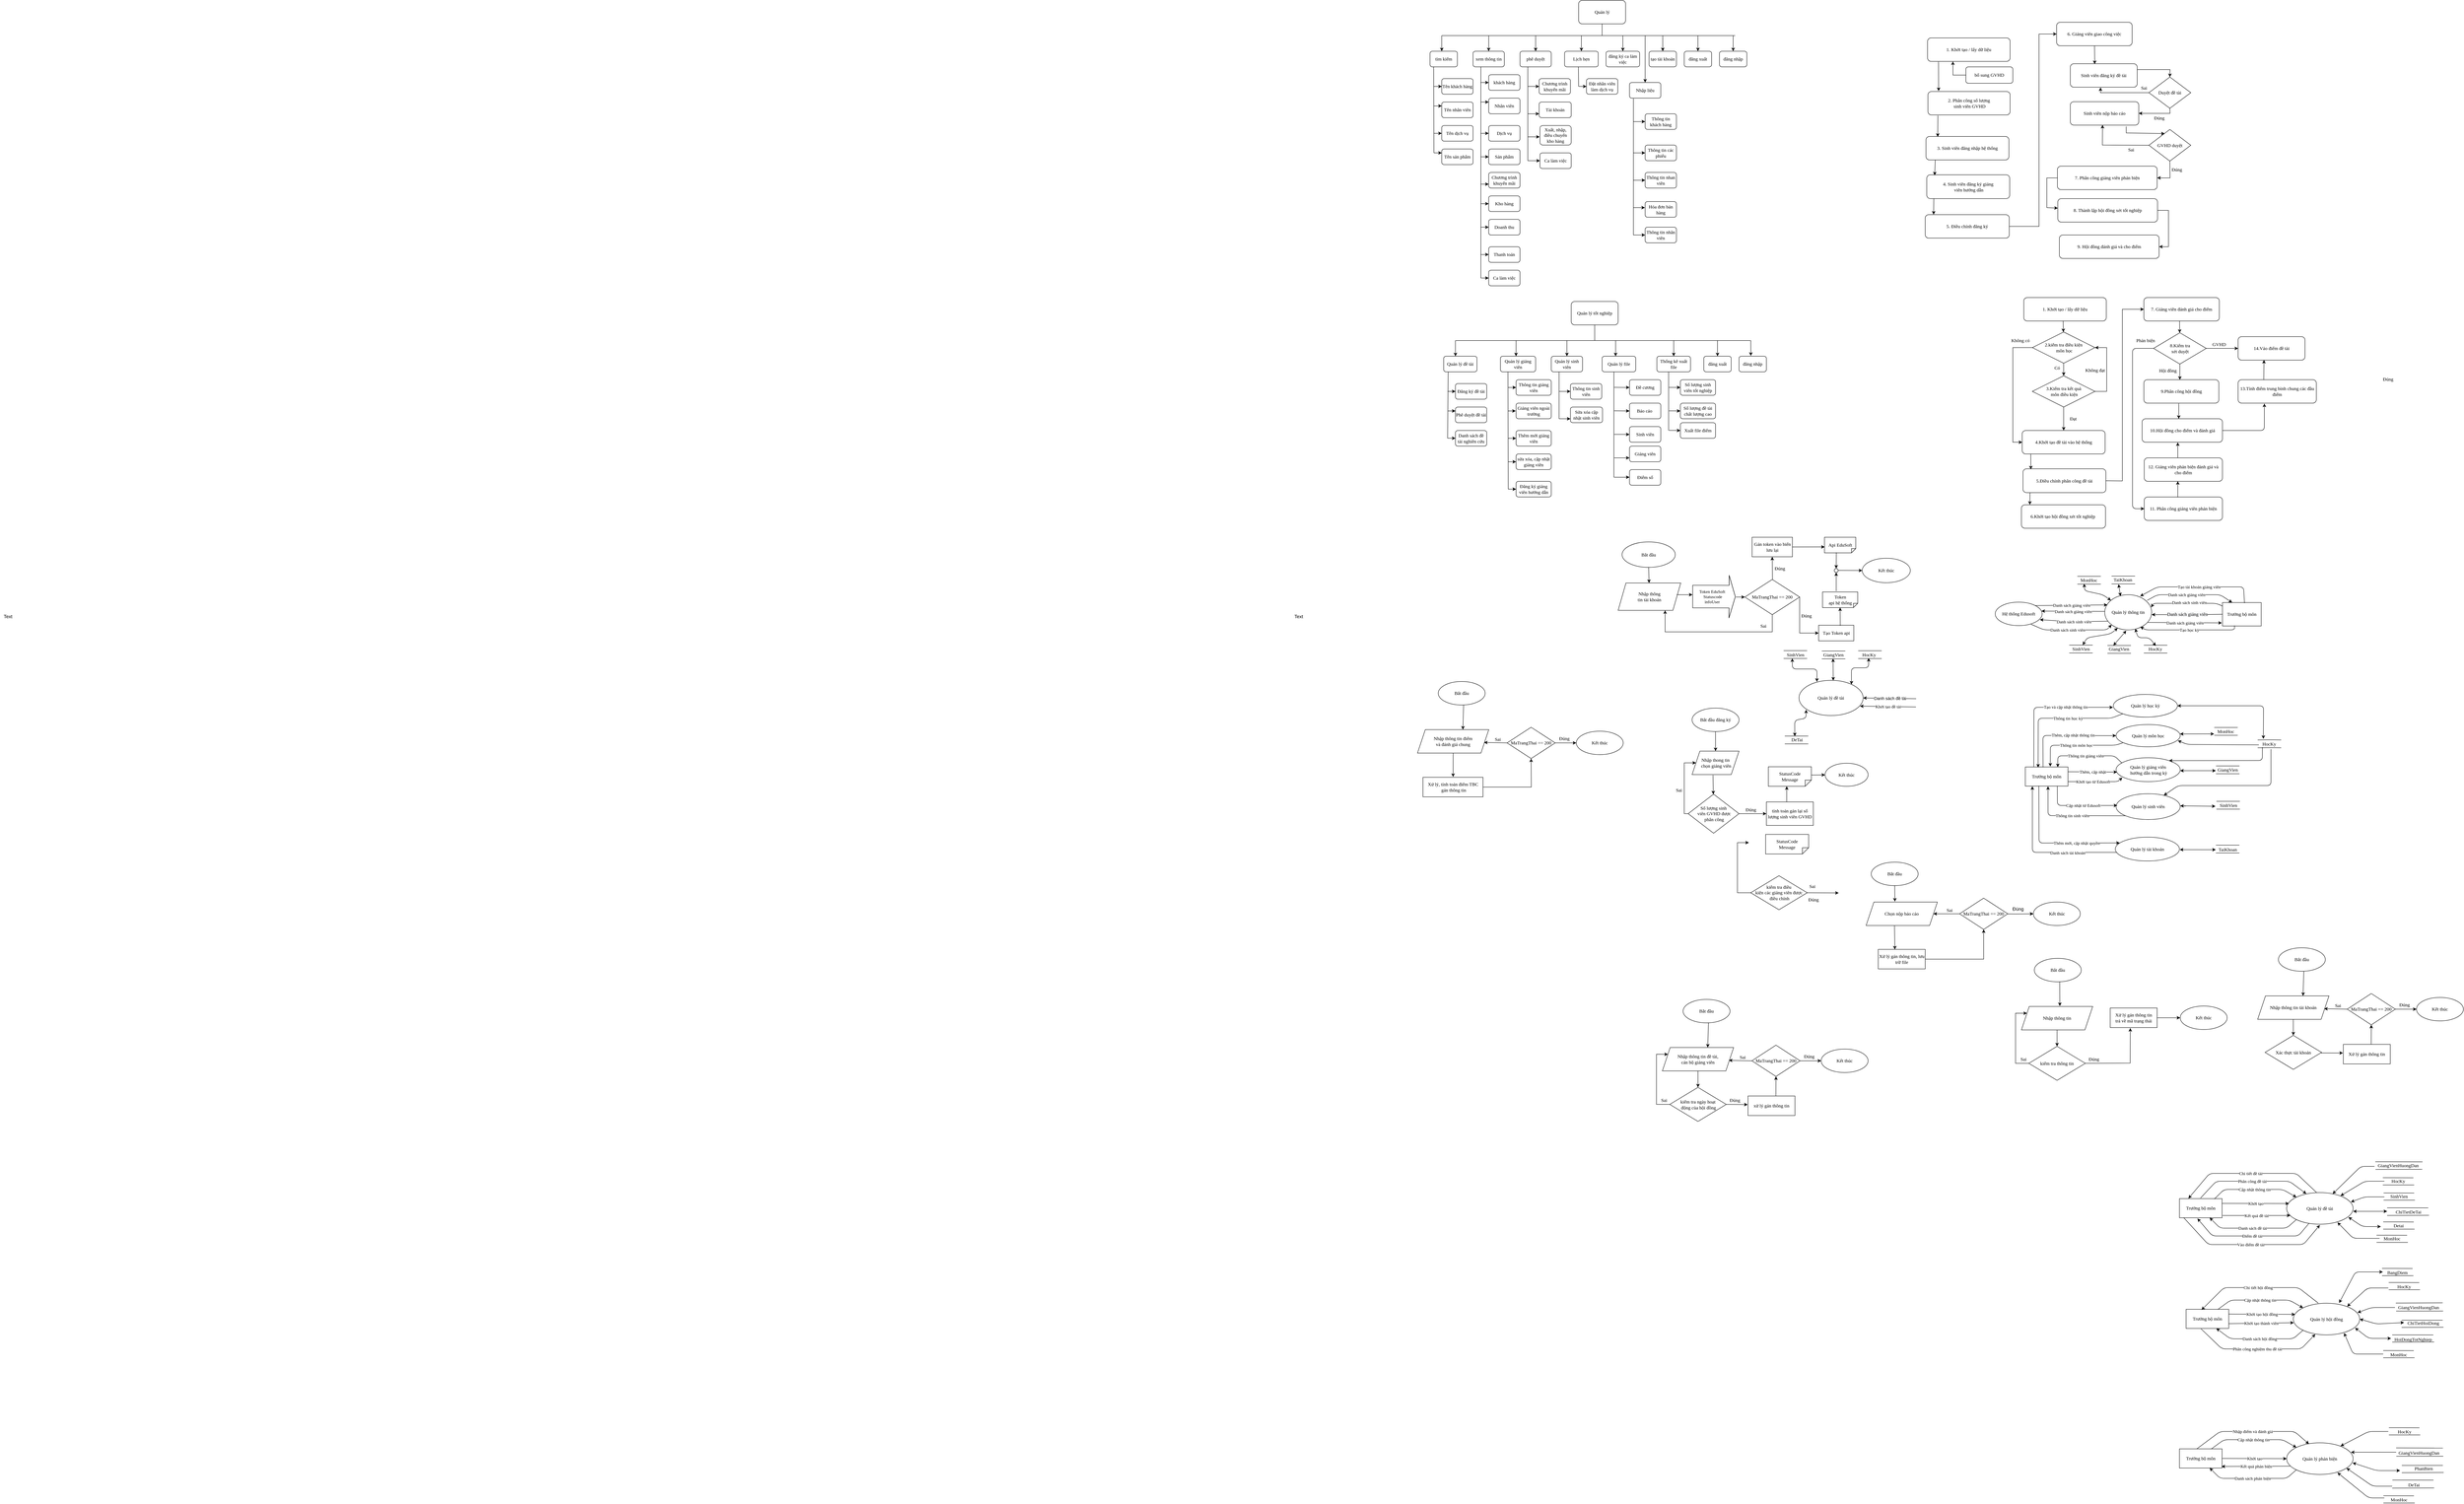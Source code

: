 <mxfile version="14.7.6" type="github">
  <diagram id="z-KDvzGFbSrlj_xUQ9Ki" name="Page-1">
    <mxGraphModel dx="7534" dy="515" grid="0" gridSize="10" guides="1" tooltips="1" connect="1" arrows="1" fold="1" page="1" pageScale="1" pageWidth="3300" pageHeight="4681" math="0" shadow="0">
      <root>
        <mxCell id="0" />
        <mxCell id="1" parent="0" />
        <mxCell id="95K2ZgqMUbVesxknpvKI-1" value="Quản lý" style="rounded=1;whiteSpace=wrap;html=1;fontFamily=Times New Roman;" parent="1" vertex="1">
          <mxGeometry x="390" y="30" width="120" height="60" as="geometry" />
        </mxCell>
        <mxCell id="95K2ZgqMUbVesxknpvKI-4" value="" style="endArrow=none;html=1;fontFamily=Times New Roman;" parent="1" edge="1">
          <mxGeometry width="50" height="50" relative="1" as="geometry">
            <mxPoint x="40" y="120" as="sourcePoint" />
            <mxPoint x="790" y="120" as="targetPoint" />
          </mxGeometry>
        </mxCell>
        <mxCell id="95K2ZgqMUbVesxknpvKI-5" value="" style="endArrow=none;html=1;entryX=0.5;entryY=1;entryDx=0;entryDy=0;fontFamily=Times New Roman;" parent="1" target="95K2ZgqMUbVesxknpvKI-1" edge="1">
          <mxGeometry width="50" height="50" relative="1" as="geometry">
            <mxPoint x="450" y="120" as="sourcePoint" />
            <mxPoint x="440" y="160" as="targetPoint" />
          </mxGeometry>
        </mxCell>
        <mxCell id="95K2ZgqMUbVesxknpvKI-6" value="" style="endArrow=classic;html=1;fontFamily=Times New Roman;" parent="1" edge="1">
          <mxGeometry width="50" height="50" relative="1" as="geometry">
            <mxPoint x="40" y="120" as="sourcePoint" />
            <mxPoint x="40" y="160" as="targetPoint" />
          </mxGeometry>
        </mxCell>
        <mxCell id="95K2ZgqMUbVesxknpvKI-7" value="đăng nhập" style="rounded=1;whiteSpace=wrap;html=1;fontFamily=Times New Roman;" parent="1" vertex="1">
          <mxGeometry x="750" y="160" width="70" height="40" as="geometry" />
        </mxCell>
        <mxCell id="95K2ZgqMUbVesxknpvKI-8" value="tạo tài khoản" style="rounded=1;whiteSpace=wrap;html=1;fontFamily=Times New Roman;" parent="1" vertex="1">
          <mxGeometry x="570" y="160" width="70" height="40" as="geometry" />
        </mxCell>
        <mxCell id="95K2ZgqMUbVesxknpvKI-9" value="đăng xuất" style="rounded=1;whiteSpace=wrap;html=1;fontFamily=Times New Roman;" parent="1" vertex="1">
          <mxGeometry x="660" y="160" width="70" height="40" as="geometry" />
        </mxCell>
        <mxCell id="95K2ZgqMUbVesxknpvKI-10" value="" style="endArrow=classic;html=1;entryX=0.5;entryY=0;entryDx=0;entryDy=0;fontFamily=Times New Roman;" parent="1" target="95K2ZgqMUbVesxknpvKI-7" edge="1">
          <mxGeometry width="50" height="50" relative="1" as="geometry">
            <mxPoint x="785" y="120" as="sourcePoint" />
            <mxPoint x="350" y="210" as="targetPoint" />
            <Array as="points" />
          </mxGeometry>
        </mxCell>
        <mxCell id="95K2ZgqMUbVesxknpvKI-11" value="" style="endArrow=classic;html=1;entryX=0.5;entryY=0;entryDx=0;entryDy=0;fontFamily=Times New Roman;" parent="1" target="95K2ZgqMUbVesxknpvKI-9" edge="1">
          <mxGeometry width="50" height="50" relative="1" as="geometry">
            <mxPoint x="695" y="120" as="sourcePoint" />
            <mxPoint x="795" y="170" as="targetPoint" />
            <Array as="points" />
          </mxGeometry>
        </mxCell>
        <mxCell id="95K2ZgqMUbVesxknpvKI-12" value="" style="endArrow=classic;html=1;entryX=0.5;entryY=0;entryDx=0;entryDy=0;fontFamily=Times New Roman;" parent="1" target="95K2ZgqMUbVesxknpvKI-8" edge="1">
          <mxGeometry width="50" height="50" relative="1" as="geometry">
            <mxPoint x="605" y="120" as="sourcePoint" />
            <mxPoint x="705" y="170" as="targetPoint" />
            <Array as="points" />
          </mxGeometry>
        </mxCell>
        <mxCell id="95K2ZgqMUbVesxknpvKI-13" value="tìm kiếm" style="rounded=1;whiteSpace=wrap;html=1;fontFamily=Times New Roman;" parent="1" vertex="1">
          <mxGeometry x="10" y="160" width="70" height="40" as="geometry" />
        </mxCell>
        <mxCell id="95K2ZgqMUbVesxknpvKI-14" value="xem thông tin" style="rounded=1;whiteSpace=wrap;html=1;fontFamily=Times New Roman;" parent="1" vertex="1">
          <mxGeometry x="120" y="160" width="80" height="40" as="geometry" />
        </mxCell>
        <mxCell id="95K2ZgqMUbVesxknpvKI-15" value="phê duyệt" style="rounded=1;whiteSpace=wrap;html=1;fontFamily=Times New Roman;" parent="1" vertex="1">
          <mxGeometry x="240" y="160" width="80" height="40" as="geometry" />
        </mxCell>
        <mxCell id="95K2ZgqMUbVesxknpvKI-16" value="Lịch hẹn" style="rounded=1;whiteSpace=wrap;html=1;fontFamily=Times New Roman;" parent="1" vertex="1">
          <mxGeometry x="354" y="160" width="86" height="40" as="geometry" />
        </mxCell>
        <mxCell id="95K2ZgqMUbVesxknpvKI-17" value="đăng ký ca làm việc" style="rounded=1;whiteSpace=wrap;html=1;fontFamily=Times New Roman;" parent="1" vertex="1">
          <mxGeometry x="460" y="160" width="86" height="40" as="geometry" />
        </mxCell>
        <mxCell id="95K2ZgqMUbVesxknpvKI-18" value="" style="endArrow=classic;html=1;entryX=0.5;entryY=0;entryDx=0;entryDy=0;fontFamily=Times New Roman;" parent="1" target="95K2ZgqMUbVesxknpvKI-14" edge="1">
          <mxGeometry width="50" height="50" relative="1" as="geometry">
            <mxPoint x="160" y="120" as="sourcePoint" />
            <mxPoint x="430" y="150" as="targetPoint" />
          </mxGeometry>
        </mxCell>
        <mxCell id="95K2ZgqMUbVesxknpvKI-19" value="" style="endArrow=classic;html=1;entryX=0.5;entryY=0;entryDx=0;entryDy=0;fontFamily=Times New Roman;" parent="1" target="95K2ZgqMUbVesxknpvKI-15" edge="1">
          <mxGeometry width="50" height="50" relative="1" as="geometry">
            <mxPoint x="280" y="120" as="sourcePoint" />
            <mxPoint x="170" y="170" as="targetPoint" />
          </mxGeometry>
        </mxCell>
        <mxCell id="95K2ZgqMUbVesxknpvKI-20" value="" style="endArrow=classic;html=1;fontFamily=Times New Roman;" parent="1" edge="1">
          <mxGeometry width="50" height="50" relative="1" as="geometry">
            <mxPoint x="397" y="120" as="sourcePoint" />
            <mxPoint x="397" y="160" as="targetPoint" />
          </mxGeometry>
        </mxCell>
        <mxCell id="95K2ZgqMUbVesxknpvKI-21" value="" style="endArrow=classic;html=1;entryX=0.5;entryY=0;entryDx=0;entryDy=0;fontFamily=Times New Roman;" parent="1" target="95K2ZgqMUbVesxknpvKI-17" edge="1">
          <mxGeometry width="50" height="50" relative="1" as="geometry">
            <mxPoint x="503" y="120" as="sourcePoint" />
            <mxPoint x="190" y="190" as="targetPoint" />
          </mxGeometry>
        </mxCell>
        <mxCell id="95K2ZgqMUbVesxknpvKI-22" value="Tên khách hàng" style="rounded=1;whiteSpace=wrap;html=1;fontFamily=Times New Roman;" parent="1" vertex="1">
          <mxGeometry x="40" y="230" width="80" height="40" as="geometry" />
        </mxCell>
        <mxCell id="95K2ZgqMUbVesxknpvKI-23" value="Tên nhân viên" style="rounded=1;whiteSpace=wrap;html=1;fontFamily=Times New Roman;" parent="1" vertex="1">
          <mxGeometry x="40" y="290" width="80" height="40" as="geometry" />
        </mxCell>
        <mxCell id="95K2ZgqMUbVesxknpvKI-24" value="Tên dịch vụ" style="rounded=1;whiteSpace=wrap;html=1;fontFamily=Times New Roman;" parent="1" vertex="1">
          <mxGeometry x="40" y="350" width="80" height="40" as="geometry" />
        </mxCell>
        <mxCell id="95K2ZgqMUbVesxknpvKI-25" value="Tên sản phẩm" style="rounded=1;whiteSpace=wrap;html=1;fontFamily=Times New Roman;" parent="1" vertex="1">
          <mxGeometry x="40" y="410" width="80" height="40" as="geometry" />
        </mxCell>
        <mxCell id="95K2ZgqMUbVesxknpvKI-29" value="" style="endArrow=none;html=1;exitX=0.134;exitY=1.013;exitDx=0;exitDy=0;exitPerimeter=0;fontFamily=Times New Roman;" parent="1" source="95K2ZgqMUbVesxknpvKI-13" edge="1">
          <mxGeometry width="50" height="50" relative="1" as="geometry">
            <mxPoint x="10" y="201" as="sourcePoint" />
            <mxPoint x="20" y="420" as="targetPoint" />
          </mxGeometry>
        </mxCell>
        <mxCell id="95K2ZgqMUbVesxknpvKI-32" value="" style="endArrow=classic;html=1;entryX=0;entryY=0.25;entryDx=0;entryDy=0;fontFamily=Times New Roman;" parent="1" target="95K2ZgqMUbVesxknpvKI-25" edge="1">
          <mxGeometry width="50" height="50" relative="1" as="geometry">
            <mxPoint x="20" y="420" as="sourcePoint" />
            <mxPoint x="430" y="350" as="targetPoint" />
          </mxGeometry>
        </mxCell>
        <mxCell id="95K2ZgqMUbVesxknpvKI-33" value="" style="endArrow=classic;html=1;entryX=0;entryY=0.5;entryDx=0;entryDy=0;fontFamily=Times New Roman;" parent="1" target="95K2ZgqMUbVesxknpvKI-24" edge="1">
          <mxGeometry width="50" height="50" relative="1" as="geometry">
            <mxPoint x="20" y="370" as="sourcePoint" />
            <mxPoint x="50" y="430" as="targetPoint" />
          </mxGeometry>
        </mxCell>
        <mxCell id="95K2ZgqMUbVesxknpvKI-34" value="" style="endArrow=classic;html=1;entryX=0;entryY=0.25;entryDx=0;entryDy=0;fontFamily=Times New Roman;" parent="1" target="95K2ZgqMUbVesxknpvKI-23" edge="1">
          <mxGeometry width="50" height="50" relative="1" as="geometry">
            <mxPoint x="20" y="300" as="sourcePoint" />
            <mxPoint x="60" y="440" as="targetPoint" />
          </mxGeometry>
        </mxCell>
        <mxCell id="95K2ZgqMUbVesxknpvKI-35" value="" style="endArrow=classic;html=1;entryX=0;entryY=0.5;entryDx=0;entryDy=0;fontFamily=Times New Roman;" parent="1" target="95K2ZgqMUbVesxknpvKI-22" edge="1">
          <mxGeometry width="50" height="50" relative="1" as="geometry">
            <mxPoint x="20" y="250" as="sourcePoint" />
            <mxPoint x="50" y="310" as="targetPoint" />
          </mxGeometry>
        </mxCell>
        <mxCell id="95K2ZgqMUbVesxknpvKI-36" value="Tài khoản" style="rounded=1;whiteSpace=wrap;html=1;fontFamily=Times New Roman;" parent="1" vertex="1">
          <mxGeometry x="289" y="290" width="82" height="40" as="geometry" />
        </mxCell>
        <mxCell id="95K2ZgqMUbVesxknpvKI-37" value="khách hàng" style="rounded=1;whiteSpace=wrap;html=1;fontFamily=Times New Roman;" parent="1" vertex="1">
          <mxGeometry x="160" y="220" width="80" height="40" as="geometry" />
        </mxCell>
        <mxCell id="95K2ZgqMUbVesxknpvKI-38" value="Nhân viên" style="rounded=1;whiteSpace=wrap;html=1;fontFamily=Times New Roman;" parent="1" vertex="1">
          <mxGeometry x="160" y="280" width="80" height="40" as="geometry" />
        </mxCell>
        <mxCell id="95K2ZgqMUbVesxknpvKI-39" value="Dịch vụ" style="rounded=1;whiteSpace=wrap;html=1;fontFamily=Times New Roman;" parent="1" vertex="1">
          <mxGeometry x="160" y="350" width="80" height="40" as="geometry" />
        </mxCell>
        <mxCell id="95K2ZgqMUbVesxknpvKI-40" value="Sản phẩm" style="rounded=1;whiteSpace=wrap;html=1;fontFamily=Times New Roman;" parent="1" vertex="1">
          <mxGeometry x="160" y="410" width="80" height="40" as="geometry" />
        </mxCell>
        <mxCell id="95K2ZgqMUbVesxknpvKI-41" value="Chương trình khuyến mãi" style="rounded=1;whiteSpace=wrap;html=1;fontFamily=Times New Roman;" parent="1" vertex="1">
          <mxGeometry x="160" y="470" width="80" height="40" as="geometry" />
        </mxCell>
        <mxCell id="95K2ZgqMUbVesxknpvKI-42" value="Kho hàng" style="rounded=1;whiteSpace=wrap;html=1;fontFamily=Times New Roman;" parent="1" vertex="1">
          <mxGeometry x="160" y="530" width="80" height="40" as="geometry" />
        </mxCell>
        <mxCell id="95K2ZgqMUbVesxknpvKI-43" value="Doanh thu" style="rounded=1;whiteSpace=wrap;html=1;fontFamily=Times New Roman;" parent="1" vertex="1">
          <mxGeometry x="160" y="590" width="80" height="40" as="geometry" />
        </mxCell>
        <mxCell id="95K2ZgqMUbVesxknpvKI-44" value="Thanh toán" style="rounded=1;whiteSpace=wrap;html=1;fontFamily=Times New Roman;" parent="1" vertex="1">
          <mxGeometry x="160" y="660" width="80" height="40" as="geometry" />
        </mxCell>
        <mxCell id="95K2ZgqMUbVesxknpvKI-45" value="Chương trình khuyến mãi" style="rounded=1;whiteSpace=wrap;html=1;fontFamily=Times New Roman;" parent="1" vertex="1">
          <mxGeometry x="289" y="230" width="80" height="40" as="geometry" />
        </mxCell>
        <mxCell id="95K2ZgqMUbVesxknpvKI-46" value="Xuất, nhập,&lt;br&gt;điều chuyển kho hàng" style="rounded=1;whiteSpace=wrap;html=1;fontFamily=Times New Roman;" parent="1" vertex="1">
          <mxGeometry x="291" y="350" width="80" height="50" as="geometry" />
        </mxCell>
        <mxCell id="95K2ZgqMUbVesxknpvKI-47" value="Ca làm việc" style="rounded=1;whiteSpace=wrap;html=1;fontFamily=Times New Roman;" parent="1" vertex="1">
          <mxGeometry x="160" y="720" width="80" height="40" as="geometry" />
        </mxCell>
        <mxCell id="95K2ZgqMUbVesxknpvKI-48" value="Ca làm việc" style="rounded=1;whiteSpace=wrap;html=1;fontFamily=Times New Roman;" parent="1" vertex="1">
          <mxGeometry x="291" y="420" width="80" height="40" as="geometry" />
        </mxCell>
        <mxCell id="95K2ZgqMUbVesxknpvKI-49" value="Đặt nhân viên làm dịch vụ" style="rounded=1;whiteSpace=wrap;html=1;fontFamily=Times New Roman;" parent="1" vertex="1">
          <mxGeometry x="410" y="230" width="80" height="40" as="geometry" />
        </mxCell>
        <mxCell id="95K2ZgqMUbVesxknpvKI-51" value="" style="endArrow=none;html=1;exitX=0.25;exitY=1;exitDx=0;exitDy=0;fontFamily=Times New Roman;" parent="1" source="95K2ZgqMUbVesxknpvKI-14" edge="1">
          <mxGeometry width="50" height="50" relative="1" as="geometry">
            <mxPoint x="400" y="300" as="sourcePoint" />
            <mxPoint x="140" y="740" as="targetPoint" />
          </mxGeometry>
        </mxCell>
        <mxCell id="95K2ZgqMUbVesxknpvKI-52" value="" style="endArrow=classic;html=1;entryX=0;entryY=0.5;entryDx=0;entryDy=0;fontFamily=Times New Roman;" parent="1" target="95K2ZgqMUbVesxknpvKI-47" edge="1">
          <mxGeometry width="50" height="50" relative="1" as="geometry">
            <mxPoint x="140" y="740" as="sourcePoint" />
            <mxPoint x="450" y="580" as="targetPoint" />
          </mxGeometry>
        </mxCell>
        <mxCell id="95K2ZgqMUbVesxknpvKI-53" value="" style="endArrow=classic;html=1;entryX=0;entryY=0.5;entryDx=0;entryDy=0;fontFamily=Times New Roman;" parent="1" target="95K2ZgqMUbVesxknpvKI-44" edge="1">
          <mxGeometry width="50" height="50" relative="1" as="geometry">
            <mxPoint x="140" y="680" as="sourcePoint" />
            <mxPoint x="170" y="750" as="targetPoint" />
          </mxGeometry>
        </mxCell>
        <mxCell id="95K2ZgqMUbVesxknpvKI-54" value="" style="endArrow=classic;html=1;entryX=0;entryY=0.5;entryDx=0;entryDy=0;fontFamily=Times New Roman;" parent="1" target="95K2ZgqMUbVesxknpvKI-43" edge="1">
          <mxGeometry width="50" height="50" relative="1" as="geometry">
            <mxPoint x="140" y="610" as="sourcePoint" />
            <mxPoint x="170" y="690" as="targetPoint" />
          </mxGeometry>
        </mxCell>
        <mxCell id="95K2ZgqMUbVesxknpvKI-55" value="" style="endArrow=classic;html=1;fontFamily=Times New Roman;" parent="1" target="95K2ZgqMUbVesxknpvKI-42" edge="1">
          <mxGeometry width="50" height="50" relative="1" as="geometry">
            <mxPoint x="140" y="550" as="sourcePoint" />
            <mxPoint x="170" y="620" as="targetPoint" />
          </mxGeometry>
        </mxCell>
        <mxCell id="95K2ZgqMUbVesxknpvKI-56" value="" style="endArrow=classic;html=1;entryX=0;entryY=0.75;entryDx=0;entryDy=0;fontFamily=Times New Roman;" parent="1" target="95K2ZgqMUbVesxknpvKI-41" edge="1">
          <mxGeometry width="50" height="50" relative="1" as="geometry">
            <mxPoint x="140" y="500" as="sourcePoint" />
            <mxPoint x="180" y="630" as="targetPoint" />
          </mxGeometry>
        </mxCell>
        <mxCell id="95K2ZgqMUbVesxknpvKI-57" value="" style="endArrow=classic;html=1;entryX=0;entryY=0.5;entryDx=0;entryDy=0;fontFamily=Times New Roman;" parent="1" target="95K2ZgqMUbVesxknpvKI-40" edge="1">
          <mxGeometry width="50" height="50" relative="1" as="geometry">
            <mxPoint x="140" y="430" as="sourcePoint" />
            <mxPoint x="170" y="510" as="targetPoint" />
          </mxGeometry>
        </mxCell>
        <mxCell id="95K2ZgqMUbVesxknpvKI-58" value="" style="endArrow=classic;html=1;fontFamily=Times New Roman;" parent="1" target="95K2ZgqMUbVesxknpvKI-39" edge="1">
          <mxGeometry width="50" height="50" relative="1" as="geometry">
            <mxPoint x="140" y="370" as="sourcePoint" />
            <mxPoint x="180" y="520" as="targetPoint" />
          </mxGeometry>
        </mxCell>
        <mxCell id="95K2ZgqMUbVesxknpvKI-59" value="" style="endArrow=classic;html=1;entryX=0;entryY=0.25;entryDx=0;entryDy=0;fontFamily=Times New Roman;" parent="1" target="95K2ZgqMUbVesxknpvKI-38" edge="1">
          <mxGeometry width="50" height="50" relative="1" as="geometry">
            <mxPoint x="140" y="290" as="sourcePoint" />
            <mxPoint x="190" y="530" as="targetPoint" />
          </mxGeometry>
        </mxCell>
        <mxCell id="95K2ZgqMUbVesxknpvKI-60" value="" style="endArrow=classic;html=1;entryX=0;entryY=0.5;entryDx=0;entryDy=0;fontFamily=Times New Roman;" parent="1" target="95K2ZgqMUbVesxknpvKI-37" edge="1">
          <mxGeometry width="50" height="50" relative="1" as="geometry">
            <mxPoint x="140" y="240" as="sourcePoint" />
            <mxPoint x="200" y="540" as="targetPoint" />
          </mxGeometry>
        </mxCell>
        <mxCell id="95K2ZgqMUbVesxknpvKI-61" value="" style="endArrow=none;html=1;exitX=0.25;exitY=1;exitDx=0;exitDy=0;fontFamily=Times New Roman;" parent="1" source="95K2ZgqMUbVesxknpvKI-15" edge="1">
          <mxGeometry width="50" height="50" relative="1" as="geometry">
            <mxPoint x="400" y="320" as="sourcePoint" />
            <mxPoint x="260" y="440" as="targetPoint" />
          </mxGeometry>
        </mxCell>
        <mxCell id="95K2ZgqMUbVesxknpvKI-62" value="" style="endArrow=classic;html=1;fontFamily=Times New Roman;" parent="1" target="95K2ZgqMUbVesxknpvKI-48" edge="1">
          <mxGeometry width="50" height="50" relative="1" as="geometry">
            <mxPoint x="260" y="440" as="sourcePoint" />
            <mxPoint x="450" y="270" as="targetPoint" />
          </mxGeometry>
        </mxCell>
        <mxCell id="95K2ZgqMUbVesxknpvKI-63" value="" style="endArrow=classic;html=1;entryX=-0.009;entryY=0.579;entryDx=0;entryDy=0;entryPerimeter=0;fontFamily=Times New Roman;" parent="1" target="95K2ZgqMUbVesxknpvKI-46" edge="1">
          <mxGeometry width="50" height="50" relative="1" as="geometry">
            <mxPoint x="260" y="379" as="sourcePoint" />
            <mxPoint x="301" y="450" as="targetPoint" />
          </mxGeometry>
        </mxCell>
        <mxCell id="95K2ZgqMUbVesxknpvKI-64" value="" style="endArrow=classic;html=1;entryX=0;entryY=0.75;entryDx=0;entryDy=0;fontFamily=Times New Roman;" parent="1" target="95K2ZgqMUbVesxknpvKI-36" edge="1">
          <mxGeometry width="50" height="50" relative="1" as="geometry">
            <mxPoint x="260" y="320" as="sourcePoint" />
            <mxPoint x="311" y="460" as="targetPoint" />
          </mxGeometry>
        </mxCell>
        <mxCell id="95K2ZgqMUbVesxknpvKI-65" value="" style="endArrow=classic;html=1;fontFamily=Times New Roman;" parent="1" target="95K2ZgqMUbVesxknpvKI-45" edge="1">
          <mxGeometry width="50" height="50" relative="1" as="geometry">
            <mxPoint x="260" y="250" as="sourcePoint" />
            <mxPoint x="299" y="330" as="targetPoint" />
          </mxGeometry>
        </mxCell>
        <mxCell id="95K2ZgqMUbVesxknpvKI-66" value="" style="endArrow=classic;html=1;entryX=0;entryY=0.5;entryDx=0;entryDy=0;fontFamily=Times New Roman;" parent="1" target="95K2ZgqMUbVesxknpvKI-49" edge="1">
          <mxGeometry width="50" height="50" relative="1" as="geometry">
            <mxPoint x="390" y="250" as="sourcePoint" />
            <mxPoint x="380" y="290" as="targetPoint" />
            <Array as="points">
              <mxPoint x="397" y="250" />
            </Array>
          </mxGeometry>
        </mxCell>
        <mxCell id="95K2ZgqMUbVesxknpvKI-67" value="" style="endArrow=none;html=1;entryX=0.411;entryY=1.007;entryDx=0;entryDy=0;entryPerimeter=0;fontFamily=Times New Roman;" parent="1" target="95K2ZgqMUbVesxknpvKI-16" edge="1">
          <mxGeometry width="50" height="50" relative="1" as="geometry">
            <mxPoint x="390" y="250" as="sourcePoint" />
            <mxPoint x="380" y="210" as="targetPoint" />
          </mxGeometry>
        </mxCell>
        <mxCell id="bsV0zSkKfUkpSQHjOfgv-1" value="Nhập liệu" style="rounded=1;whiteSpace=wrap;html=1;fontFamily=Times New Roman;" parent="1" vertex="1">
          <mxGeometry x="520" y="240" width="80" height="40" as="geometry" />
        </mxCell>
        <mxCell id="bsV0zSkKfUkpSQHjOfgv-2" value="" style="endArrow=classic;html=1;entryX=0.5;entryY=0;entryDx=0;entryDy=0;fontFamily=Times New Roman;" parent="1" target="bsV0zSkKfUkpSQHjOfgv-1" edge="1">
          <mxGeometry width="50" height="50" relative="1" as="geometry">
            <mxPoint x="560" y="120" as="sourcePoint" />
            <mxPoint x="440" y="380" as="targetPoint" />
          </mxGeometry>
        </mxCell>
        <mxCell id="bsV0zSkKfUkpSQHjOfgv-4" value="Thông tin khách hàng" style="rounded=1;whiteSpace=wrap;html=1;fontFamily=Times New Roman;" parent="1" vertex="1">
          <mxGeometry x="560" y="320" width="80" height="40" as="geometry" />
        </mxCell>
        <mxCell id="bsV0zSkKfUkpSQHjOfgv-5" value="Thông tin các phiếu" style="rounded=1;whiteSpace=wrap;html=1;fontFamily=Times New Roman;" parent="1" vertex="1">
          <mxGeometry x="560" y="400" width="80" height="40" as="geometry" />
        </mxCell>
        <mxCell id="bsV0zSkKfUkpSQHjOfgv-6" value="Hóa đơn bán hàng" style="rounded=1;whiteSpace=wrap;html=1;fontFamily=Times New Roman;" parent="1" vertex="1">
          <mxGeometry x="560" y="544.5" width="80" height="40" as="geometry" />
        </mxCell>
        <mxCell id="bsV0zSkKfUkpSQHjOfgv-7" value="Thông tin nhân viên" style="rounded=1;whiteSpace=wrap;html=1;fontFamily=Times New Roman;" parent="1" vertex="1">
          <mxGeometry x="560" y="610" width="80" height="40" as="geometry" />
        </mxCell>
        <mxCell id="bsV0zSkKfUkpSQHjOfgv-8" value="Thông tin nhan viên" style="rounded=1;whiteSpace=wrap;html=1;fontFamily=Times New Roman;" parent="1" vertex="1">
          <mxGeometry x="560" y="470" width="80" height="40" as="geometry" />
        </mxCell>
        <mxCell id="bsV0zSkKfUkpSQHjOfgv-10" value="" style="endArrow=none;html=1;fontFamily=Times New Roman;" parent="1" edge="1">
          <mxGeometry width="50" height="50" relative="1" as="geometry">
            <mxPoint x="530" y="281" as="sourcePoint" />
            <mxPoint x="530" y="630" as="targetPoint" />
          </mxGeometry>
        </mxCell>
        <mxCell id="bsV0zSkKfUkpSQHjOfgv-11" value="" style="endArrow=classic;html=1;fontFamily=Times New Roman;" parent="1" target="bsV0zSkKfUkpSQHjOfgv-7" edge="1">
          <mxGeometry width="50" height="50" relative="1" as="geometry">
            <mxPoint x="530" y="630" as="sourcePoint" />
            <mxPoint x="440" y="370" as="targetPoint" />
          </mxGeometry>
        </mxCell>
        <mxCell id="bsV0zSkKfUkpSQHjOfgv-12" value="" style="endArrow=classic;html=1;entryX=-0.008;entryY=0.388;entryDx=0;entryDy=0;entryPerimeter=0;fontFamily=Times New Roman;" parent="1" target="bsV0zSkKfUkpSQHjOfgv-6" edge="1">
          <mxGeometry width="50" height="50" relative="1" as="geometry">
            <mxPoint x="530" y="560" as="sourcePoint" />
            <mxPoint x="560" y="565" as="targetPoint" />
          </mxGeometry>
        </mxCell>
        <mxCell id="bsV0zSkKfUkpSQHjOfgv-13" value="" style="endArrow=classic;html=1;entryX=0;entryY=0.5;entryDx=0;entryDy=0;fontFamily=Times New Roman;" parent="1" target="bsV0zSkKfUkpSQHjOfgv-8" edge="1">
          <mxGeometry width="50" height="50" relative="1" as="geometry">
            <mxPoint x="530" y="490" as="sourcePoint" />
            <mxPoint x="580" y="650" as="targetPoint" />
          </mxGeometry>
        </mxCell>
        <mxCell id="bsV0zSkKfUkpSQHjOfgv-14" value="" style="endArrow=classic;html=1;entryX=0;entryY=0.5;entryDx=0;entryDy=0;fontFamily=Times New Roman;" parent="1" target="bsV0zSkKfUkpSQHjOfgv-5" edge="1">
          <mxGeometry width="50" height="50" relative="1" as="geometry">
            <mxPoint x="530" y="420" as="sourcePoint" />
            <mxPoint x="570" y="500" as="targetPoint" />
          </mxGeometry>
        </mxCell>
        <mxCell id="bsV0zSkKfUkpSQHjOfgv-15" value="" style="endArrow=classic;html=1;entryX=0;entryY=0.5;entryDx=0;entryDy=0;fontFamily=Times New Roman;" parent="1" target="bsV0zSkKfUkpSQHjOfgv-4" edge="1">
          <mxGeometry width="50" height="50" relative="1" as="geometry">
            <mxPoint x="530" y="340" as="sourcePoint" />
            <mxPoint x="570" y="430" as="targetPoint" />
          </mxGeometry>
        </mxCell>
        <mxCell id="xGEsHQhmv9ELRIdHM0-A-2" value="Quản lý tốt nghiệp" style="rounded=1;whiteSpace=wrap;html=1;fontFamily=Times New Roman;" parent="1" vertex="1">
          <mxGeometry x="371" y="800" width="120" height="60" as="geometry" />
        </mxCell>
        <mxCell id="xGEsHQhmv9ELRIdHM0-A-3" value="" style="endArrow=none;html=1;fontFamily=Times New Roman;" parent="1" edge="1">
          <mxGeometry width="50" height="50" relative="1" as="geometry">
            <mxPoint x="75" y="900" as="sourcePoint" />
            <mxPoint x="830" y="900" as="targetPoint" />
          </mxGeometry>
        </mxCell>
        <mxCell id="xGEsHQhmv9ELRIdHM0-A-4" value="" style="endArrow=none;html=1;entryX=0.5;entryY=1;entryDx=0;entryDy=0;fontFamily=Times New Roman;" parent="1" target="xGEsHQhmv9ELRIdHM0-A-2" edge="1">
          <mxGeometry width="50" height="50" relative="1" as="geometry">
            <mxPoint x="431" y="900" as="sourcePoint" />
            <mxPoint x="475" y="940" as="targetPoint" />
          </mxGeometry>
        </mxCell>
        <mxCell id="xGEsHQhmv9ELRIdHM0-A-5" value="" style="endArrow=classic;html=1;fontFamily=Times New Roman;" parent="1" edge="1">
          <mxGeometry width="50" height="50" relative="1" as="geometry">
            <mxPoint x="75" y="900" as="sourcePoint" />
            <mxPoint x="75" y="940" as="targetPoint" />
          </mxGeometry>
        </mxCell>
        <mxCell id="xGEsHQhmv9ELRIdHM0-A-6" value="đăng nhập" style="rounded=1;whiteSpace=wrap;html=1;fontFamily=Times New Roman;" parent="1" vertex="1">
          <mxGeometry x="800" y="940" width="70" height="40" as="geometry" />
        </mxCell>
        <mxCell id="xGEsHQhmv9ELRIdHM0-A-8" value="đăng xuất" style="rounded=1;whiteSpace=wrap;html=1;fontFamily=Times New Roman;" parent="1" vertex="1">
          <mxGeometry x="710" y="940" width="70" height="40" as="geometry" />
        </mxCell>
        <mxCell id="xGEsHQhmv9ELRIdHM0-A-9" value="" style="endArrow=classic;html=1;entryX=0.432;entryY=-0.026;entryDx=0;entryDy=0;entryPerimeter=0;fontFamily=Times New Roman;" parent="1" target="xGEsHQhmv9ELRIdHM0-A-6" edge="1">
          <mxGeometry width="50" height="50" relative="1" as="geometry">
            <mxPoint x="830" y="900" as="sourcePoint" />
            <mxPoint x="385" y="990" as="targetPoint" />
            <Array as="points" />
          </mxGeometry>
        </mxCell>
        <mxCell id="xGEsHQhmv9ELRIdHM0-A-10" value="" style="endArrow=classic;html=1;entryX=0.5;entryY=0;entryDx=0;entryDy=0;fontFamily=Times New Roman;" parent="1" target="xGEsHQhmv9ELRIdHM0-A-8" edge="1">
          <mxGeometry width="50" height="50" relative="1" as="geometry">
            <mxPoint x="745" y="900" as="sourcePoint" />
            <mxPoint x="830" y="950" as="targetPoint" />
            <Array as="points" />
          </mxGeometry>
        </mxCell>
        <mxCell id="xGEsHQhmv9ELRIdHM0-A-12" value="Quản lý đề tài" style="rounded=1;whiteSpace=wrap;html=1;fontFamily=Times New Roman;" parent="1" vertex="1">
          <mxGeometry x="45" y="940" width="85" height="40" as="geometry" />
        </mxCell>
        <mxCell id="xGEsHQhmv9ELRIdHM0-A-13" value="Quản lý giảng viên" style="rounded=1;whiteSpace=wrap;html=1;fontFamily=Times New Roman;" parent="1" vertex="1">
          <mxGeometry x="190" y="940" width="90" height="40" as="geometry" />
        </mxCell>
        <mxCell id="xGEsHQhmv9ELRIdHM0-A-14" value="Quản lý sinh viên" style="rounded=1;whiteSpace=wrap;html=1;fontFamily=Times New Roman;" parent="1" vertex="1">
          <mxGeometry x="320" y="940" width="80" height="40" as="geometry" />
        </mxCell>
        <mxCell id="xGEsHQhmv9ELRIdHM0-A-15" value="Quản lý file" style="rounded=1;whiteSpace=wrap;html=1;fontFamily=Times New Roman;" parent="1" vertex="1">
          <mxGeometry x="450" y="940" width="86" height="40" as="geometry" />
        </mxCell>
        <mxCell id="xGEsHQhmv9ELRIdHM0-A-16" value="Thống kê xuất file" style="rounded=1;whiteSpace=wrap;html=1;fontFamily=Times New Roman;" parent="1" vertex="1">
          <mxGeometry x="590" y="940" width="86" height="40" as="geometry" />
        </mxCell>
        <mxCell id="xGEsHQhmv9ELRIdHM0-A-17" value="" style="endArrow=classic;html=1;entryX=0.444;entryY=0;entryDx=0;entryDy=0;entryPerimeter=0;fontFamily=Times New Roman;" parent="1" target="xGEsHQhmv9ELRIdHM0-A-13" edge="1">
          <mxGeometry width="50" height="50" relative="1" as="geometry">
            <mxPoint x="230" y="900" as="sourcePoint" />
            <mxPoint x="500" y="930" as="targetPoint" />
          </mxGeometry>
        </mxCell>
        <mxCell id="xGEsHQhmv9ELRIdHM0-A-18" value="" style="endArrow=classic;html=1;entryX=0.5;entryY=0;entryDx=0;entryDy=0;fontFamily=Times New Roman;" parent="1" target="xGEsHQhmv9ELRIdHM0-A-14" edge="1">
          <mxGeometry width="50" height="50" relative="1" as="geometry">
            <mxPoint x="360" y="900" as="sourcePoint" />
            <mxPoint x="250" y="950" as="targetPoint" />
          </mxGeometry>
        </mxCell>
        <mxCell id="xGEsHQhmv9ELRIdHM0-A-19" value="" style="endArrow=classic;html=1;fontFamily=Times New Roman;" parent="1" edge="1">
          <mxGeometry width="50" height="50" relative="1" as="geometry">
            <mxPoint x="484.5" y="900" as="sourcePoint" />
            <mxPoint x="484.5" y="940" as="targetPoint" />
          </mxGeometry>
        </mxCell>
        <mxCell id="xGEsHQhmv9ELRIdHM0-A-20" value="" style="endArrow=classic;html=1;entryX=0.5;entryY=0;entryDx=0;entryDy=0;fontFamily=Times New Roman;" parent="1" target="xGEsHQhmv9ELRIdHM0-A-16" edge="1">
          <mxGeometry width="50" height="50" relative="1" as="geometry">
            <mxPoint x="633" y="900" as="sourcePoint" />
            <mxPoint x="225" y="970" as="targetPoint" />
          </mxGeometry>
        </mxCell>
        <mxCell id="xGEsHQhmv9ELRIdHM0-A-21" value="Đăng ký đề tài" style="rounded=1;whiteSpace=wrap;html=1;fontFamily=Times New Roman;" parent="1" vertex="1">
          <mxGeometry x="75" y="1010" width="80" height="40" as="geometry" />
        </mxCell>
        <mxCell id="xGEsHQhmv9ELRIdHM0-A-22" value="Phê duyệt đề tài" style="rounded=1;whiteSpace=wrap;html=1;fontFamily=Times New Roman;" parent="1" vertex="1">
          <mxGeometry x="75" y="1070" width="80" height="40" as="geometry" />
        </mxCell>
        <mxCell id="xGEsHQhmv9ELRIdHM0-A-25" value="" style="endArrow=none;html=1;exitX=0.134;exitY=1.013;exitDx=0;exitDy=0;exitPerimeter=0;fontFamily=Times New Roman;" parent="1" source="xGEsHQhmv9ELRIdHM0-A-12" edge="1">
          <mxGeometry width="50" height="50" relative="1" as="geometry">
            <mxPoint x="45" y="981" as="sourcePoint" />
            <mxPoint x="55" y="1150" as="targetPoint" />
          </mxGeometry>
        </mxCell>
        <mxCell id="xGEsHQhmv9ELRIdHM0-A-28" value="" style="endArrow=classic;html=1;entryX=0;entryY=0.25;entryDx=0;entryDy=0;fontFamily=Times New Roman;" parent="1" target="xGEsHQhmv9ELRIdHM0-A-22" edge="1">
          <mxGeometry width="50" height="50" relative="1" as="geometry">
            <mxPoint x="55" y="1080" as="sourcePoint" />
            <mxPoint x="95" y="1220" as="targetPoint" />
          </mxGeometry>
        </mxCell>
        <mxCell id="xGEsHQhmv9ELRIdHM0-A-29" value="" style="endArrow=classic;html=1;entryX=0;entryY=0.5;entryDx=0;entryDy=0;fontFamily=Times New Roman;" parent="1" target="xGEsHQhmv9ELRIdHM0-A-21" edge="1">
          <mxGeometry width="50" height="50" relative="1" as="geometry">
            <mxPoint x="55" y="1030" as="sourcePoint" />
            <mxPoint x="85" y="1090" as="targetPoint" />
          </mxGeometry>
        </mxCell>
        <mxCell id="xGEsHQhmv9ELRIdHM0-A-30" value="Sửa xóa cập nhật sinh viên" style="rounded=1;whiteSpace=wrap;html=1;fontFamily=Times New Roman;" parent="1" vertex="1">
          <mxGeometry x="369" y="1070" width="82" height="40" as="geometry" />
        </mxCell>
        <mxCell id="xGEsHQhmv9ELRIdHM0-A-31" value="Thông tin giảng viên" style="rounded=1;whiteSpace=wrap;html=1;fontFamily=Times New Roman;" parent="1" vertex="1">
          <mxGeometry x="230" y="1000" width="90" height="40" as="geometry" />
        </mxCell>
        <mxCell id="xGEsHQhmv9ELRIdHM0-A-32" value="Giảng viên ngoài trường" style="rounded=1;whiteSpace=wrap;html=1;fontFamily=Times New Roman;" parent="1" vertex="1">
          <mxGeometry x="230" y="1060" width="90" height="40" as="geometry" />
        </mxCell>
        <mxCell id="xGEsHQhmv9ELRIdHM0-A-33" value="Thêm mới giảng viên" style="rounded=1;whiteSpace=wrap;html=1;fontFamily=Times New Roman;" parent="1" vertex="1">
          <mxGeometry x="230" y="1130" width="90" height="40" as="geometry" />
        </mxCell>
        <mxCell id="xGEsHQhmv9ELRIdHM0-A-34" value="sửa xóa, cập nhật giảng viên" style="rounded=1;whiteSpace=wrap;html=1;fontFamily=Times New Roman;" parent="1" vertex="1">
          <mxGeometry x="230" y="1190" width="90" height="40" as="geometry" />
        </mxCell>
        <mxCell id="xGEsHQhmv9ELRIdHM0-A-35" value="Đăng ký giảng viên hướng dẫn" style="rounded=1;whiteSpace=wrap;html=1;fontFamily=Times New Roman;" parent="1" vertex="1">
          <mxGeometry x="230" y="1260" width="90" height="40" as="geometry" />
        </mxCell>
        <mxCell id="xGEsHQhmv9ELRIdHM0-A-39" value="Thông tin sinh viên" style="rounded=1;whiteSpace=wrap;html=1;fontFamily=Times New Roman;" parent="1" vertex="1">
          <mxGeometry x="369" y="1010" width="80" height="40" as="geometry" />
        </mxCell>
        <mxCell id="xGEsHQhmv9ELRIdHM0-A-43" value="Đề cương" style="rounded=1;whiteSpace=wrap;html=1;fontFamily=Times New Roman;" parent="1" vertex="1">
          <mxGeometry x="520" y="1000" width="80" height="40" as="geometry" />
        </mxCell>
        <mxCell id="xGEsHQhmv9ELRIdHM0-A-44" value="" style="endArrow=none;html=1;exitX=0.214;exitY=1.012;exitDx=0;exitDy=0;exitPerimeter=0;fontFamily=Times New Roman;" parent="1" source="xGEsHQhmv9ELRIdHM0-A-13" edge="1">
          <mxGeometry width="50" height="50" relative="1" as="geometry">
            <mxPoint x="470" y="1080" as="sourcePoint" />
            <mxPoint x="210" y="1280" as="targetPoint" />
          </mxGeometry>
        </mxCell>
        <mxCell id="xGEsHQhmv9ELRIdHM0-A-49" value="" style="endArrow=classic;html=1;entryX=0;entryY=0.5;entryDx=0;entryDy=0;fontFamily=Times New Roman;" parent="1" target="xGEsHQhmv9ELRIdHM0-A-35" edge="1">
          <mxGeometry width="50" height="50" relative="1" as="geometry">
            <mxPoint x="210" y="1280" as="sourcePoint" />
            <mxPoint x="250" y="1410" as="targetPoint" />
          </mxGeometry>
        </mxCell>
        <mxCell id="xGEsHQhmv9ELRIdHM0-A-50" value="" style="endArrow=classic;html=1;entryX=0;entryY=0.5;entryDx=0;entryDy=0;fontFamily=Times New Roman;" parent="1" target="xGEsHQhmv9ELRIdHM0-A-34" edge="1">
          <mxGeometry width="50" height="50" relative="1" as="geometry">
            <mxPoint x="210" y="1210" as="sourcePoint" />
            <mxPoint x="240" y="1290" as="targetPoint" />
          </mxGeometry>
        </mxCell>
        <mxCell id="xGEsHQhmv9ELRIdHM0-A-51" value="" style="endArrow=classic;html=1;fontFamily=Times New Roman;" parent="1" target="xGEsHQhmv9ELRIdHM0-A-33" edge="1">
          <mxGeometry width="50" height="50" relative="1" as="geometry">
            <mxPoint x="210" y="1150" as="sourcePoint" />
            <mxPoint x="250" y="1300" as="targetPoint" />
          </mxGeometry>
        </mxCell>
        <mxCell id="xGEsHQhmv9ELRIdHM0-A-52" value="" style="endArrow=classic;html=1;fontFamily=Times New Roman;" parent="1" edge="1">
          <mxGeometry width="50" height="50" relative="1" as="geometry">
            <mxPoint x="210" y="1080" as="sourcePoint" />
            <mxPoint x="229" y="1080" as="targetPoint" />
          </mxGeometry>
        </mxCell>
        <mxCell id="xGEsHQhmv9ELRIdHM0-A-53" value="" style="endArrow=classic;html=1;entryX=0;entryY=0.5;entryDx=0;entryDy=0;fontFamily=Times New Roman;" parent="1" target="xGEsHQhmv9ELRIdHM0-A-31" edge="1">
          <mxGeometry width="50" height="50" relative="1" as="geometry">
            <mxPoint x="210" y="1020" as="sourcePoint" />
            <mxPoint x="270" y="1320" as="targetPoint" />
          </mxGeometry>
        </mxCell>
        <mxCell id="xGEsHQhmv9ELRIdHM0-A-54" value="" style="endArrow=none;html=1;exitX=0.25;exitY=1;exitDx=0;exitDy=0;fontFamily=Times New Roman;" parent="1" source="xGEsHQhmv9ELRIdHM0-A-14" edge="1">
          <mxGeometry width="50" height="50" relative="1" as="geometry">
            <mxPoint x="480" y="1100" as="sourcePoint" />
            <mxPoint x="340" y="1100" as="targetPoint" />
          </mxGeometry>
        </mxCell>
        <mxCell id="xGEsHQhmv9ELRIdHM0-A-57" value="" style="endArrow=classic;html=1;entryX=0;entryY=0.75;entryDx=0;entryDy=0;fontFamily=Times New Roman;" parent="1" target="xGEsHQhmv9ELRIdHM0-A-30" edge="1">
          <mxGeometry width="50" height="50" relative="1" as="geometry">
            <mxPoint x="340" y="1100" as="sourcePoint" />
            <mxPoint x="391" y="1240" as="targetPoint" />
          </mxGeometry>
        </mxCell>
        <mxCell id="xGEsHQhmv9ELRIdHM0-A-58" value="" style="endArrow=classic;html=1;fontFamily=Times New Roman;" parent="1" target="xGEsHQhmv9ELRIdHM0-A-39" edge="1">
          <mxGeometry width="50" height="50" relative="1" as="geometry">
            <mxPoint x="340" y="1030" as="sourcePoint" />
            <mxPoint x="379" y="1110" as="targetPoint" />
          </mxGeometry>
        </mxCell>
        <mxCell id="xGEsHQhmv9ELRIdHM0-A-60" value="" style="endArrow=none;html=1;fontFamily=Times New Roman;" parent="1" edge="1">
          <mxGeometry width="50" height="50" relative="1" as="geometry">
            <mxPoint x="480" y="1250" as="sourcePoint" />
            <mxPoint x="480" y="980" as="targetPoint" />
          </mxGeometry>
        </mxCell>
        <mxCell id="xGEsHQhmv9ELRIdHM0-A-76" value="" style="endArrow=classic;html=1;entryX=0;entryY=0.5;entryDx=0;entryDy=0;fontFamily=Times New Roman;" parent="1" target="xGEsHQhmv9ELRIdHM0-A-43" edge="1">
          <mxGeometry width="50" height="50" relative="1" as="geometry">
            <mxPoint x="481" y="1019.66" as="sourcePoint" />
            <mxPoint x="510" y="1019.66" as="targetPoint" />
          </mxGeometry>
        </mxCell>
        <mxCell id="xGEsHQhmv9ELRIdHM0-A-78" value="Báo cáo&amp;nbsp;" style="rounded=1;whiteSpace=wrap;html=1;fontFamily=Times New Roman;" parent="1" vertex="1">
          <mxGeometry x="520" y="1060" width="80" height="40" as="geometry" />
        </mxCell>
        <mxCell id="xGEsHQhmv9ELRIdHM0-A-79" value="Sinh viên" style="rounded=1;whiteSpace=wrap;html=1;fontFamily=Times New Roman;" parent="1" vertex="1">
          <mxGeometry x="520" y="1120" width="80" height="40" as="geometry" />
        </mxCell>
        <mxCell id="xGEsHQhmv9ELRIdHM0-A-80" value="Giảng viên" style="rounded=1;whiteSpace=wrap;html=1;fontFamily=Times New Roman;" parent="1" vertex="1">
          <mxGeometry x="520" y="1170" width="80" height="40" as="geometry" />
        </mxCell>
        <mxCell id="xGEsHQhmv9ELRIdHM0-A-82" value="" style="endArrow=classic;html=1;entryX=0;entryY=0.5;entryDx=0;entryDy=0;fontFamily=Times New Roman;" parent="1" target="xGEsHQhmv9ELRIdHM0-A-78" edge="1">
          <mxGeometry width="50" height="50" relative="1" as="geometry">
            <mxPoint x="481" y="1079.66" as="sourcePoint" />
            <mxPoint x="510" y="1079.66" as="targetPoint" />
          </mxGeometry>
        </mxCell>
        <mxCell id="xGEsHQhmv9ELRIdHM0-A-83" value="" style="endArrow=classic;html=1;entryX=0;entryY=0.75;entryDx=0;entryDy=0;fontFamily=Times New Roman;" parent="1" target="xGEsHQhmv9ELRIdHM0-A-80" edge="1">
          <mxGeometry width="50" height="50" relative="1" as="geometry">
            <mxPoint x="481" y="1200" as="sourcePoint" />
            <mxPoint x="510" y="1200" as="targetPoint" />
          </mxGeometry>
        </mxCell>
        <mxCell id="xGEsHQhmv9ELRIdHM0-A-84" value="" style="endArrow=classic;html=1;entryX=0;entryY=0.5;entryDx=0;entryDy=0;fontFamily=Times New Roman;" parent="1" target="xGEsHQhmv9ELRIdHM0-A-79" edge="1">
          <mxGeometry width="50" height="50" relative="1" as="geometry">
            <mxPoint x="481" y="1140" as="sourcePoint" />
            <mxPoint x="520" y="1135" as="targetPoint" />
          </mxGeometry>
        </mxCell>
        <mxCell id="xGEsHQhmv9ELRIdHM0-A-85" value="" style="endArrow=none;html=1;fontFamily=Times New Roman;" parent="1" edge="1">
          <mxGeometry width="50" height="50" relative="1" as="geometry">
            <mxPoint x="620" y="1130" as="sourcePoint" />
            <mxPoint x="620" y="980" as="targetPoint" />
          </mxGeometry>
        </mxCell>
        <mxCell id="xGEsHQhmv9ELRIdHM0-A-87" value="Số lượng sinh viên tốt nghiệp" style="rounded=1;whiteSpace=wrap;html=1;fontFamily=Times New Roman;" parent="1" vertex="1">
          <mxGeometry x="650" y="1000" width="90" height="40" as="geometry" />
        </mxCell>
        <mxCell id="xGEsHQhmv9ELRIdHM0-A-88" value="Số lượng đề tài chất lượng cao" style="rounded=1;whiteSpace=wrap;html=1;fontFamily=Times New Roman;" parent="1" vertex="1">
          <mxGeometry x="650" y="1060" width="90" height="40" as="geometry" />
        </mxCell>
        <mxCell id="xGEsHQhmv9ELRIdHM0-A-89" value="Xuất file điểm" style="rounded=1;whiteSpace=wrap;html=1;fontFamily=Times New Roman;" parent="1" vertex="1">
          <mxGeometry x="650" y="1110" width="90" height="40" as="geometry" />
        </mxCell>
        <mxCell id="xGEsHQhmv9ELRIdHM0-A-91" value="" style="endArrow=classic;html=1;fontFamily=Times New Roman;" parent="1" edge="1">
          <mxGeometry width="50" height="50" relative="1" as="geometry">
            <mxPoint x="621" y="1019.71" as="sourcePoint" />
            <mxPoint x="650" y="1020" as="targetPoint" />
          </mxGeometry>
        </mxCell>
        <mxCell id="xGEsHQhmv9ELRIdHM0-A-92" value="" style="endArrow=classic;html=1;fontFamily=Times New Roman;" parent="1" edge="1">
          <mxGeometry width="50" height="50" relative="1" as="geometry">
            <mxPoint x="621" y="1079.71" as="sourcePoint" />
            <mxPoint x="650" y="1080" as="targetPoint" />
          </mxGeometry>
        </mxCell>
        <mxCell id="xGEsHQhmv9ELRIdHM0-A-93" value="" style="endArrow=classic;html=1;fontFamily=Times New Roman;" parent="1" edge="1">
          <mxGeometry width="50" height="50" relative="1" as="geometry">
            <mxPoint x="621" y="1129.71" as="sourcePoint" />
            <mxPoint x="650" y="1130" as="targetPoint" />
          </mxGeometry>
        </mxCell>
        <mxCell id="xGEsHQhmv9ELRIdHM0-A-95" value="Danh sách đề tài nghiên cứu" style="rounded=1;whiteSpace=wrap;html=1;fontFamily=Times New Roman;" parent="1" vertex="1">
          <mxGeometry x="75" y="1130" width="80" height="40" as="geometry" />
        </mxCell>
        <mxCell id="xGEsHQhmv9ELRIdHM0-A-96" value="" style="endArrow=classic;html=1;entryX=0;entryY=0.25;entryDx=0;entryDy=0;fontFamily=Times New Roman;" parent="1" edge="1">
          <mxGeometry width="50" height="50" relative="1" as="geometry">
            <mxPoint x="55" y="1149.72" as="sourcePoint" />
            <mxPoint x="75" y="1149.72" as="targetPoint" />
          </mxGeometry>
        </mxCell>
        <mxCell id="xGEsHQhmv9ELRIdHM0-A-97" value="Điểm số" style="rounded=1;whiteSpace=wrap;html=1;fontFamily=Times New Roman;" parent="1" vertex="1">
          <mxGeometry x="520" y="1230" width="80" height="40" as="geometry" />
        </mxCell>
        <mxCell id="xGEsHQhmv9ELRIdHM0-A-98" value="" style="endArrow=classic;html=1;entryX=0;entryY=0.75;entryDx=0;entryDy=0;fontFamily=Times New Roman;" parent="1" edge="1">
          <mxGeometry width="50" height="50" relative="1" as="geometry">
            <mxPoint x="481" y="1249.55" as="sourcePoint" />
            <mxPoint x="520" y="1249.55" as="targetPoint" />
          </mxGeometry>
        </mxCell>
        <mxCell id="aajSm89H9VYnNxpPdQhZ-1" value="Bắt đầu" style="ellipse;whiteSpace=wrap;html=1;fontFamily=Times New Roman;" parent="1" vertex="1">
          <mxGeometry x="501" y="1415" width="136" height="65" as="geometry" />
        </mxCell>
        <mxCell id="aajSm89H9VYnNxpPdQhZ-3" value="Kết thúc" style="ellipse;whiteSpace=wrap;html=1;fontFamily=Times New Roman;" parent="1" vertex="1">
          <mxGeometry x="1115" y="1456.75" width="123" height="62.5" as="geometry" />
        </mxCell>
        <mxCell id="aajSm89H9VYnNxpPdQhZ-5" value="Nhập thông &lt;br&gt;tin tài khoản" style="shape=parallelogram;perimeter=parallelogramPerimeter;whiteSpace=wrap;html=1;fixedSize=1;fontFamily=Times New Roman;" parent="1" vertex="1">
          <mxGeometry x="491" y="1520" width="160" height="70" as="geometry" />
        </mxCell>
        <mxCell id="aajSm89H9VYnNxpPdQhZ-6" value="MaTrangThai == 200" style="rhombus;whiteSpace=wrap;html=1;fontFamily=Times New Roman;" parent="1" vertex="1">
          <mxGeometry x="815" y="1511" width="140" height="90" as="geometry" />
        </mxCell>
        <mxCell id="aajSm89H9VYnNxpPdQhZ-7" value="Gán token vào biến lưu lại" style="rounded=0;whiteSpace=wrap;html=1;fontFamily=Times New Roman;" parent="1" vertex="1">
          <mxGeometry x="833.5" y="1403" width="103" height="50" as="geometry" />
        </mxCell>
        <mxCell id="aajSm89H9VYnNxpPdQhZ-8" value="" style="endArrow=classic;html=1;exitX=0.5;exitY=1;exitDx=0;exitDy=0;fontFamily=Times New Roman;" parent="1" source="aajSm89H9VYnNxpPdQhZ-1" target="aajSm89H9VYnNxpPdQhZ-5" edge="1">
          <mxGeometry width="50" height="50" relative="1" as="geometry">
            <mxPoint x="441" y="1730" as="sourcePoint" />
            <mxPoint x="491" y="1680" as="targetPoint" />
          </mxGeometry>
        </mxCell>
        <mxCell id="aajSm89H9VYnNxpPdQhZ-9" value="" style="endArrow=classic;html=1;entryX=0.75;entryY=1;entryDx=0;entryDy=0;rounded=0;exitX=0.5;exitY=1;exitDx=0;exitDy=0;fontFamily=Times New Roman;" parent="1" source="aajSm89H9VYnNxpPdQhZ-6" target="aajSm89H9VYnNxpPdQhZ-5" edge="1">
          <mxGeometry width="50" height="50" relative="1" as="geometry">
            <mxPoint x="737" y="1675" as="sourcePoint" />
            <mxPoint x="555" y="1589" as="targetPoint" />
            <Array as="points">
              <mxPoint x="885" y="1645" />
              <mxPoint x="611" y="1645" />
            </Array>
          </mxGeometry>
        </mxCell>
        <mxCell id="aajSm89H9VYnNxpPdQhZ-10" value="" style="endArrow=classic;html=1;fontFamily=Times New Roman;" parent="1" edge="1">
          <mxGeometry width="50" height="50" relative="1" as="geometry">
            <mxPoint x="641" y="1550" as="sourcePoint" />
            <mxPoint x="681" y="1550" as="targetPoint" />
          </mxGeometry>
        </mxCell>
        <mxCell id="aajSm89H9VYnNxpPdQhZ-12" value="" style="endArrow=classic;html=1;entryX=0.5;entryY=1;entryDx=0;entryDy=0;fontFamily=Times New Roman;" parent="1" target="aajSm89H9VYnNxpPdQhZ-7" edge="1">
          <mxGeometry width="50" height="50" relative="1" as="geometry">
            <mxPoint x="885.5" y="1511" as="sourcePoint" />
            <mxPoint x="846.16" y="1453" as="targetPoint" />
          </mxGeometry>
        </mxCell>
        <mxCell id="aajSm89H9VYnNxpPdQhZ-16" value="Tạo Token api" style="rounded=0;whiteSpace=wrap;html=1;fontFamily=Times New Roman;" parent="1" vertex="1">
          <mxGeometry x="1003.5" y="1628" width="90" height="40" as="geometry" />
        </mxCell>
        <mxCell id="aajSm89H9VYnNxpPdQhZ-19" value="Sai" style="text;html=1;align=center;verticalAlign=middle;resizable=0;points=[];autosize=1;fontFamily=Times New Roman;" parent="1" vertex="1">
          <mxGeometry x="849" y="1621" width="25" height="18" as="geometry" />
        </mxCell>
        <mxCell id="aajSm89H9VYnNxpPdQhZ-20" value="Đúng" style="text;html=1;align=center;verticalAlign=middle;resizable=0;points=[];autosize=1;fontFamily=Times New Roman;" parent="1" vertex="1">
          <mxGeometry x="954" y="1595" width="36" height="18" as="geometry" />
        </mxCell>
        <mxCell id="aajSm89H9VYnNxpPdQhZ-23" value="" style="ellipse;whiteSpace=wrap;html=1;aspect=fixed;fontFamily=Times New Roman;" parent="1" vertex="1">
          <mxGeometry x="1043.5" y="1483" width="10" height="10" as="geometry" />
        </mxCell>
        <mxCell id="aajSm89H9VYnNxpPdQhZ-24" value="" style="endArrow=classic;html=1;exitX=0;exitY=0.5;exitDx=0;exitDy=0;entryX=0.619;entryY=0.993;entryDx=0;entryDy=0;entryPerimeter=0;fontFamily=Times New Roman;" parent="1" target="aajSm89H9VYnNxpPdQhZ-27" edge="1">
          <mxGeometry width="50" height="50" relative="1" as="geometry">
            <mxPoint x="936.5" y="1427.91" as="sourcePoint" />
            <mxPoint x="1013.5" y="1428" as="targetPoint" />
          </mxGeometry>
        </mxCell>
        <mxCell id="aajSm89H9VYnNxpPdQhZ-25" value="Token&lt;br&gt;&amp;nbsp;api hệ thống&amp;nbsp;" style="shape=note;whiteSpace=wrap;html=1;backgroundOutline=1;darkOpacity=0.05;direction=south;size=11;fontFamily=Times New Roman;" parent="1" vertex="1">
          <mxGeometry x="1013.5" y="1543" width="90" height="40" as="geometry" />
        </mxCell>
        <mxCell id="aajSm89H9VYnNxpPdQhZ-26" value="" style="endArrow=classic;html=1;entryX=0.995;entryY=0.5;entryDx=0;entryDy=0;entryPerimeter=0;exitX=0.615;exitY=0.032;exitDx=0;exitDy=0;exitPerimeter=0;fontFamily=Times New Roman;" parent="1" source="aajSm89H9VYnNxpPdQhZ-16" target="aajSm89H9VYnNxpPdQhZ-25" edge="1">
          <mxGeometry width="50" height="50" relative="1" as="geometry">
            <mxPoint x="1058.5" y="1623" as="sourcePoint" />
            <mxPoint x="1114.5" y="1563" as="targetPoint" />
          </mxGeometry>
        </mxCell>
        <mxCell id="aajSm89H9VYnNxpPdQhZ-27" value="Api EduSoft" style="shape=note;whiteSpace=wrap;html=1;backgroundOutline=1;darkOpacity=0.05;direction=south;size=11;fontFamily=Times New Roman;" parent="1" vertex="1">
          <mxGeometry x="1018.5" y="1403" width="80" height="40" as="geometry" />
        </mxCell>
        <mxCell id="aajSm89H9VYnNxpPdQhZ-28" value="" style="endArrow=classic;html=1;entryX=0.5;entryY=1;entryDx=0;entryDy=0;fontFamily=Times New Roman;" parent="1" target="aajSm89H9VYnNxpPdQhZ-23" edge="1">
          <mxGeometry width="50" height="50" relative="1" as="geometry">
            <mxPoint x="1048.5" y="1541" as="sourcePoint" />
            <mxPoint x="1044.5" y="1493" as="targetPoint" />
          </mxGeometry>
        </mxCell>
        <mxCell id="aajSm89H9VYnNxpPdQhZ-29" value="" style="endArrow=classic;html=1;entryX=0.5;entryY=0;entryDx=0;entryDy=0;exitX=0.975;exitY=0.622;exitDx=0;exitDy=0;exitPerimeter=0;fontFamily=Times New Roman;" parent="1" source="aajSm89H9VYnNxpPdQhZ-27" target="aajSm89H9VYnNxpPdQhZ-23" edge="1">
          <mxGeometry width="50" height="50" relative="1" as="geometry">
            <mxPoint x="1046.5" y="1443" as="sourcePoint" />
            <mxPoint x="1029.5" y="1483" as="targetPoint" />
          </mxGeometry>
        </mxCell>
        <mxCell id="aajSm89H9VYnNxpPdQhZ-30" value="Bắt đầu" style="ellipse;whiteSpace=wrap;html=1;fontFamily=Times New Roman;" parent="1" vertex="1">
          <mxGeometry x="31" y="1772" width="120" height="60" as="geometry" />
        </mxCell>
        <mxCell id="aajSm89H9VYnNxpPdQhZ-31" value="Bắt đầu đăng ký" style="ellipse;whiteSpace=wrap;html=1;fontFamily=Times New Roman;" parent="1" vertex="1">
          <mxGeometry x="680" y="1840" width="120" height="60" as="geometry" />
        </mxCell>
        <mxCell id="aajSm89H9VYnNxpPdQhZ-32" value="Nhập thong tin&lt;br&gt;&amp;nbsp;chọn giảng viên" style="shape=parallelogram;perimeter=parallelogramPerimeter;whiteSpace=wrap;html=1;fixedSize=1;fontFamily=Times New Roman;" parent="1" vertex="1">
          <mxGeometry x="680" y="1950" width="120" height="60" as="geometry" />
        </mxCell>
        <mxCell id="aajSm89H9VYnNxpPdQhZ-33" value="Số lượng sinh&lt;br&gt;&amp;nbsp;viên GVHD được&lt;br&gt;&amp;nbsp;phân công" style="rhombus;whiteSpace=wrap;html=1;fontFamily=Times New Roman;" parent="1" vertex="1">
          <mxGeometry x="670" y="2060" width="130" height="100" as="geometry" />
        </mxCell>
        <mxCell id="aajSm89H9VYnNxpPdQhZ-34" value="" style="endArrow=classic;html=1;exitX=0.5;exitY=1;exitDx=0;exitDy=0;fontFamily=Times New Roman;" parent="1" source="aajSm89H9VYnNxpPdQhZ-31" target="aajSm89H9VYnNxpPdQhZ-32" edge="1">
          <mxGeometry width="50" height="50" relative="1" as="geometry">
            <mxPoint x="600" y="2120" as="sourcePoint" />
            <mxPoint x="650" y="2070" as="targetPoint" />
          </mxGeometry>
        </mxCell>
        <mxCell id="aajSm89H9VYnNxpPdQhZ-35" value="" style="endArrow=classic;html=1;exitX=0.446;exitY=1.022;exitDx=0;exitDy=0;exitPerimeter=0;fontFamily=Times New Roman;" parent="1" source="aajSm89H9VYnNxpPdQhZ-32" target="aajSm89H9VYnNxpPdQhZ-33" edge="1">
          <mxGeometry width="50" height="50" relative="1" as="geometry">
            <mxPoint x="600" y="2110" as="sourcePoint" />
            <mxPoint x="650" y="2060" as="targetPoint" />
          </mxGeometry>
        </mxCell>
        <mxCell id="aajSm89H9VYnNxpPdQhZ-36" value="tính toán gán lại số lượng sinh viên GVHD" style="rounded=0;whiteSpace=wrap;html=1;fontFamily=Times New Roman;" parent="1" vertex="1">
          <mxGeometry x="870" y="2080" width="120" height="60" as="geometry" />
        </mxCell>
        <mxCell id="aajSm89H9VYnNxpPdQhZ-39" value="Đúng" style="text;html=1;align=center;verticalAlign=middle;resizable=0;points=[];autosize=1;fontFamily=Times New Roman;" parent="1" vertex="1">
          <mxGeometry x="812" y="2091" width="36" height="18" as="geometry" />
        </mxCell>
        <mxCell id="aajSm89H9VYnNxpPdQhZ-40" value="Sai" style="text;html=1;align=center;verticalAlign=middle;resizable=0;points=[];autosize=1;fontFamily=Times New Roman;" parent="1" vertex="1">
          <mxGeometry x="633" y="2041" width="25" height="18" as="geometry" />
        </mxCell>
        <mxCell id="aajSm89H9VYnNxpPdQhZ-43" value="Token EduSoft&lt;br&gt;&amp;nbsp;Statuscode&lt;br&gt;infoUser" style="shape=flexArrow;endArrow=classic;html=1;endWidth=50.449;endSize=4.983;width=57.714;fontFamily=Times New Roman;" parent="1" edge="1">
          <mxGeometry x="-0.091" width="50" height="50" relative="1" as="geometry">
            <mxPoint x="681" y="1554.71" as="sourcePoint" />
            <mxPoint x="791" y="1555" as="targetPoint" />
            <Array as="points">
              <mxPoint x="731" y="1554.71" />
            </Array>
            <mxPoint as="offset" />
          </mxGeometry>
        </mxCell>
        <mxCell id="aajSm89H9VYnNxpPdQhZ-46" value="" style="endArrow=classic;html=1;exitX=1;exitY=0.5;exitDx=0;exitDy=0;entryX=0;entryY=0.5;entryDx=0;entryDy=0;rounded=0;fontFamily=Times New Roman;" parent="1" source="aajSm89H9VYnNxpPdQhZ-6" target="aajSm89H9VYnNxpPdQhZ-16" edge="1">
          <mxGeometry width="50" height="50" relative="1" as="geometry">
            <mxPoint x="343.5" y="1503" as="sourcePoint" />
            <mxPoint x="393.5" y="1453" as="targetPoint" />
            <Array as="points">
              <mxPoint x="955" y="1648" />
            </Array>
          </mxGeometry>
        </mxCell>
        <mxCell id="aajSm89H9VYnNxpPdQhZ-47" value="" style="endArrow=classic;html=1;exitX=0;exitY=0.5;exitDx=0;exitDy=0;fontFamily=Times New Roman;" parent="1" edge="1">
          <mxGeometry width="50" height="50" relative="1" as="geometry">
            <mxPoint x="1053.5" y="1487.81" as="sourcePoint" />
            <mxPoint x="1115" y="1488" as="targetPoint" />
          </mxGeometry>
        </mxCell>
        <mxCell id="aajSm89H9VYnNxpPdQhZ-49" value="" style="endArrow=classic;html=1;exitX=1;exitY=0.5;exitDx=0;exitDy=0;fontFamily=Times New Roman;" parent="1" source="aajSm89H9VYnNxpPdQhZ-33" target="aajSm89H9VYnNxpPdQhZ-36" edge="1">
          <mxGeometry width="50" height="50" relative="1" as="geometry">
            <mxPoint x="849.96" y="2170.7" as="sourcePoint" />
            <mxPoint x="760" y="2170" as="targetPoint" />
          </mxGeometry>
        </mxCell>
        <mxCell id="aajSm89H9VYnNxpPdQhZ-50" value="" style="endArrow=classic;html=1;exitX=0;exitY=0.5;exitDx=0;exitDy=0;entryX=0;entryY=0.5;entryDx=0;entryDy=0;rounded=0;fontFamily=Times New Roman;" parent="1" source="aajSm89H9VYnNxpPdQhZ-33" target="aajSm89H9VYnNxpPdQhZ-32" edge="1">
          <mxGeometry width="50" height="50" relative="1" as="geometry">
            <mxPoint x="679.96" y="2130.7" as="sourcePoint" />
            <mxPoint x="590" y="2130" as="targetPoint" />
            <Array as="points">
              <mxPoint x="660" y="2110" />
              <mxPoint x="660" y="1980" />
            </Array>
          </mxGeometry>
        </mxCell>
        <mxCell id="aajSm89H9VYnNxpPdQhZ-51" value="StatusCode&lt;br&gt;Message" style="shape=note;whiteSpace=wrap;html=1;backgroundOutline=1;darkOpacity=0.05;direction=south;size=16;fontFamily=Times New Roman;" parent="1" vertex="1">
          <mxGeometry x="875" y="1990" width="110" height="50" as="geometry" />
        </mxCell>
        <mxCell id="aajSm89H9VYnNxpPdQhZ-52" value="" style="endArrow=classic;html=1;entryX=0;entryY=0;entryDx=50;entryDy=63;entryPerimeter=0;fontFamily=Times New Roman;" parent="1" target="aajSm89H9VYnNxpPdQhZ-51" edge="1">
          <mxGeometry width="50" height="50" relative="1" as="geometry">
            <mxPoint x="922" y="2080" as="sourcePoint" />
            <mxPoint x="990" y="2040" as="targetPoint" />
          </mxGeometry>
        </mxCell>
        <mxCell id="aajSm89H9VYnNxpPdQhZ-53" value="" style="endArrow=classic;html=1;exitX=0.423;exitY=0.003;exitDx=0;exitDy=0;exitPerimeter=0;fontFamily=Times New Roman;" parent="1" source="aajSm89H9VYnNxpPdQhZ-51" target="aajSm89H9VYnNxpPdQhZ-54" edge="1">
          <mxGeometry width="50" height="50" relative="1" as="geometry">
            <mxPoint x="940" y="2090" as="sourcePoint" />
            <mxPoint x="1030" y="2011" as="targetPoint" />
          </mxGeometry>
        </mxCell>
        <mxCell id="aajSm89H9VYnNxpPdQhZ-54" value="Kết thúc" style="ellipse;whiteSpace=wrap;html=1;fontFamily=Times New Roman;" parent="1" vertex="1">
          <mxGeometry x="1020" y="1981" width="110" height="59" as="geometry" />
        </mxCell>
        <mxCell id="aajSm89H9VYnNxpPdQhZ-55" value="Kết thúc" style="ellipse;whiteSpace=wrap;html=1;fontFamily=Times New Roman;" parent="1" vertex="1">
          <mxGeometry x="384" y="1899" width="120" height="60" as="geometry" />
        </mxCell>
        <mxCell id="aajSm89H9VYnNxpPdQhZ-56" value="Nhập thông tin điểm &lt;br&gt;và đánh giá chung" style="shape=parallelogram;perimeter=parallelogramPerimeter;whiteSpace=wrap;html=1;fixedSize=1;fontFamily=Times New Roman;" parent="1" vertex="1">
          <mxGeometry x="-22" y="1895" width="182.25" height="60" as="geometry" />
        </mxCell>
        <mxCell id="aajSm89H9VYnNxpPdQhZ-57" value="Xử lý, tính toán điểm TBC&lt;br&gt;&amp;nbsp;gán thông tin" style="rounded=0;whiteSpace=wrap;html=1;fontFamily=Times New Roman;" parent="1" vertex="1">
          <mxGeometry x="-8" y="2017" width="153.5" height="50" as="geometry" />
        </mxCell>
        <mxCell id="aajSm89H9VYnNxpPdQhZ-58" value="" style="endArrow=classic;html=1;fontFamily=Times New Roman;exitX=0.541;exitY=0.998;exitDx=0;exitDy=0;exitPerimeter=0;" parent="1" source="aajSm89H9VYnNxpPdQhZ-30" edge="1">
          <mxGeometry width="50" height="50" relative="1" as="geometry">
            <mxPoint x="94" y="1835" as="sourcePoint" />
            <mxPoint x="94" y="1895" as="targetPoint" />
          </mxGeometry>
        </mxCell>
        <mxCell id="aajSm89H9VYnNxpPdQhZ-59" value="" style="endArrow=classic;html=1;exitX=0.5;exitY=1;exitDx=0;exitDy=0;fontFamily=Times New Roman;" parent="1" source="aajSm89H9VYnNxpPdQhZ-56" edge="1">
          <mxGeometry width="50" height="50" relative="1" as="geometry">
            <mxPoint x="101" y="1842" as="sourcePoint" />
            <mxPoint x="69" y="2016" as="targetPoint" />
          </mxGeometry>
        </mxCell>
        <mxCell id="aajSm89H9VYnNxpPdQhZ-60" value="StatusCode&lt;br&gt;Message" style="shape=note;whiteSpace=wrap;html=1;backgroundOutline=1;darkOpacity=0.05;direction=south;size=16;fontFamily=Times New Roman;" parent="1" vertex="1">
          <mxGeometry x="868" y="2163" width="110" height="50" as="geometry" />
        </mxCell>
        <mxCell id="aajSm89H9VYnNxpPdQhZ-64" value="" style="endArrow=classic;html=1;exitX=0;exitY=0.5;exitDx=0;exitDy=0;entryX=0.933;entryY=0.548;entryDx=0;entryDy=0;entryPerimeter=0;fontFamily=Times New Roman;" parent="1" source="RFaQ_6F3XQmM1xyMizWi-4" target="aajSm89H9VYnNxpPdQhZ-56" edge="1">
          <mxGeometry width="50" height="50" relative="1" as="geometry">
            <mxPoint x="195.05" y="1912.28" as="sourcePoint" />
            <mxPoint x="151" y="1928" as="targetPoint" />
          </mxGeometry>
        </mxCell>
        <mxCell id="RFaQ_6F3XQmM1xyMizWi-2" value="" style="endArrow=classic;html=1;fontFamily=Times New Roman;" parent="1" target="aajSm89H9VYnNxpPdQhZ-6" edge="1">
          <mxGeometry width="50" height="50" relative="1" as="geometry">
            <mxPoint x="792" y="1556" as="sourcePoint" />
            <mxPoint x="895" y="1463" as="targetPoint" />
          </mxGeometry>
        </mxCell>
        <mxCell id="RFaQ_6F3XQmM1xyMizWi-3" value="Đúng" style="text;html=1;align=center;verticalAlign=middle;resizable=0;points=[];autosize=1;fontFamily=Times New Roman;" parent="1" vertex="1">
          <mxGeometry x="886" y="1474" width="36" height="18" as="geometry" />
        </mxCell>
        <mxCell id="RFaQ_6F3XQmM1xyMizWi-4" value="&lt;font&gt;MaTrangThai == 200&lt;/font&gt;" style="rhombus;whiteSpace=wrap;html=1;fontFamily=Times New Roman;" parent="1" vertex="1">
          <mxGeometry x="207" y="1889" width="123" height="80" as="geometry" />
        </mxCell>
        <mxCell id="RFaQ_6F3XQmM1xyMizWi-5" value="" style="endArrow=classic;html=1;exitX=1;exitY=0.5;exitDx=0;exitDy=0;fontFamily=Times New Roman;" parent="1" source="RFaQ_6F3XQmM1xyMizWi-4" target="aajSm89H9VYnNxpPdQhZ-55" edge="1">
          <mxGeometry width="50" height="50" relative="1" as="geometry">
            <mxPoint x="217" y="1939" as="sourcePoint" />
            <mxPoint x="161.329" y="1937.82" as="targetPoint" />
          </mxGeometry>
        </mxCell>
        <mxCell id="RFaQ_6F3XQmM1xyMizWi-6" value="Đúng" style="text;html=1;align=center;verticalAlign=middle;resizable=0;points=[];autosize=1;fontFamily=Times New Roman;" parent="1" vertex="1">
          <mxGeometry x="335" y="1909" width="36" height="18" as="geometry" />
        </mxCell>
        <mxCell id="RFaQ_6F3XQmM1xyMizWi-7" value="Sai" style="text;html=1;align=center;verticalAlign=middle;resizable=0;points=[];autosize=1;fontFamily=Times New Roman;" parent="1" vertex="1">
          <mxGeometry x="170" y="1911" width="25" height="18" as="geometry" />
        </mxCell>
        <mxCell id="BY7y_uBtV88G6-0YtDo2-30" style="edgeStyle=orthogonalEdgeStyle;rounded=0;orthogonalLoop=1;jettySize=auto;html=1;exitX=0;exitY=0.5;exitDx=0;exitDy=0;entryX=0;entryY=0.25;entryDx=0;entryDy=0;" parent="1" source="RFaQ_6F3XQmM1xyMizWi-8" edge="1">
          <mxGeometry relative="1" as="geometry">
            <Array as="points">
              <mxPoint x="796.02" y="2312.69" />
              <mxPoint x="796.02" y="2183.69" />
            </Array>
            <mxPoint x="825.24" y="2184.031" as="targetPoint" />
          </mxGeometry>
        </mxCell>
        <mxCell id="RFaQ_6F3XQmM1xyMizWi-8" value="kiểm tra điều &lt;br&gt;kiện các giảng viên được&lt;br&gt;&amp;nbsp;điều chỉnh" style="rhombus;whiteSpace=wrap;html=1;fontFamily=Times New Roman;" parent="1" vertex="1">
          <mxGeometry x="829.96" y="2268.69" width="144.37" height="87" as="geometry" />
        </mxCell>
        <mxCell id="RFaQ_6F3XQmM1xyMizWi-10" value="" style="endArrow=classic;html=1;exitX=1;exitY=0.5;exitDx=0;exitDy=0;fontFamily=Times New Roman;" parent="1" source="RFaQ_6F3XQmM1xyMizWi-8" edge="1">
          <mxGeometry width="50" height="50" relative="1" as="geometry">
            <mxPoint x="998.955" y="2173.69" as="sourcePoint" />
            <mxPoint x="1054.83" y="2312.69" as="targetPoint" />
          </mxGeometry>
        </mxCell>
        <mxCell id="RFaQ_6F3XQmM1xyMizWi-11" value="" style="endArrow=classic;html=1;exitX=1;exitY=0.5;exitDx=0;exitDy=0;fontFamily=Times New Roman;entryX=0.5;entryY=1;entryDx=0;entryDy=0;rounded=0;" parent="1" source="aajSm89H9VYnNxpPdQhZ-57" target="RFaQ_6F3XQmM1xyMizWi-4" edge="1">
          <mxGeometry width="50" height="50" relative="1" as="geometry">
            <mxPoint x="256.835" y="1975" as="sourcePoint" />
            <mxPoint x="222" y="1990" as="targetPoint" />
            <Array as="points">
              <mxPoint x="269" y="2042" />
            </Array>
          </mxGeometry>
        </mxCell>
        <mxCell id="BY7y_uBtV88G6-0YtDo2-1" value="Bắt đầu" style="ellipse;whiteSpace=wrap;html=1;fontFamily=Times New Roman;" parent="1" vertex="1">
          <mxGeometry x="1138" y="2234" width="120" height="60" as="geometry" />
        </mxCell>
        <mxCell id="BY7y_uBtV88G6-0YtDo2-2" value="Kết thúc" style="ellipse;whiteSpace=wrap;html=1;fontFamily=Times New Roman;" parent="1" vertex="1">
          <mxGeometry x="1552.5" y="2336" width="120" height="60" as="geometry" />
        </mxCell>
        <mxCell id="BY7y_uBtV88G6-0YtDo2-10" value="" style="edgeStyle=orthogonalEdgeStyle;rounded=0;orthogonalLoop=1;jettySize=auto;html=1;" parent="1" target="BY7y_uBtV88G6-0YtDo2-2" edge="1">
          <mxGeometry relative="1" as="geometry">
            <mxPoint x="1460.5" y="2366" as="sourcePoint" />
          </mxGeometry>
        </mxCell>
        <mxCell id="BY7y_uBtV88G6-0YtDo2-3" value="&lt;font&gt;MaTrangThai == 200&lt;/font&gt;" style="rhombus;whiteSpace=wrap;html=1;fontFamily=Times New Roman;" parent="1" vertex="1">
          <mxGeometry x="1364" y="2326" width="123" height="80" as="geometry" />
        </mxCell>
        <mxCell id="BY7y_uBtV88G6-0YtDo2-11" style="edgeStyle=orthogonalEdgeStyle;rounded=0;orthogonalLoop=1;jettySize=auto;html=1;entryX=0.5;entryY=1;entryDx=0;entryDy=0;" parent="1" source="BY7y_uBtV88G6-0YtDo2-4" target="BY7y_uBtV88G6-0YtDo2-3" edge="1">
          <mxGeometry relative="1" as="geometry">
            <mxPoint x="1465" y="2410" as="targetPoint" />
          </mxGeometry>
        </mxCell>
        <mxCell id="BY7y_uBtV88G6-0YtDo2-4" value="Xử lý gán thông tin, lưu trữ file" style="rounded=0;whiteSpace=wrap;html=1;fontFamily=Times New Roman;" parent="1" vertex="1">
          <mxGeometry x="1156" y="2457" width="120" height="50" as="geometry" />
        </mxCell>
        <mxCell id="BY7y_uBtV88G6-0YtDo2-5" value="Chọn nộp báo cáo" style="shape=parallelogram;perimeter=parallelogramPerimeter;whiteSpace=wrap;html=1;fixedSize=1;fontFamily=Times New Roman;" parent="1" vertex="1">
          <mxGeometry x="1124.88" y="2336" width="182.25" height="60" as="geometry" />
        </mxCell>
        <mxCell id="BY7y_uBtV88G6-0YtDo2-6" value="" style="endArrow=classic;html=1;fontFamily=Times New Roman;exitX=0.5;exitY=1;exitDx=0;exitDy=0;entryX=0.404;entryY=-0.021;entryDx=0;entryDy=0;entryPerimeter=0;" parent="1" source="BY7y_uBtV88G6-0YtDo2-1" target="BY7y_uBtV88G6-0YtDo2-5" edge="1">
          <mxGeometry width="50" height="50" relative="1" as="geometry">
            <mxPoint x="1302.5" y="2279" as="sourcePoint" />
            <mxPoint x="1201" y="2326" as="targetPoint" />
          </mxGeometry>
        </mxCell>
        <mxCell id="BY7y_uBtV88G6-0YtDo2-7" value="" style="endArrow=classic;html=1;fontFamily=Times New Roman;exitX=0.398;exitY=1;exitDx=0;exitDy=0;entryX=0.354;entryY=0.005;entryDx=0;entryDy=0;entryPerimeter=0;exitPerimeter=0;" parent="1" source="BY7y_uBtV88G6-0YtDo2-5" target="BY7y_uBtV88G6-0YtDo2-4" edge="1">
          <mxGeometry width="50" height="50" relative="1" as="geometry">
            <mxPoint x="1197.66" y="2409" as="sourcePoint" />
            <mxPoint x="1198.169" y="2449.74" as="targetPoint" />
          </mxGeometry>
        </mxCell>
        <mxCell id="BY7y_uBtV88G6-0YtDo2-8" value="" style="endArrow=classic;html=1;fontFamily=Times New Roman;exitX=0;exitY=0.5;exitDx=0;exitDy=0;" parent="1" source="BY7y_uBtV88G6-0YtDo2-3" target="BY7y_uBtV88G6-0YtDo2-5" edge="1">
          <mxGeometry width="50" height="50" relative="1" as="geometry">
            <mxPoint x="1346.81" y="2355.26" as="sourcePoint" />
            <mxPoint x="1347.319" y="2396" as="targetPoint" />
          </mxGeometry>
        </mxCell>
        <mxCell id="BY7y_uBtV88G6-0YtDo2-12" value="Đúng" style="text;html=1;align=center;verticalAlign=middle;resizable=0;points=[];autosize=1;" parent="1" vertex="1">
          <mxGeometry x="1493" y="2345" width="39" height="18" as="geometry" />
        </mxCell>
        <mxCell id="BY7y_uBtV88G6-0YtDo2-13" value="Sai" style="text;html=1;align=center;verticalAlign=middle;resizable=0;points=[];autosize=1;fontFamily=Times New Roman;" parent="1" vertex="1">
          <mxGeometry x="1325" y="2348" width="25" height="18" as="geometry" />
        </mxCell>
        <mxCell id="BY7y_uBtV88G6-0YtDo2-14" value="Bắt đầu" style="ellipse;whiteSpace=wrap;html=1;fontFamily=Times New Roman;" parent="1" vertex="1">
          <mxGeometry x="2179" y="2453" width="120" height="60" as="geometry" />
        </mxCell>
        <mxCell id="BY7y_uBtV88G6-0YtDo2-15" value="Kết thúc" style="ellipse;whiteSpace=wrap;html=1;fontFamily=Times New Roman;" parent="1" vertex="1">
          <mxGeometry x="2532" y="2580" width="120" height="60" as="geometry" />
        </mxCell>
        <mxCell id="BY7y_uBtV88G6-0YtDo2-16" value="Nhập thông tin tài khoản" style="shape=parallelogram;perimeter=parallelogramPerimeter;whiteSpace=wrap;html=1;fixedSize=1;fontFamily=Times New Roman;" parent="1" vertex="1">
          <mxGeometry x="2126" y="2576" width="182.25" height="60" as="geometry" />
        </mxCell>
        <mxCell id="BY7y_uBtV88G6-0YtDo2-17" value="Xử lý gán thông tin" style="rounded=0;whiteSpace=wrap;html=1;fontFamily=Times New Roman;" parent="1" vertex="1">
          <mxGeometry x="2345" y="2700" width="120" height="50" as="geometry" />
        </mxCell>
        <mxCell id="BY7y_uBtV88G6-0YtDo2-18" value="" style="endArrow=classic;html=1;fontFamily=Times New Roman;exitX=0.541;exitY=0.998;exitDx=0;exitDy=0;exitPerimeter=0;" parent="1" source="BY7y_uBtV88G6-0YtDo2-14" edge="1">
          <mxGeometry width="50" height="50" relative="1" as="geometry">
            <mxPoint x="2242" y="2516" as="sourcePoint" />
            <mxPoint x="2242" y="2576" as="targetPoint" />
          </mxGeometry>
        </mxCell>
        <mxCell id="BY7y_uBtV88G6-0YtDo2-19" value="" style="endArrow=classic;html=1;exitX=0.5;exitY=1;exitDx=0;exitDy=0;fontFamily=Times New Roman;entryX=0.5;entryY=0;entryDx=0;entryDy=0;" parent="1" source="BY7y_uBtV88G6-0YtDo2-16" target="BY7y_uBtV88G6-0YtDo2-27" edge="1">
          <mxGeometry width="50" height="50" relative="1" as="geometry">
            <mxPoint x="2249" y="2523" as="sourcePoint" />
            <mxPoint x="2217.125" y="2678" as="targetPoint" />
          </mxGeometry>
        </mxCell>
        <mxCell id="BY7y_uBtV88G6-0YtDo2-20" value="" style="endArrow=classic;html=1;exitX=0;exitY=0.5;exitDx=0;exitDy=0;entryX=0.933;entryY=0.548;entryDx=0;entryDy=0;entryPerimeter=0;fontFamily=Times New Roman;" parent="1" source="BY7y_uBtV88G6-0YtDo2-21" target="BY7y_uBtV88G6-0YtDo2-16" edge="1">
          <mxGeometry width="50" height="50" relative="1" as="geometry">
            <mxPoint x="2343.05" y="2593.28" as="sourcePoint" />
            <mxPoint x="2299" y="2609" as="targetPoint" />
          </mxGeometry>
        </mxCell>
        <mxCell id="BY7y_uBtV88G6-0YtDo2-21" value="&lt;font&gt;MaTrangThai == 200&lt;/font&gt;" style="rhombus;whiteSpace=wrap;html=1;fontFamily=Times New Roman;" parent="1" vertex="1">
          <mxGeometry x="2355" y="2570" width="123" height="80" as="geometry" />
        </mxCell>
        <mxCell id="BY7y_uBtV88G6-0YtDo2-22" value="" style="endArrow=classic;html=1;exitX=1;exitY=0.5;exitDx=0;exitDy=0;fontFamily=Times New Roman;" parent="1" source="BY7y_uBtV88G6-0YtDo2-21" target="BY7y_uBtV88G6-0YtDo2-15" edge="1">
          <mxGeometry width="50" height="50" relative="1" as="geometry">
            <mxPoint x="2365" y="2620" as="sourcePoint" />
            <mxPoint x="2309.329" y="2618.82" as="targetPoint" />
          </mxGeometry>
        </mxCell>
        <mxCell id="BY7y_uBtV88G6-0YtDo2-23" value="Đúng" style="text;html=1;align=center;verticalAlign=middle;resizable=0;points=[];autosize=1;fontFamily=Times New Roman;" parent="1" vertex="1">
          <mxGeometry x="2483" y="2590" width="36" height="18" as="geometry" />
        </mxCell>
        <mxCell id="BY7y_uBtV88G6-0YtDo2-24" value="Sai" style="text;html=1;align=center;verticalAlign=middle;resizable=0;points=[];autosize=1;fontFamily=Times New Roman;" parent="1" vertex="1">
          <mxGeometry x="2318" y="2592" width="25" height="18" as="geometry" />
        </mxCell>
        <mxCell id="BY7y_uBtV88G6-0YtDo2-25" value="" style="endArrow=classic;html=1;exitX=0.965;exitY=0.516;exitDx=0;exitDy=0;fontFamily=Times New Roman;exitPerimeter=0;" parent="1" source="BY7y_uBtV88G6-0YtDo2-27" edge="1">
          <mxGeometry width="50" height="50" relative="1" as="geometry">
            <mxPoint x="2289.31" y="2721.5" as="sourcePoint" />
            <mxPoint x="2344" y="2722" as="targetPoint" />
          </mxGeometry>
        </mxCell>
        <mxCell id="BY7y_uBtV88G6-0YtDo2-26" value="" style="endArrow=classic;html=1;exitX=0.594;exitY=-0.013;exitDx=0;exitDy=0;fontFamily=Times New Roman;exitPerimeter=0;entryX=0.5;entryY=1;entryDx=0;entryDy=0;" parent="1" source="BY7y_uBtV88G6-0YtDo2-17" target="BY7y_uBtV88G6-0YtDo2-21" edge="1">
          <mxGeometry width="50" height="50" relative="1" as="geometry">
            <mxPoint x="2404.835" y="2656" as="sourcePoint" />
            <mxPoint x="2370" y="2671" as="targetPoint" />
          </mxGeometry>
        </mxCell>
        <mxCell id="BY7y_uBtV88G6-0YtDo2-27" value="Xác thực tài khoản" style="rhombus;whiteSpace=wrap;html=1;fontFamily=Times New Roman;" parent="1" vertex="1">
          <mxGeometry x="2144.94" y="2677" width="144.37" height="87" as="geometry" />
        </mxCell>
        <mxCell id="BY7y_uBtV88G6-0YtDo2-31" value="Đúng" style="text;html=1;align=center;verticalAlign=middle;resizable=0;points=[];autosize=1;fontFamily=Times New Roman;" parent="1" vertex="1">
          <mxGeometry x="971.83" y="2320.69" width="36" height="18" as="geometry" />
        </mxCell>
        <mxCell id="BY7y_uBtV88G6-0YtDo2-32" value="Sai" style="text;html=1;align=center;verticalAlign=middle;resizable=0;points=[];autosize=1;fontFamily=Times New Roman;" parent="1" vertex="1">
          <mxGeometry x="974.33" y="2287" width="25" height="18" as="geometry" />
        </mxCell>
        <mxCell id="BY7y_uBtV88G6-0YtDo2-36" value="Bắt đầu" style="ellipse;whiteSpace=wrap;html=1;fontFamily=Times New Roman;" parent="1" vertex="1">
          <mxGeometry x="1555" y="2480" width="120" height="60" as="geometry" />
        </mxCell>
        <mxCell id="BY7y_uBtV88G6-0YtDo2-37" value="Kết thúc" style="ellipse;whiteSpace=wrap;html=1;fontFamily=Times New Roman;" parent="1" vertex="1">
          <mxGeometry x="1928" y="2602" width="120" height="60" as="geometry" />
        </mxCell>
        <mxCell id="BY7y_uBtV88G6-0YtDo2-38" value="Nhập thông tin" style="shape=parallelogram;perimeter=parallelogramPerimeter;whiteSpace=wrap;html=1;fixedSize=1;fontFamily=Times New Roman;" parent="1" vertex="1">
          <mxGeometry x="1522" y="2603" width="182.25" height="60" as="geometry" />
        </mxCell>
        <mxCell id="BY7y_uBtV88G6-0YtDo2-39" value="Xử lý gán thông tin&lt;br&gt;trả về mã trạng thái" style="rounded=0;whiteSpace=wrap;html=1;fontFamily=Times New Roman;" parent="1" vertex="1">
          <mxGeometry x="1749" y="2607" width="120" height="50" as="geometry" />
        </mxCell>
        <mxCell id="BY7y_uBtV88G6-0YtDo2-40" value="" style="endArrow=classic;html=1;fontFamily=Times New Roman;exitX=0.541;exitY=0.998;exitDx=0;exitDy=0;exitPerimeter=0;entryX=0.539;entryY=-0.017;entryDx=0;entryDy=0;entryPerimeter=0;" parent="1" source="BY7y_uBtV88G6-0YtDo2-36" target="BY7y_uBtV88G6-0YtDo2-38" edge="1">
          <mxGeometry width="50" height="50" relative="1" as="geometry">
            <mxPoint x="1638" y="2543" as="sourcePoint" />
            <mxPoint x="1638.0" y="2603" as="targetPoint" />
          </mxGeometry>
        </mxCell>
        <mxCell id="BY7y_uBtV88G6-0YtDo2-41" value="" style="endArrow=classic;html=1;exitX=0.5;exitY=1;exitDx=0;exitDy=0;fontFamily=Times New Roman;entryX=0.5;entryY=0;entryDx=0;entryDy=0;" parent="1" source="BY7y_uBtV88G6-0YtDo2-38" target="BY7y_uBtV88G6-0YtDo2-48" edge="1">
          <mxGeometry width="50" height="50" relative="1" as="geometry">
            <mxPoint x="1645" y="2550" as="sourcePoint" />
            <mxPoint x="1609" y="2711" as="targetPoint" />
          </mxGeometry>
        </mxCell>
        <mxCell id="BY7y_uBtV88G6-0YtDo2-47" style="edgeStyle=orthogonalEdgeStyle;rounded=0;orthogonalLoop=1;jettySize=auto;html=1;exitX=0;exitY=0.5;exitDx=0;exitDy=0;entryX=0;entryY=0.25;entryDx=0;entryDy=0;fontFamily=Times New Roman;" parent="1" source="BY7y_uBtV88G6-0YtDo2-48" target="BY7y_uBtV88G6-0YtDo2-38" edge="1">
          <mxGeometry relative="1" as="geometry">
            <Array as="points">
              <mxPoint x="1507" y="2749" />
              <mxPoint x="1507" y="2620" />
            </Array>
          </mxGeometry>
        </mxCell>
        <mxCell id="BY7y_uBtV88G6-0YtDo2-48" value="kiểm tra thông tin" style="rhombus;whiteSpace=wrap;html=1;fontFamily=Times New Roman;" parent="1" vertex="1">
          <mxGeometry x="1540.94" y="2705" width="144.37" height="87" as="geometry" />
        </mxCell>
        <mxCell id="BY7y_uBtV88G6-0YtDo2-49" value="" style="endArrow=classic;html=1;exitX=1;exitY=0.5;exitDx=0;exitDy=0;fontFamily=Times New Roman;rounded=0;entryX=0.428;entryY=1.025;entryDx=0;entryDy=0;entryPerimeter=0;" parent="1" source="BY7y_uBtV88G6-0YtDo2-48" target="BY7y_uBtV88G6-0YtDo2-39" edge="1">
          <mxGeometry width="50" height="50" relative="1" as="geometry">
            <mxPoint x="1623.125" y="2673" as="sourcePoint" />
            <mxPoint x="1800" y="2670" as="targetPoint" />
            <Array as="points">
              <mxPoint x="1800" y="2748" />
            </Array>
          </mxGeometry>
        </mxCell>
        <mxCell id="BY7y_uBtV88G6-0YtDo2-50" value="" style="endArrow=classic;html=1;exitX=1;exitY=0.5;exitDx=0;exitDy=0;fontFamily=Times New Roman;" parent="1" source="BY7y_uBtV88G6-0YtDo2-39" edge="1">
          <mxGeometry width="50" height="50" relative="1" as="geometry">
            <mxPoint x="1808.835" y="2563" as="sourcePoint" />
            <mxPoint x="1928" y="2632" as="targetPoint" />
          </mxGeometry>
        </mxCell>
        <mxCell id="BY7y_uBtV88G6-0YtDo2-51" value="Đúng" style="text;html=1;align=center;verticalAlign=middle;resizable=0;points=[];autosize=1;fontFamily=Times New Roman;" parent="1" vertex="1">
          <mxGeometry x="1687" y="2728" width="40" height="20" as="geometry" />
        </mxCell>
        <mxCell id="BY7y_uBtV88G6-0YtDo2-52" value="Sai" style="text;html=1;align=center;verticalAlign=middle;resizable=0;points=[];autosize=1;fontFamily=Times New Roman;" parent="1" vertex="1">
          <mxGeometry x="1511.5" y="2728" width="30" height="20" as="geometry" />
        </mxCell>
        <mxCell id="gWwolZ_sz810OPmmLNXs-1" value="1. Khởi tạo / lấy dữ liệu" style="rounded=1;whiteSpace=wrap;html=1;fontFamily=Times New Roman;" parent="1" vertex="1">
          <mxGeometry x="1282" y="126" width="211" height="60" as="geometry" />
        </mxCell>
        <mxCell id="gWwolZ_sz810OPmmLNXs-3" value="2. Phân công số lượng&lt;br&gt;&amp;nbsp;sinh viên GVHD" style="rounded=1;whiteSpace=wrap;html=1;fontFamily=Times New Roman;" parent="1" vertex="1">
          <mxGeometry x="1283" y="263" width="210" height="60" as="geometry" />
        </mxCell>
        <mxCell id="gWwolZ_sz810OPmmLNXs-4" value="3. Sinh viên đăng nhập hệ thống" style="rounded=1;whiteSpace=wrap;html=1;fontFamily=Times New Roman;" parent="1" vertex="1">
          <mxGeometry x="1278" y="378" width="212" height="60" as="geometry" />
        </mxCell>
        <mxCell id="gWwolZ_sz810OPmmLNXs-5" value="4. Sinh viên đăng ký giảng&lt;br&gt;&amp;nbsp;viên hướng dẫn" style="rounded=1;whiteSpace=wrap;html=1;fontFamily=Times New Roman;" parent="1" vertex="1">
          <mxGeometry x="1280" y="476" width="212" height="61" as="geometry" />
        </mxCell>
        <mxCell id="gWwolZ_sz810OPmmLNXs-6" value="9. Hội đồng đánh giá và cho điểm" style="rounded=1;whiteSpace=wrap;html=1;fontFamily=Times New Roman;" parent="1" vertex="1">
          <mxGeometry x="1619" y="630" width="255" height="60" as="geometry" />
        </mxCell>
        <mxCell id="gWwolZ_sz810OPmmLNXs-7" value="5. Điều chỉnh đăng ký" style="rounded=1;whiteSpace=wrap;html=1;fontFamily=Times New Roman;" parent="1" vertex="1">
          <mxGeometry x="1276" y="578" width="215" height="60" as="geometry" />
        </mxCell>
        <mxCell id="gWwolZ_sz810OPmmLNXs-8" value="6. Giảng viên giao công việc" style="rounded=1;whiteSpace=wrap;html=1;fontFamily=Times New Roman;" parent="1" vertex="1">
          <mxGeometry x="1612" y="86" width="193" height="60" as="geometry" />
        </mxCell>
        <mxCell id="gWwolZ_sz810OPmmLNXs-9" value="Sinh viên đăng ký đề tài" style="rounded=1;whiteSpace=wrap;html=1;fontFamily=Times New Roman;" parent="1" vertex="1">
          <mxGeometry x="1647" y="192" width="171" height="60" as="geometry" />
        </mxCell>
        <mxCell id="gWwolZ_sz810OPmmLNXs-10" value="Sinh viên nộp báo cáo" style="rounded=1;whiteSpace=wrap;html=1;fontFamily=Times New Roman;" parent="1" vertex="1">
          <mxGeometry x="1647" y="289" width="175" height="60" as="geometry" />
        </mxCell>
        <mxCell id="gWwolZ_sz810OPmmLNXs-11" value="7. Phân công giảng viên phản biện" style="rounded=1;whiteSpace=wrap;html=1;fontFamily=Times New Roman;" parent="1" vertex="1">
          <mxGeometry x="1614" y="454" width="255" height="60" as="geometry" />
        </mxCell>
        <mxCell id="gWwolZ_sz810OPmmLNXs-12" value="Duyệt đề tài" style="rhombus;whiteSpace=wrap;html=1;fontFamily=Times New Roman;" parent="1" vertex="1">
          <mxGeometry x="1848" y="226" width="107" height="80" as="geometry" />
        </mxCell>
        <mxCell id="gWwolZ_sz810OPmmLNXs-13" value="" style="endArrow=classic;html=1;exitX=1;exitY=0.25;exitDx=0;exitDy=0;rounded=0;entryX=0.5;entryY=0;entryDx=0;entryDy=0;fontFamily=Times New Roman;" parent="1" source="gWwolZ_sz810OPmmLNXs-9" target="gWwolZ_sz810OPmmLNXs-12" edge="1">
          <mxGeometry width="50" height="50" relative="1" as="geometry">
            <mxPoint x="1668" y="277" as="sourcePoint" />
            <mxPoint x="1957" y="227" as="targetPoint" />
            <Array as="points">
              <mxPoint x="1902" y="207" />
            </Array>
          </mxGeometry>
        </mxCell>
        <mxCell id="gWwolZ_sz810OPmmLNXs-14" value="" style="endArrow=classic;html=1;exitX=0.5;exitY=1;exitDx=0;exitDy=0;rounded=0;fontFamily=Times New Roman;" parent="1" source="gWwolZ_sz810OPmmLNXs-12" target="gWwolZ_sz810OPmmLNXs-10" edge="1">
          <mxGeometry width="50" height="50" relative="1" as="geometry">
            <mxPoint x="1668" y="277" as="sourcePoint" />
            <mxPoint x="1876" y="326" as="targetPoint" />
            <Array as="points">
              <mxPoint x="1902" y="319" />
            </Array>
          </mxGeometry>
        </mxCell>
        <mxCell id="gWwolZ_sz810OPmmLNXs-15" value="GVHD duyệt" style="rhombus;whiteSpace=wrap;html=1;fontFamily=Times New Roman;" parent="1" vertex="1">
          <mxGeometry x="1848" y="360" width="107" height="81" as="geometry" />
        </mxCell>
        <mxCell id="gWwolZ_sz810OPmmLNXs-21" value="" style="endArrow=classic;html=1;entryX=0.13;entryY=-0.02;entryDx=0;entryDy=0;entryPerimeter=0;exitX=0.133;exitY=1.017;exitDx=0;exitDy=0;exitPerimeter=0;fontFamily=Times New Roman;" parent="1" source="gWwolZ_sz810OPmmLNXs-1" target="gWwolZ_sz810OPmmLNXs-3" edge="1">
          <mxGeometry width="50" height="50" relative="1" as="geometry">
            <mxPoint x="1310" y="209" as="sourcePoint" />
            <mxPoint x="1308" y="281" as="targetPoint" />
          </mxGeometry>
        </mxCell>
        <mxCell id="gWwolZ_sz810OPmmLNXs-22" value="" style="endArrow=classic;html=1;exitX=0.121;exitY=1.026;exitDx=0;exitDy=0;exitPerimeter=0;fontFamily=Times New Roman;" parent="1" source="gWwolZ_sz810OPmmLNXs-3" edge="1">
          <mxGeometry width="50" height="50" relative="1" as="geometry">
            <mxPoint x="1303.291" y="353.16" as="sourcePoint" />
            <mxPoint x="1308" y="379" as="targetPoint" />
          </mxGeometry>
        </mxCell>
        <mxCell id="gWwolZ_sz810OPmmLNXs-23" value="" style="endArrow=classic;html=1;entryX=0.095;entryY=0.023;entryDx=0;entryDy=0;entryPerimeter=0;exitX=0.112;exitY=0.997;exitDx=0;exitDy=0;exitPerimeter=0;fontFamily=Times New Roman;" parent="1" source="gWwolZ_sz810OPmmLNXs-4" target="gWwolZ_sz810OPmmLNXs-5" edge="1">
          <mxGeometry width="50" height="50" relative="1" as="geometry">
            <mxPoint x="1304" y="449" as="sourcePoint" />
            <mxPoint x="1591" y="395" as="targetPoint" />
          </mxGeometry>
        </mxCell>
        <mxCell id="gWwolZ_sz810OPmmLNXs-25" value="" style="endArrow=classic;html=1;entryX=0.1;entryY=-0.003;entryDx=0;entryDy=0;entryPerimeter=0;fontFamily=Times New Roman;" parent="1" target="gWwolZ_sz810OPmmLNXs-7" edge="1">
          <mxGeometry width="50" height="50" relative="1" as="geometry">
            <mxPoint x="1298" y="537" as="sourcePoint" />
            <mxPoint x="1235" y="610" as="targetPoint" />
          </mxGeometry>
        </mxCell>
        <mxCell id="gWwolZ_sz810OPmmLNXs-26" value="" style="endArrow=classic;html=1;exitX=1;exitY=0.5;exitDx=0;exitDy=0;entryX=0;entryY=0.5;entryDx=0;entryDy=0;rounded=0;fontFamily=Times New Roman;" parent="1" source="gWwolZ_sz810OPmmLNXs-7" target="gWwolZ_sz810OPmmLNXs-8" edge="1">
          <mxGeometry width="50" height="50" relative="1" as="geometry">
            <mxPoint x="1582" y="417" as="sourcePoint" />
            <mxPoint x="1632" y="367" as="targetPoint" />
            <Array as="points">
              <mxPoint x="1567" y="608" />
              <mxPoint x="1567" y="116" />
            </Array>
          </mxGeometry>
        </mxCell>
        <mxCell id="gWwolZ_sz810OPmmLNXs-27" value="bổ sung GVHD" style="rounded=1;whiteSpace=wrap;html=1;fontFamily=Times New Roman;" parent="1" vertex="1">
          <mxGeometry x="1380" y="200" width="120" height="42" as="geometry" />
        </mxCell>
        <mxCell id="gWwolZ_sz810OPmmLNXs-29" value="" style="endArrow=classic;html=1;entryX=0.307;entryY=1.003;entryDx=0;entryDy=0;entryPerimeter=0;exitX=0;exitY=0.5;exitDx=0;exitDy=0;rounded=0;fontFamily=Times New Roman;" parent="1" source="gWwolZ_sz810OPmmLNXs-27" target="gWwolZ_sz810OPmmLNXs-1" edge="1">
          <mxGeometry width="50" height="50" relative="1" as="geometry">
            <mxPoint x="1373" y="221" as="sourcePoint" />
            <mxPoint x="1632" y="267" as="targetPoint" />
            <Array as="points">
              <mxPoint x="1347" y="221" />
            </Array>
          </mxGeometry>
        </mxCell>
        <mxCell id="gWwolZ_sz810OPmmLNXs-31" value="" style="endArrow=classic;html=1;entryX=0.365;entryY=0.014;entryDx=0;entryDy=0;entryPerimeter=0;fontFamily=Times New Roman;" parent="1" source="gWwolZ_sz810OPmmLNXs-8" target="gWwolZ_sz810OPmmLNXs-9" edge="1">
          <mxGeometry width="50" height="50" relative="1" as="geometry">
            <mxPoint x="1593" y="197" as="sourcePoint" />
            <mxPoint x="1714" y="193" as="targetPoint" />
          </mxGeometry>
        </mxCell>
        <mxCell id="gWwolZ_sz810OPmmLNXs-34" value="" style="endArrow=classic;html=1;rounded=0;fontFamily=Times New Roman;exitX=0;exitY=0.5;exitDx=0;exitDy=0;" parent="1" source="gWwolZ_sz810OPmmLNXs-11" target="uFq_Atw-V3dFWiEDLkmq-1" edge="1">
          <mxGeometry width="50" height="50" relative="1" as="geometry">
            <mxPoint x="1613" y="523" as="sourcePoint" />
            <mxPoint x="1759" y="556" as="targetPoint" />
            <Array as="points">
              <mxPoint x="1587" y="484" />
              <mxPoint x="1587" y="560" />
            </Array>
          </mxGeometry>
        </mxCell>
        <mxCell id="gWwolZ_sz810OPmmLNXs-35" value="" style="endArrow=classic;html=1;exitX=0;exitY=0.5;exitDx=0;exitDy=0;entryX=0.453;entryY=1.013;entryDx=0;entryDy=0;entryPerimeter=0;rounded=0;fontFamily=Times New Roman;" parent="1" source="gWwolZ_sz810OPmmLNXs-12" target="gWwolZ_sz810OPmmLNXs-9" edge="1">
          <mxGeometry width="50" height="50" relative="1" as="geometry">
            <mxPoint x="1560" y="395" as="sourcePoint" />
            <mxPoint x="1610" y="345" as="targetPoint" />
            <Array as="points">
              <mxPoint x="1724" y="266" />
            </Array>
          </mxGeometry>
        </mxCell>
        <mxCell id="gWwolZ_sz810OPmmLNXs-36" value="Đúng" style="text;html=1;align=center;verticalAlign=middle;resizable=0;points=[];autosize=1;fontFamily=Times New Roman;" parent="1" vertex="1">
          <mxGeometry x="1855" y="322" width="37" height="18" as="geometry" />
        </mxCell>
        <mxCell id="gWwolZ_sz810OPmmLNXs-38" value="Sai" style="text;html=1;align=center;verticalAlign=middle;resizable=0;points=[];autosize=1;fontFamily=Times New Roman;" parent="1" vertex="1">
          <mxGeometry x="1822" y="245" width="25" height="18" as="geometry" />
        </mxCell>
        <mxCell id="gWwolZ_sz810OPmmLNXs-39" value="Text" style="text;html=1;align=center;verticalAlign=middle;resizable=0;points=[];autosize=1;" parent="1" vertex="1">
          <mxGeometry x="-346" y="1596" width="40" height="20" as="geometry" />
        </mxCell>
        <mxCell id="gWwolZ_sz810OPmmLNXs-40" value="Text" style="text;html=1;align=center;verticalAlign=middle;resizable=0;points=[];autosize=1;" parent="1" vertex="1">
          <mxGeometry x="-3646" y="1596" width="40" height="20" as="geometry" />
        </mxCell>
        <mxCell id="gWwolZ_sz810OPmmLNXs-41" value="" style="endArrow=classic;html=1;exitX=0;exitY=0.5;exitDx=0;exitDy=0;entryX=0.471;entryY=0.992;entryDx=0;entryDy=0;entryPerimeter=0;rounded=0;fontFamily=Times New Roman;" parent="1" source="gWwolZ_sz810OPmmLNXs-15" target="gWwolZ_sz810OPmmLNXs-10" edge="1">
          <mxGeometry width="50" height="50" relative="1" as="geometry">
            <mxPoint x="1893" y="351" as="sourcePoint" />
            <mxPoint x="1690" y="385" as="targetPoint" />
            <Array as="points">
              <mxPoint x="1729" y="400" />
            </Array>
          </mxGeometry>
        </mxCell>
        <mxCell id="gWwolZ_sz810OPmmLNXs-42" value="" style="endArrow=classic;html=1;exitX=0.5;exitY=1;exitDx=0;exitDy=0;entryX=1;entryY=0.5;entryDx=0;entryDy=0;rounded=0;fontFamily=Times New Roman;" parent="1" source="gWwolZ_sz810OPmmLNXs-15" target="gWwolZ_sz810OPmmLNXs-11" edge="1">
          <mxGeometry width="50" height="50" relative="1" as="geometry">
            <mxPoint x="1509" y="475" as="sourcePoint" />
            <mxPoint x="1559" y="425" as="targetPoint" />
            <Array as="points">
              <mxPoint x="1902" y="484" />
            </Array>
          </mxGeometry>
        </mxCell>
        <mxCell id="gWwolZ_sz810OPmmLNXs-43" value="" style="endArrow=classic;html=1;exitX=0.816;exitY=1.054;exitDx=0;exitDy=0;entryX=0.377;entryY=0.131;entryDx=0;entryDy=0;exitPerimeter=0;entryPerimeter=0;rounded=0;fontFamily=Times New Roman;" parent="1" source="gWwolZ_sz810OPmmLNXs-10" target="gWwolZ_sz810OPmmLNXs-15" edge="1">
          <mxGeometry width="50" height="50" relative="1" as="geometry">
            <mxPoint x="1509" y="475" as="sourcePoint" />
            <mxPoint x="1559" y="425" as="targetPoint" />
            <Array as="points">
              <mxPoint x="1790" y="369" />
            </Array>
          </mxGeometry>
        </mxCell>
        <mxCell id="gWwolZ_sz810OPmmLNXs-44" value="Đúng" style="text;html=1;align=center;verticalAlign=middle;resizable=0;points=[];autosize=1;fontFamily=Times New Roman;" parent="1" vertex="1">
          <mxGeometry x="1900" y="454" width="37" height="18" as="geometry" />
        </mxCell>
        <mxCell id="gWwolZ_sz810OPmmLNXs-45" value="Sai" style="text;html=1;align=center;verticalAlign=middle;resizable=0;points=[];autosize=1;fontFamily=Times New Roman;" parent="1" vertex="1">
          <mxGeometry x="1789" y="403" width="25" height="18" as="geometry" />
        </mxCell>
        <mxCell id="uFq_Atw-V3dFWiEDLkmq-1" value="8. Thành lập hội đồng xét tốt nghiệp" style="rounded=1;whiteSpace=wrap;html=1;fontFamily=Times New Roman;" parent="1" vertex="1">
          <mxGeometry x="1615" y="537" width="255" height="60" as="geometry" />
        </mxCell>
        <mxCell id="uFq_Atw-V3dFWiEDLkmq-2" value="" style="endArrow=classic;html=1;entryX=1;entryY=0.5;entryDx=0;entryDy=0;fontFamily=Times New Roman;exitX=1;exitY=0.5;exitDx=0;exitDy=0;rounded=0;" parent="1" source="uFq_Atw-V3dFWiEDLkmq-1" target="gWwolZ_sz810OPmmLNXs-6" edge="1">
          <mxGeometry width="50" height="50" relative="1" as="geometry">
            <mxPoint x="1308" y="547" as="sourcePoint" />
            <mxPoint x="1307.5" y="587.82" as="targetPoint" />
            <Array as="points">
              <mxPoint x="1898" y="567" />
              <mxPoint x="1898" y="660" />
            </Array>
          </mxGeometry>
        </mxCell>
        <mxCell id="-dcWlr1ewBUNY1YXK-MS-3" value="Bắt đầu" style="ellipse;whiteSpace=wrap;html=1;fontFamily=Times New Roman;" parent="1" vertex="1">
          <mxGeometry x="657" y="2585" width="120" height="60" as="geometry" />
        </mxCell>
        <mxCell id="-dcWlr1ewBUNY1YXK-MS-4" value="Kết thúc" style="ellipse;whiteSpace=wrap;html=1;fontFamily=Times New Roman;" parent="1" vertex="1">
          <mxGeometry x="1010" y="2712" width="120" height="60" as="geometry" />
        </mxCell>
        <mxCell id="-dcWlr1ewBUNY1YXK-MS-5" value="Nhập thông tin đề tài,&lt;br&gt;cán bộ giảng viên" style="shape=parallelogram;perimeter=parallelogramPerimeter;whiteSpace=wrap;html=1;fixedSize=1;fontFamily=Times New Roman;" parent="1" vertex="1">
          <mxGeometry x="604" y="2708" width="182.25" height="60" as="geometry" />
        </mxCell>
        <mxCell id="-dcWlr1ewBUNY1YXK-MS-6" value="xử lý gán thông tin" style="rounded=0;whiteSpace=wrap;html=1;fontFamily=Times New Roman;" parent="1" vertex="1">
          <mxGeometry x="823" y="2832" width="120" height="50" as="geometry" />
        </mxCell>
        <mxCell id="-dcWlr1ewBUNY1YXK-MS-7" value="" style="endArrow=classic;html=1;fontFamily=Times New Roman;exitX=0.541;exitY=0.998;exitDx=0;exitDy=0;exitPerimeter=0;" parent="1" source="-dcWlr1ewBUNY1YXK-MS-3" edge="1">
          <mxGeometry width="50" height="50" relative="1" as="geometry">
            <mxPoint x="720" y="2648" as="sourcePoint" />
            <mxPoint x="720.0" y="2708" as="targetPoint" />
          </mxGeometry>
        </mxCell>
        <mxCell id="-dcWlr1ewBUNY1YXK-MS-8" value="" style="endArrow=classic;html=1;exitX=0.5;exitY=1;exitDx=0;exitDy=0;fontFamily=Times New Roman;entryX=0.5;entryY=0;entryDx=0;entryDy=0;" parent="1" source="-dcWlr1ewBUNY1YXK-MS-5" target="-dcWlr1ewBUNY1YXK-MS-15" edge="1">
          <mxGeometry width="50" height="50" relative="1" as="geometry">
            <mxPoint x="727" y="2655" as="sourcePoint" />
            <mxPoint x="691" y="2816" as="targetPoint" />
          </mxGeometry>
        </mxCell>
        <mxCell id="-dcWlr1ewBUNY1YXK-MS-9" value="" style="endArrow=classic;html=1;exitX=0;exitY=0.5;exitDx=0;exitDy=0;entryX=0.933;entryY=0.548;entryDx=0;entryDy=0;entryPerimeter=0;fontFamily=Times New Roman;" parent="1" source="-dcWlr1ewBUNY1YXK-MS-10" target="-dcWlr1ewBUNY1YXK-MS-5" edge="1">
          <mxGeometry width="50" height="50" relative="1" as="geometry">
            <mxPoint x="821.05" y="2725.28" as="sourcePoint" />
            <mxPoint x="777" y="2741" as="targetPoint" />
          </mxGeometry>
        </mxCell>
        <mxCell id="-dcWlr1ewBUNY1YXK-MS-10" value="&lt;font&gt;MaTrangThai == 200&lt;/font&gt;" style="rhombus;whiteSpace=wrap;html=1;fontFamily=Times New Roman;" parent="1" vertex="1">
          <mxGeometry x="833" y="2702" width="123" height="80" as="geometry" />
        </mxCell>
        <mxCell id="-dcWlr1ewBUNY1YXK-MS-11" value="" style="endArrow=classic;html=1;exitX=1;exitY=0.5;exitDx=0;exitDy=0;fontFamily=Times New Roman;" parent="1" source="-dcWlr1ewBUNY1YXK-MS-10" target="-dcWlr1ewBUNY1YXK-MS-4" edge="1">
          <mxGeometry width="50" height="50" relative="1" as="geometry">
            <mxPoint x="843" y="2752" as="sourcePoint" />
            <mxPoint x="787.329" y="2750.82" as="targetPoint" />
          </mxGeometry>
        </mxCell>
        <mxCell id="-dcWlr1ewBUNY1YXK-MS-12" value="Đúng" style="text;html=1;align=center;verticalAlign=middle;resizable=0;points=[];autosize=1;fontFamily=Times New Roman;" parent="1" vertex="1">
          <mxGeometry x="961" y="2722" width="36" height="18" as="geometry" />
        </mxCell>
        <mxCell id="-dcWlr1ewBUNY1YXK-MS-13" value="Sai" style="text;html=1;align=center;verticalAlign=middle;resizable=0;points=[];autosize=1;fontFamily=Times New Roman;" parent="1" vertex="1">
          <mxGeometry x="796" y="2724" width="25" height="18" as="geometry" />
        </mxCell>
        <mxCell id="-dcWlr1ewBUNY1YXK-MS-14" style="edgeStyle=orthogonalEdgeStyle;rounded=0;orthogonalLoop=1;jettySize=auto;html=1;exitX=0;exitY=0.5;exitDx=0;exitDy=0;entryX=0;entryY=0.25;entryDx=0;entryDy=0;" parent="1" source="-dcWlr1ewBUNY1YXK-MS-15" target="-dcWlr1ewBUNY1YXK-MS-5" edge="1">
          <mxGeometry relative="1" as="geometry">
            <Array as="points">
              <mxPoint x="589" y="2854" />
              <mxPoint x="589" y="2725" />
            </Array>
          </mxGeometry>
        </mxCell>
        <mxCell id="-dcWlr1ewBUNY1YXK-MS-15" value="kiểm tra ngày hoạt&lt;br&gt;&amp;nbsp;động của hội đồng" style="rhombus;whiteSpace=wrap;html=1;fontFamily=Times New Roman;" parent="1" vertex="1">
          <mxGeometry x="622.94" y="2810" width="144.37" height="87" as="geometry" />
        </mxCell>
        <mxCell id="-dcWlr1ewBUNY1YXK-MS-16" value="" style="endArrow=classic;html=1;exitX=1;exitY=0.5;exitDx=0;exitDy=0;fontFamily=Times New Roman;" parent="1" source="-dcWlr1ewBUNY1YXK-MS-15" edge="1">
          <mxGeometry width="50" height="50" relative="1" as="geometry">
            <mxPoint x="705.125" y="2778" as="sourcePoint" />
            <mxPoint x="822" y="2854" as="targetPoint" />
          </mxGeometry>
        </mxCell>
        <mxCell id="-dcWlr1ewBUNY1YXK-MS-17" value="" style="endArrow=classic;html=1;exitX=0.594;exitY=-0.013;exitDx=0;exitDy=0;fontFamily=Times New Roman;exitPerimeter=0;entryX=0.5;entryY=1;entryDx=0;entryDy=0;" parent="1" source="-dcWlr1ewBUNY1YXK-MS-6" target="-dcWlr1ewBUNY1YXK-MS-10" edge="1">
          <mxGeometry width="50" height="50" relative="1" as="geometry">
            <mxPoint x="882.835" y="2788" as="sourcePoint" />
            <mxPoint x="848" y="2803" as="targetPoint" />
          </mxGeometry>
        </mxCell>
        <mxCell id="-dcWlr1ewBUNY1YXK-MS-18" value="Đúng" style="text;html=1;align=center;verticalAlign=middle;resizable=0;points=[];autosize=1;fontFamily=Times New Roman;" parent="1" vertex="1">
          <mxGeometry x="771" y="2834" width="36" height="18" as="geometry" />
        </mxCell>
        <mxCell id="-dcWlr1ewBUNY1YXK-MS-19" value="Sai" style="text;html=1;align=center;verticalAlign=middle;resizable=0;points=[];autosize=1;fontFamily=Times New Roman;" parent="1" vertex="1">
          <mxGeometry x="595.5" y="2834" width="25" height="18" as="geometry" />
        </mxCell>
        <mxCell id="XLDj_811OXQRrqsAnW3B-1" value="1. Khởi tạo / lấy dữ liệu" style="rounded=1;whiteSpace=wrap;html=1;fontFamily=Times New Roman;" parent="1" vertex="1">
          <mxGeometry x="1528" y="790" width="211" height="60" as="geometry" />
        </mxCell>
        <mxCell id="XLDj_811OXQRrqsAnW3B-3" value="4.Khởi tạo đề tài vào hệ thống" style="rounded=1;whiteSpace=wrap;html=1;fontFamily=Times New Roman;" parent="1" vertex="1">
          <mxGeometry x="1524" y="1130" width="212" height="60" as="geometry" />
        </mxCell>
        <mxCell id="XLDj_811OXQRrqsAnW3B-4" value="5.Điều chỉnh phân công đề tài" style="rounded=1;whiteSpace=wrap;html=1;fontFamily=Times New Roman;" parent="1" vertex="1">
          <mxGeometry x="1526" y="1228" width="212" height="61" as="geometry" />
        </mxCell>
        <mxCell id="XLDj_811OXQRrqsAnW3B-5" value="12. Giảng viên phản biện đánh giá và cho điểm" style="rounded=1;whiteSpace=wrap;html=1;fontFamily=Times New Roman;" parent="1" vertex="1">
          <mxGeometry x="1836" y="1200" width="200" height="60" as="geometry" />
        </mxCell>
        <mxCell id="XLDj_811OXQRrqsAnW3B-6" value="6.Khởi tạo hội đồng xét tốt nghiệp&amp;nbsp;" style="rounded=1;whiteSpace=wrap;html=1;fontFamily=Times New Roman;" parent="1" vertex="1">
          <mxGeometry x="1522" y="1320" width="215" height="60" as="geometry" />
        </mxCell>
        <mxCell id="XLDj_811OXQRrqsAnW3B-7" value="7. Giảng viên đánh giá cho điểm" style="rounded=1;whiteSpace=wrap;html=1;fontFamily=Times New Roman;" parent="1" vertex="1">
          <mxGeometry x="1835" y="790" width="193" height="60" as="geometry" />
        </mxCell>
        <mxCell id="XLDj_811OXQRrqsAnW3B-8" value="14.Vảo điểm đề tài" style="rounded=1;whiteSpace=wrap;html=1;fontFamily=Times New Roman;" parent="1" vertex="1">
          <mxGeometry x="2076" y="890" width="171" height="60" as="geometry" />
        </mxCell>
        <mxCell id="XLDj_811OXQRrqsAnW3B-9" value="9.Phân công hội đồng" style="rounded=1;whiteSpace=wrap;html=1;fontFamily=Times New Roman;" parent="1" vertex="1">
          <mxGeometry x="1835" y="1000" width="191.69" height="60" as="geometry" />
        </mxCell>
        <mxCell id="XLDj_811OXQRrqsAnW3B-10" value="11. Phân công giảng viên phản biện" style="rounded=1;whiteSpace=wrap;html=1;fontFamily=Times New Roman;" parent="1" vertex="1">
          <mxGeometry x="1836" y="1300" width="200" height="60" as="geometry" />
        </mxCell>
        <mxCell id="XLDj_811OXQRrqsAnW3B-11" value="8.Kiểm tra &lt;br&gt;xét duyệt" style="rhombus;whiteSpace=wrap;html=1;fontFamily=Times New Roman;" parent="1" vertex="1">
          <mxGeometry x="1859.81" y="880" width="134.63" height="80" as="geometry" />
        </mxCell>
        <mxCell id="XLDj_811OXQRrqsAnW3B-16" value="" style="endArrow=classic;html=1;exitX=0.477;exitY=0.999;exitDx=0;exitDy=0;exitPerimeter=0;fontFamily=Times New Roman;" parent="1" source="XLDj_811OXQRrqsAnW3B-1" target="XLDj_811OXQRrqsAnW3B-34" edge="1">
          <mxGeometry width="50" height="50" relative="1" as="geometry">
            <mxPoint x="1410.41" y="980.0" as="sourcePoint" />
            <mxPoint x="1410" y="1034.44" as="targetPoint" />
          </mxGeometry>
        </mxCell>
        <mxCell id="XLDj_811OXQRrqsAnW3B-17" value="" style="endArrow=classic;html=1;entryX=0.095;entryY=0.023;entryDx=0;entryDy=0;entryPerimeter=0;exitX=0.103;exitY=1.013;exitDx=0;exitDy=0;exitPerimeter=0;fontFamily=Times New Roman;" parent="1" source="XLDj_811OXQRrqsAnW3B-3" target="XLDj_811OXQRrqsAnW3B-4" edge="1">
          <mxGeometry width="50" height="50" relative="1" as="geometry">
            <mxPoint x="1550" y="1201" as="sourcePoint" />
            <mxPoint x="1837" y="1147" as="targetPoint" />
          </mxGeometry>
        </mxCell>
        <mxCell id="XLDj_811OXQRrqsAnW3B-18" value="" style="endArrow=classic;html=1;entryX=0.1;entryY=-0.003;entryDx=0;entryDy=0;entryPerimeter=0;fontFamily=Times New Roman;" parent="1" target="XLDj_811OXQRrqsAnW3B-6" edge="1">
          <mxGeometry width="50" height="50" relative="1" as="geometry">
            <mxPoint x="1544" y="1289" as="sourcePoint" />
            <mxPoint x="1481" y="1362" as="targetPoint" />
          </mxGeometry>
        </mxCell>
        <mxCell id="XLDj_811OXQRrqsAnW3B-19" value="" style="endArrow=classic;html=1;exitX=1;exitY=0.5;exitDx=0;exitDy=0;entryX=0;entryY=0.5;entryDx=0;entryDy=0;rounded=0;fontFamily=Times New Roman;" parent="1" source="XLDj_811OXQRrqsAnW3B-4" target="XLDj_811OXQRrqsAnW3B-7" edge="1">
          <mxGeometry width="50" height="50" relative="1" as="geometry">
            <mxPoint x="1828" y="1081" as="sourcePoint" />
            <mxPoint x="1878" y="1031" as="targetPoint" />
            <Array as="points">
              <mxPoint x="1780" y="1259" />
              <mxPoint x="1780" y="820" />
            </Array>
          </mxGeometry>
        </mxCell>
        <mxCell id="XLDj_811OXQRrqsAnW3B-25" value="Đúng" style="text;html=1;align=center;verticalAlign=middle;resizable=0;points=[];autosize=1;fontFamily=Times New Roman;" parent="1" vertex="1">
          <mxGeometry x="2440" y="990" width="37" height="18" as="geometry" />
        </mxCell>
        <mxCell id="XLDj_811OXQRrqsAnW3B-32" value="10.Hội đồng cho điểm và đánh giá" style="rounded=1;whiteSpace=wrap;html=1;fontFamily=Times New Roman;" parent="1" vertex="1">
          <mxGeometry x="1830.5" y="1100" width="205.5" height="60" as="geometry" />
        </mxCell>
        <mxCell id="XLDj_811OXQRrqsAnW3B-34" value="2.kiểm tra điều kiện&lt;br&gt;&amp;nbsp;môn học" style="rhombus;whiteSpace=wrap;html=1;fontFamily=Times New Roman;" parent="1" vertex="1">
          <mxGeometry x="1550" y="878" width="160" height="80" as="geometry" />
        </mxCell>
        <mxCell id="XLDj_811OXQRrqsAnW3B-35" value="3.Kiểm tra kết quả&lt;br&gt;&amp;nbsp;môn điều kiện" style="rhombus;whiteSpace=wrap;html=1;fontFamily=Times New Roman;" parent="1" vertex="1">
          <mxGeometry x="1550" y="990" width="160" height="80" as="geometry" />
        </mxCell>
        <mxCell id="XLDj_811OXQRrqsAnW3B-36" value="" style="endArrow=classic;html=1;exitX=0.5;exitY=1;exitDx=0;exitDy=0;fontFamily=Times New Roman;entryX=0.5;entryY=0;entryDx=0;entryDy=0;" parent="1" source="XLDj_811OXQRrqsAnW3B-34" target="XLDj_811OXQRrqsAnW3B-35" edge="1">
          <mxGeometry width="50" height="50" relative="1" as="geometry">
            <mxPoint x="1638.647" y="859.94" as="sourcePoint" />
            <mxPoint x="1639.213" y="888.394" as="targetPoint" />
          </mxGeometry>
        </mxCell>
        <mxCell id="XLDj_811OXQRrqsAnW3B-37" value="" style="endArrow=classic;html=1;exitX=0;exitY=0.5;exitDx=0;exitDy=0;fontFamily=Times New Roman;entryX=0;entryY=0.5;entryDx=0;entryDy=0;rounded=0;" parent="1" source="XLDj_811OXQRrqsAnW3B-34" target="XLDj_811OXQRrqsAnW3B-3" edge="1">
          <mxGeometry width="50" height="50" relative="1" as="geometry">
            <mxPoint x="1512.21" y="916" as="sourcePoint" />
            <mxPoint x="1520" y="1160" as="targetPoint" />
            <Array as="points">
              <mxPoint x="1500" y="918" />
              <mxPoint x="1500" y="1160" />
            </Array>
          </mxGeometry>
        </mxCell>
        <mxCell id="XLDj_811OXQRrqsAnW3B-38" value="" style="endArrow=classic;html=1;exitX=0.5;exitY=1;exitDx=0;exitDy=0;fontFamily=Times New Roman;" parent="1" source="XLDj_811OXQRrqsAnW3B-35" edge="1">
          <mxGeometry width="50" height="50" relative="1" as="geometry">
            <mxPoint x="1640" y="968" as="sourcePoint" />
            <mxPoint x="1630" y="1130" as="targetPoint" />
          </mxGeometry>
        </mxCell>
        <mxCell id="XLDj_811OXQRrqsAnW3B-39" value="" style="endArrow=classic;html=1;exitX=1;exitY=0.5;exitDx=0;exitDy=0;fontFamily=Times New Roman;entryX=1;entryY=0.5;entryDx=0;entryDy=0;rounded=0;" parent="1" source="XLDj_811OXQRrqsAnW3B-35" target="XLDj_811OXQRrqsAnW3B-34" edge="1">
          <mxGeometry width="50" height="50" relative="1" as="geometry">
            <mxPoint x="1650" y="978" as="sourcePoint" />
            <mxPoint x="1650" y="1010" as="targetPoint" />
            <Array as="points">
              <mxPoint x="1740" y="1030" />
              <mxPoint x="1740" y="918" />
            </Array>
          </mxGeometry>
        </mxCell>
        <mxCell id="XLDj_811OXQRrqsAnW3B-40" value="Không có" style="text;html=1;align=center;verticalAlign=middle;resizable=0;points=[];autosize=1;fontFamily=Times New Roman;" parent="1" vertex="1">
          <mxGeometry x="1489" y="890" width="60" height="20" as="geometry" />
        </mxCell>
        <mxCell id="XLDj_811OXQRrqsAnW3B-41" value="Có" style="text;html=1;align=center;verticalAlign=middle;resizable=0;points=[];autosize=1;fontFamily=Times New Roman;" parent="1" vertex="1">
          <mxGeometry x="1597.5" y="960" width="30" height="20" as="geometry" />
        </mxCell>
        <mxCell id="XLDj_811OXQRrqsAnW3B-42" value="Đạt" style="text;html=1;align=center;verticalAlign=middle;resizable=0;points=[];autosize=1;fontFamily=Times New Roman;" parent="1" vertex="1">
          <mxGeometry x="1639" y="1090" width="30" height="20" as="geometry" />
        </mxCell>
        <mxCell id="XLDj_811OXQRrqsAnW3B-43" value="Không đạt" style="text;html=1;align=center;verticalAlign=middle;resizable=0;points=[];autosize=1;fontFamily=Times New Roman;" parent="1" vertex="1">
          <mxGeometry x="1675" y="966" width="70" height="20" as="geometry" />
        </mxCell>
        <mxCell id="XLDj_811OXQRrqsAnW3B-44" value="" style="endArrow=classic;html=1;exitX=0;exitY=0.5;exitDx=0;exitDy=0;entryX=0;entryY=0.5;entryDx=0;entryDy=0;fontFamily=Times New Roman;" parent="1" source="XLDj_811OXQRrqsAnW3B-11" target="XLDj_811OXQRrqsAnW3B-10" edge="1">
          <mxGeometry width="50" height="50" relative="1" as="geometry">
            <mxPoint x="1856" y="920" as="sourcePoint" />
            <mxPoint x="1916" y="990" as="targetPoint" />
            <Array as="points">
              <mxPoint x="1806" y="920" />
              <mxPoint x="1806" y="1330" />
            </Array>
          </mxGeometry>
        </mxCell>
        <mxCell id="XLDj_811OXQRrqsAnW3B-45" value="Hội đồng" style="text;html=1;align=center;verticalAlign=middle;resizable=0;points=[];autosize=1;fontFamily=Times New Roman;" parent="1" vertex="1">
          <mxGeometry x="1866" y="967" width="60" height="20" as="geometry" />
        </mxCell>
        <mxCell id="XLDj_811OXQRrqsAnW3B-46" value="" style="endArrow=classic;html=1;exitX=0.473;exitY=0.991;exitDx=0;exitDy=0;exitPerimeter=0;fontFamily=Times New Roman;" parent="1" source="XLDj_811OXQRrqsAnW3B-7" target="XLDj_811OXQRrqsAnW3B-11" edge="1">
          <mxGeometry width="50" height="50" relative="1" as="geometry">
            <mxPoint x="1604.647" y="899.94" as="sourcePoint" />
            <mxPoint x="1605.213" y="928.394" as="targetPoint" />
          </mxGeometry>
        </mxCell>
        <mxCell id="XLDj_811OXQRrqsAnW3B-47" value="Phản biện" style="text;html=1;align=center;verticalAlign=middle;resizable=0;points=[];autosize=1;fontFamily=Times New Roman;" parent="1" vertex="1">
          <mxGeometry x="1809" y="890" width="60" height="20" as="geometry" />
        </mxCell>
        <mxCell id="XLDj_811OXQRrqsAnW3B-48" value="" style="endArrow=classic;html=1;exitX=0.5;exitY=1;exitDx=0;exitDy=0;fontFamily=Times New Roman;entryX=0.48;entryY=0.005;entryDx=0;entryDy=0;entryPerimeter=0;" parent="1" source="XLDj_811OXQRrqsAnW3B-11" target="XLDj_811OXQRrqsAnW3B-9" edge="1">
          <mxGeometry width="50" height="50" relative="1" as="geometry">
            <mxPoint x="1936.289" y="859.46" as="sourcePoint" />
            <mxPoint x="1926" y="1000" as="targetPoint" />
          </mxGeometry>
        </mxCell>
        <mxCell id="XLDj_811OXQRrqsAnW3B-49" value="" style="endArrow=classic;html=1;exitX=0.466;exitY=1.017;exitDx=0;exitDy=0;fontFamily=Times New Roman;entryX=0.456;entryY=0.003;entryDx=0;entryDy=0;entryPerimeter=0;exitPerimeter=0;" parent="1" source="XLDj_811OXQRrqsAnW3B-9" target="XLDj_811OXQRrqsAnW3B-32" edge="1">
          <mxGeometry width="50" height="50" relative="1" as="geometry">
            <mxPoint x="1937.125" y="970" as="sourcePoint" />
            <mxPoint x="1937.011" y="1010.3" as="targetPoint" />
          </mxGeometry>
        </mxCell>
        <mxCell id="XLDj_811OXQRrqsAnW3B-50" value="" style="endArrow=classic;html=1;exitX=0.429;exitY=0.014;exitDx=0;exitDy=0;fontFamily=Times New Roman;entryX=0.429;entryY=0.993;entryDx=0;entryDy=0;entryPerimeter=0;exitPerimeter=0;" parent="1" source="XLDj_811OXQRrqsAnW3B-10" target="XLDj_811OXQRrqsAnW3B-5" edge="1">
          <mxGeometry width="50" height="50" relative="1" as="geometry">
            <mxPoint x="1521.836" y="1140.78" as="sourcePoint" />
            <mxPoint x="1936" y="1240" as="targetPoint" />
          </mxGeometry>
        </mxCell>
        <mxCell id="XLDj_811OXQRrqsAnW3B-51" value="" style="endArrow=classic;html=1;fontFamily=Times New Roman;entryX=0.444;entryY=1.009;entryDx=0;entryDy=0;entryPerimeter=0;exitX=0.429;exitY=0.002;exitDx=0;exitDy=0;exitPerimeter=0;" parent="1" source="XLDj_811OXQRrqsAnW3B-5" target="XLDj_811OXQRrqsAnW3B-32" edge="1">
          <mxGeometry width="50" height="50" relative="1" as="geometry">
            <mxPoint x="1922" y="1217" as="sourcePoint" />
            <mxPoint x="1946" y="1288.5" as="targetPoint" />
          </mxGeometry>
        </mxCell>
        <mxCell id="XLDj_811OXQRrqsAnW3B-52" value="13.Tính điểm trung bình chung các đầu điểm" style="rounded=1;whiteSpace=wrap;html=1;fontFamily=Times New Roman;" parent="1" vertex="1">
          <mxGeometry x="2076" y="1000" width="200" height="60" as="geometry" />
        </mxCell>
        <mxCell id="XLDj_811OXQRrqsAnW3B-53" value="" style="endArrow=classic;html=1;fontFamily=Times New Roman;entryX=0.387;entryY=0.993;entryDx=0;entryDy=0;entryPerimeter=0;exitX=0.328;exitY=0.01;exitDx=0;exitDy=0;exitPerimeter=0;" parent="1" source="XLDj_811OXQRrqsAnW3B-52" target="XLDj_811OXQRrqsAnW3B-8" edge="1">
          <mxGeometry width="50" height="50" relative="1" as="geometry">
            <mxPoint x="2142" y="999" as="sourcePoint" />
            <mxPoint x="1606" y="1180" as="targetPoint" />
          </mxGeometry>
        </mxCell>
        <mxCell id="XLDj_811OXQRrqsAnW3B-54" value="" style="endArrow=classic;html=1;fontFamily=Times New Roman;entryX=0;entryY=0.5;entryDx=0;entryDy=0;" parent="1" target="XLDj_811OXQRrqsAnW3B-8" edge="1">
          <mxGeometry width="50" height="50" relative="1" as="geometry">
            <mxPoint x="1993" y="920" as="sourcePoint" />
            <mxPoint x="2152.177" y="959.58" as="targetPoint" />
          </mxGeometry>
        </mxCell>
        <mxCell id="XLDj_811OXQRrqsAnW3B-55" value="" style="endArrow=classic;html=1;fontFamily=Times New Roman;entryX=0.336;entryY=1.019;entryDx=0;entryDy=0;entryPerimeter=0;exitX=1;exitY=0.5;exitDx=0;exitDy=0;" parent="1" source="XLDj_811OXQRrqsAnW3B-32" target="XLDj_811OXQRrqsAnW3B-52" edge="1">
          <mxGeometry width="50" height="50" relative="1" as="geometry">
            <mxPoint x="2151.6" y="1010.6" as="sourcePoint" />
            <mxPoint x="2152.177" y="959.58" as="targetPoint" />
            <Array as="points">
              <mxPoint x="2143" y="1130" />
            </Array>
          </mxGeometry>
        </mxCell>
        <mxCell id="XLDj_811OXQRrqsAnW3B-56" value="GVHD" style="text;html=1;align=center;verticalAlign=middle;resizable=0;points=[];autosize=1;fontFamily=Times New Roman;" parent="1" vertex="1">
          <mxGeometry x="2002.25" y="900" width="50" height="20" as="geometry" />
        </mxCell>
        <mxCell id="XLDj_811OXQRrqsAnW3B-57" value="Hệ thống Edusoft" style="ellipse;whiteSpace=wrap;html=1;fontFamily=Times New Roman;" parent="1" vertex="1">
          <mxGeometry x="1455" y="1569" width="120" height="60" as="geometry" />
        </mxCell>
        <mxCell id="XLDj_811OXQRrqsAnW3B-58" value="Quản lý thông tin" style="ellipse;whiteSpace=wrap;html=1;fontFamily=Times New Roman;" parent="1" vertex="1">
          <mxGeometry x="1735" y="1550" width="120" height="90" as="geometry" />
        </mxCell>
        <mxCell id="XLDj_811OXQRrqsAnW3B-59" value="Trưởng bộ môn" style="rounded=0;whiteSpace=wrap;html=1;fontFamily=Times New Roman;" parent="1" vertex="1">
          <mxGeometry x="2036" y="1570" width="99" height="60" as="geometry" />
        </mxCell>
        <mxCell id="XLDj_811OXQRrqsAnW3B-69" value="" style="endArrow=classic;html=1;fontFamily=Times New Roman;exitX=0;exitY=0.5;exitDx=0;exitDy=0;" parent="1" source="XLDj_811OXQRrqsAnW3B-59" edge="1">
          <mxGeometry relative="1" as="geometry">
            <mxPoint x="2050" y="1580" as="sourcePoint" />
            <mxPoint x="1855" y="1601" as="targetPoint" />
            <Array as="points">
              <mxPoint x="1970" y="1601" />
            </Array>
          </mxGeometry>
        </mxCell>
        <mxCell id="XLDj_811OXQRrqsAnW3B-70" value="&lt;span style=&quot;font-family: &amp;#34;times new roman&amp;#34; ; font-size: 12px ; background-color: rgb(248 , 249 , 250)&quot;&gt;Danh sách giảng viên&lt;/span&gt;" style="edgeLabel;resizable=0;html=1;align=center;verticalAlign=middle;" parent="XLDj_811OXQRrqsAnW3B-69" connectable="0" vertex="1">
          <mxGeometry relative="1" as="geometry">
            <mxPoint y="-1" as="offset" />
          </mxGeometry>
        </mxCell>
        <mxCell id="XLDj_811OXQRrqsAnW3B-76" value="" style="endArrow=classic;html=1;fontFamily=Times New Roman;exitX=1;exitY=0;exitDx=0;exitDy=0;entryX=0.057;entryY=0.289;entryDx=0;entryDy=0;entryPerimeter=0;" parent="1" source="XLDj_811OXQRrqsAnW3B-57" target="XLDj_811OXQRrqsAnW3B-58" edge="1">
          <mxGeometry relative="1" as="geometry">
            <mxPoint x="1745" y="1610" as="sourcePoint" />
            <mxPoint x="1758" y="1562" as="targetPoint" />
            <Array as="points" />
          </mxGeometry>
        </mxCell>
        <mxCell id="XLDj_811OXQRrqsAnW3B-77" value="Label" style="edgeLabel;resizable=0;html=1;align=center;verticalAlign=middle;" parent="XLDj_811OXQRrqsAnW3B-76" connectable="0" vertex="1">
          <mxGeometry relative="1" as="geometry" />
        </mxCell>
        <mxCell id="XLDj_811OXQRrqsAnW3B-78" value="Danh sách giảng viên" style="edgeLabel;html=1;align=center;verticalAlign=middle;resizable=0;points=[];fontFamily=Times New Roman;" parent="XLDj_811OXQRrqsAnW3B-76" vertex="1" connectable="0">
          <mxGeometry x="-0.081" y="-2" relative="1" as="geometry">
            <mxPoint x="8" y="-2" as="offset" />
          </mxGeometry>
        </mxCell>
        <mxCell id="XLDj_811OXQRrqsAnW3B-89" value="" style="endArrow=none;html=1;fontFamily=Times New Roman;" parent="1" edge="1">
          <mxGeometry width="50" height="50" relative="1" as="geometry">
            <mxPoint x="1644.25" y="1698.95" as="sourcePoint" />
            <mxPoint x="1704.25" y="1698.95" as="targetPoint" />
          </mxGeometry>
        </mxCell>
        <mxCell id="XLDj_811OXQRrqsAnW3B-90" value="" style="endArrow=none;html=1;fontFamily=Times New Roman;" parent="1" edge="1">
          <mxGeometry width="50" height="50" relative="1" as="geometry">
            <mxPoint x="1644.25" y="1678.95" as="sourcePoint" />
            <mxPoint x="1704.25" y="1678.95" as="targetPoint" />
          </mxGeometry>
        </mxCell>
        <mxCell id="XLDj_811OXQRrqsAnW3B-91" value="SinhVien" style="text;html=1;align=center;verticalAlign=middle;resizable=0;points=[];autosize=1;strokeColor=none;fontFamily=Times New Roman;" parent="1" vertex="1">
          <mxGeometry x="1644.25" y="1678.95" width="60" height="20" as="geometry" />
        </mxCell>
        <mxCell id="XLDj_811OXQRrqsAnW3B-92" value="" style="endArrow=none;html=1;fontFamily=Times New Roman;" parent="1" edge="1">
          <mxGeometry width="50" height="50" relative="1" as="geometry">
            <mxPoint x="1742" y="1699.91" as="sourcePoint" />
            <mxPoint x="1802" y="1699.91" as="targetPoint" />
          </mxGeometry>
        </mxCell>
        <mxCell id="XLDj_811OXQRrqsAnW3B-93" value="" style="endArrow=none;html=1;fontFamily=Times New Roman;" parent="1" edge="1">
          <mxGeometry width="50" height="50" relative="1" as="geometry">
            <mxPoint x="1742" y="1679.91" as="sourcePoint" />
            <mxPoint x="1802" y="1679.91" as="targetPoint" />
          </mxGeometry>
        </mxCell>
        <mxCell id="XLDj_811OXQRrqsAnW3B-94" value="GiangVien" style="text;html=1;align=center;verticalAlign=middle;resizable=0;points=[];autosize=1;strokeColor=none;fontFamily=Times New Roman;" parent="1" vertex="1">
          <mxGeometry x="1736" y="1679.19" width="70" height="20" as="geometry" />
        </mxCell>
        <mxCell id="XLDj_811OXQRrqsAnW3B-95" value="" style="endArrow=classic;startArrow=classic;html=1;fontFamily=Times New Roman;entryX=0.276;entryY=0.948;entryDx=0;entryDy=0;entryPerimeter=0;exitX=0.577;exitY=-0.016;exitDx=0;exitDy=0;exitPerimeter=0;" parent="1" source="XLDj_811OXQRrqsAnW3B-91" target="XLDj_811OXQRrqsAnW3B-58" edge="1">
          <mxGeometry width="50" height="50" relative="1" as="geometry">
            <mxPoint x="1750" y="1680" as="sourcePoint" />
            <mxPoint x="1754" y="1628" as="targetPoint" />
            <Array as="points">
              <mxPoint x="1690" y="1660" />
              <mxPoint x="1750" y="1650" />
            </Array>
          </mxGeometry>
        </mxCell>
        <mxCell id="XLDj_811OXQRrqsAnW3B-97" value="" style="endArrow=classic;startArrow=classic;html=1;fontFamily=Times New Roman;entryX=0.458;entryY=1.022;entryDx=0;entryDy=0;entryPerimeter=0;exitX=0.303;exitY=0.028;exitDx=0;exitDy=0;exitPerimeter=0;" parent="1" source="XLDj_811OXQRrqsAnW3B-94" target="XLDj_811OXQRrqsAnW3B-58" edge="1">
          <mxGeometry width="50" height="50" relative="1" as="geometry">
            <mxPoint x="1730" y="1680" as="sourcePoint" />
            <mxPoint x="1780" y="1630" as="targetPoint" />
          </mxGeometry>
        </mxCell>
        <mxCell id="XLDj_811OXQRrqsAnW3B-98" value="" style="endArrow=classic;html=1;fontFamily=Times New Roman;entryX=0.952;entryY=0.747;entryDx=0;entryDy=0;exitX=0.066;exitY=0.753;exitDx=0;exitDy=0;exitPerimeter=0;entryPerimeter=0;" parent="1" source="XLDj_811OXQRrqsAnW3B-58" target="XLDj_811OXQRrqsAnW3B-57" edge="1">
          <mxGeometry relative="1" as="geometry">
            <mxPoint x="1745" y="1610" as="sourcePoint" />
            <mxPoint x="1617" y="1610" as="targetPoint" />
            <Array as="points">
              <mxPoint x="1650" y="1619" />
            </Array>
          </mxGeometry>
        </mxCell>
        <mxCell id="XLDj_811OXQRrqsAnW3B-99" value="&lt;span style=&quot;font-family: &amp;#34;times new roman&amp;#34;&quot;&gt;Danh sách sinh viên&lt;/span&gt;" style="edgeLabel;resizable=0;html=1;align=center;verticalAlign=middle;" parent="XLDj_811OXQRrqsAnW3B-98" connectable="0" vertex="1">
          <mxGeometry relative="1" as="geometry" />
        </mxCell>
        <mxCell id="XLDj_811OXQRrqsAnW3B-102" value="" style="endArrow=classic;html=1;fontFamily=Times New Roman;entryX=0;entryY=1;entryDx=0;entryDy=0;exitX=0.765;exitY=0.944;exitDx=0;exitDy=0;exitPerimeter=0;" parent="1" source="XLDj_811OXQRrqsAnW3B-57" target="XLDj_811OXQRrqsAnW3B-58" edge="1">
          <mxGeometry relative="1" as="geometry">
            <mxPoint x="1818" y="1650" as="sourcePoint" />
            <mxPoint x="1690" y="1650" as="targetPoint" />
            <Array as="points">
              <mxPoint x="1580" y="1640" />
              <mxPoint x="1740" y="1640" />
            </Array>
          </mxGeometry>
        </mxCell>
        <mxCell id="XLDj_811OXQRrqsAnW3B-103" value="Label" style="edgeLabel;resizable=0;html=1;align=center;verticalAlign=middle;" parent="XLDj_811OXQRrqsAnW3B-102" connectable="0" vertex="1">
          <mxGeometry relative="1" as="geometry" />
        </mxCell>
        <mxCell id="XLDj_811OXQRrqsAnW3B-104" value="Danh sách sinh viên" style="edgeLabel;html=1;align=center;verticalAlign=middle;resizable=0;points=[];fontFamily=Times New Roman;" parent="XLDj_811OXQRrqsAnW3B-102" vertex="1" connectable="0">
          <mxGeometry x="-0.081" y="-2" relative="1" as="geometry">
            <mxPoint x="-3" y="-2" as="offset" />
          </mxGeometry>
        </mxCell>
        <mxCell id="XLDj_811OXQRrqsAnW3B-105" value="" style="endArrow=classic;html=1;fontFamily=Times New Roman;entryX=0.987;entryY=0.359;entryDx=0;entryDy=0;entryPerimeter=0;" parent="1" target="XLDj_811OXQRrqsAnW3B-58" edge="1">
          <mxGeometry relative="1" as="geometry">
            <mxPoint x="2036" y="1579" as="sourcePoint" />
            <mxPoint x="1880" y="1650" as="targetPoint" />
            <Array as="points">
              <mxPoint x="2020" y="1572" />
              <mxPoint x="1860" y="1572" />
            </Array>
          </mxGeometry>
        </mxCell>
        <mxCell id="XLDj_811OXQRrqsAnW3B-106" value="Label" style="edgeLabel;resizable=0;html=1;align=center;verticalAlign=middle;" parent="XLDj_811OXQRrqsAnW3B-105" connectable="0" vertex="1">
          <mxGeometry relative="1" as="geometry" />
        </mxCell>
        <mxCell id="XLDj_811OXQRrqsAnW3B-107" value="Danh sách sinh viên" style="edgeLabel;html=1;align=center;verticalAlign=middle;resizable=0;points=[];fontFamily=Times New Roman;" parent="XLDj_811OXQRrqsAnW3B-105" vertex="1" connectable="0">
          <mxGeometry x="-0.081" y="-2" relative="1" as="geometry">
            <mxPoint as="offset" />
          </mxGeometry>
        </mxCell>
        <mxCell id="XLDj_811OXQRrqsAnW3B-109" value="" style="endArrow=classic;html=1;fontFamily=Times New Roman;entryX=-0.016;entryY=0.868;entryDx=0;entryDy=0;exitX=0.916;exitY=0.787;exitDx=0;exitDy=0;exitPerimeter=0;entryPerimeter=0;" parent="1" source="XLDj_811OXQRrqsAnW3B-58" target="XLDj_811OXQRrqsAnW3B-59" edge="1">
          <mxGeometry relative="1" as="geometry">
            <mxPoint x="1850" y="1621" as="sourcePoint" />
            <mxPoint x="1880" y="1650" as="targetPoint" />
          </mxGeometry>
        </mxCell>
        <mxCell id="XLDj_811OXQRrqsAnW3B-110" value="&lt;span style=&quot;font-family: &amp;#34;times new roman&amp;#34;&quot;&gt;Danh sách giảng viên&lt;/span&gt;" style="edgeLabel;resizable=0;html=1;align=center;verticalAlign=middle;" parent="XLDj_811OXQRrqsAnW3B-109" connectable="0" vertex="1">
          <mxGeometry relative="1" as="geometry" />
        </mxCell>
        <mxCell id="XLDj_811OXQRrqsAnW3B-112" value="" style="endArrow=classic;html=1;fontFamily=Times New Roman;exitX=0.903;exitY=0.162;exitDx=0;exitDy=0;exitPerimeter=0;entryX=0.25;entryY=0;entryDx=0;entryDy=0;" parent="1" source="XLDj_811OXQRrqsAnW3B-58" target="XLDj_811OXQRrqsAnW3B-59" edge="1">
          <mxGeometry relative="1" as="geometry">
            <mxPoint x="2008" y="1610" as="sourcePoint" />
            <mxPoint x="2068" y="1568" as="targetPoint" />
            <Array as="points">
              <mxPoint x="1870" y="1550" />
              <mxPoint x="2030" y="1550" />
            </Array>
          </mxGeometry>
        </mxCell>
        <mxCell id="XLDj_811OXQRrqsAnW3B-113" value="Label" style="edgeLabel;resizable=0;html=1;align=center;verticalAlign=middle;" parent="XLDj_811OXQRrqsAnW3B-112" connectable="0" vertex="1">
          <mxGeometry relative="1" as="geometry" />
        </mxCell>
        <mxCell id="XLDj_811OXQRrqsAnW3B-114" value="Danh sách giảng viên" style="edgeLabel;html=1;align=center;verticalAlign=middle;resizable=0;points=[];fontFamily=Times New Roman;" parent="XLDj_811OXQRrqsAnW3B-112" vertex="1" connectable="0">
          <mxGeometry x="-0.081" y="-2" relative="1" as="geometry">
            <mxPoint y="-2" as="offset" />
          </mxGeometry>
        </mxCell>
        <mxCell id="XLDj_811OXQRrqsAnW3B-116" value="" style="endArrow=classic;html=1;fontFamily=Times New Roman;entryX=0.758;entryY=0.911;entryDx=0;entryDy=0;entryPerimeter=0;exitX=0.31;exitY=0.982;exitDx=0;exitDy=0;exitPerimeter=0;" parent="1" source="XLDj_811OXQRrqsAnW3B-59" target="XLDj_811OXQRrqsAnW3B-58" edge="1">
          <mxGeometry relative="1" as="geometry">
            <mxPoint x="2048" y="1668" as="sourcePoint" />
            <mxPoint x="1920" y="1668" as="targetPoint" />
            <Array as="points">
              <mxPoint x="2067" y="1640" />
              <mxPoint x="1840" y="1640" />
            </Array>
          </mxGeometry>
        </mxCell>
        <mxCell id="XLDj_811OXQRrqsAnW3B-117" value="Tạo học kỳ" style="edgeLabel;resizable=0;html=1;align=center;verticalAlign=middle;fontFamily=Times New Roman;" parent="XLDj_811OXQRrqsAnW3B-116" connectable="0" vertex="1">
          <mxGeometry relative="1" as="geometry" />
        </mxCell>
        <mxCell id="XLDj_811OXQRrqsAnW3B-120" value="" style="endArrow=none;html=1;fontFamily=Times New Roman;" parent="1" edge="1">
          <mxGeometry width="50" height="50" relative="1" as="geometry">
            <mxPoint x="1835" y="1699.19" as="sourcePoint" />
            <mxPoint x="1895" y="1699.19" as="targetPoint" />
          </mxGeometry>
        </mxCell>
        <mxCell id="XLDj_811OXQRrqsAnW3B-121" value="" style="endArrow=none;html=1;fontFamily=Times New Roman;" parent="1" edge="1">
          <mxGeometry width="50" height="50" relative="1" as="geometry">
            <mxPoint x="1835" y="1679.19" as="sourcePoint" />
            <mxPoint x="1895" y="1679.19" as="targetPoint" />
          </mxGeometry>
        </mxCell>
        <mxCell id="XLDj_811OXQRrqsAnW3B-122" value="HocKy" style="text;html=1;align=center;verticalAlign=middle;resizable=0;points=[];autosize=1;strokeColor=none;fontFamily=Times New Roman;" parent="1" vertex="1">
          <mxGeometry x="1838.5" y="1679.19" width="50" height="20" as="geometry" />
        </mxCell>
        <mxCell id="XLDj_811OXQRrqsAnW3B-123" value="" style="endArrow=classic;html=1;fontFamily=Times New Roman;entryX=0.986;entryY=0.381;entryDx=0;entryDy=0;entryPerimeter=0;exitX=-0.001;exitY=0.474;exitDx=0;exitDy=0;exitPerimeter=0;" parent="1" source="XLDj_811OXQRrqsAnW3B-58" target="XLDj_811OXQRrqsAnW3B-57" edge="1">
          <mxGeometry relative="1" as="geometry">
            <mxPoint x="1778" y="1590" as="sourcePoint" />
            <mxPoint x="1650" y="1590" as="targetPoint" />
          </mxGeometry>
        </mxCell>
        <mxCell id="XLDj_811OXQRrqsAnW3B-124" value="&lt;span style=&quot;font-family: &amp;#34;times new roman&amp;#34;&quot;&gt;Danh sách giảng viên&lt;/span&gt;" style="edgeLabel;resizable=0;html=1;align=center;verticalAlign=middle;" parent="XLDj_811OXQRrqsAnW3B-123" connectable="0" vertex="1">
          <mxGeometry relative="1" as="geometry" />
        </mxCell>
        <mxCell id="XLDj_811OXQRrqsAnW3B-128" value="" style="endArrow=classic;startArrow=classic;html=1;fontFamily=Times New Roman;entryX=0.543;entryY=0.078;entryDx=0;entryDy=0;entryPerimeter=0;exitX=0.652;exitY=0.965;exitDx=0;exitDy=0;exitPerimeter=0;" parent="1" source="XLDj_811OXQRrqsAnW3B-58" target="XLDj_811OXQRrqsAnW3B-122" edge="1">
          <mxGeometry width="50" height="50" relative="1" as="geometry">
            <mxPoint x="1670" y="1640" as="sourcePoint" />
            <mxPoint x="1720" y="1590" as="targetPoint" />
            <Array as="points">
              <mxPoint x="1820" y="1660" />
              <mxPoint x="1849" y="1660" />
            </Array>
          </mxGeometry>
        </mxCell>
        <mxCell id="XLDj_811OXQRrqsAnW3B-130" value="" style="endArrow=none;html=1;fontFamily=Times New Roman;" parent="1" edge="1">
          <mxGeometry width="50" height="50" relative="1" as="geometry">
            <mxPoint x="1665" y="1523" as="sourcePoint" />
            <mxPoint x="1725" y="1523" as="targetPoint" />
          </mxGeometry>
        </mxCell>
        <mxCell id="XLDj_811OXQRrqsAnW3B-131" value="" style="endArrow=none;html=1;fontFamily=Times New Roman;" parent="1" edge="1">
          <mxGeometry width="50" height="50" relative="1" as="geometry">
            <mxPoint x="1665" y="1503" as="sourcePoint" />
            <mxPoint x="1725" y="1503" as="targetPoint" />
          </mxGeometry>
        </mxCell>
        <mxCell id="XLDj_811OXQRrqsAnW3B-132" value="MonHoc" style="text;html=1;align=center;verticalAlign=middle;resizable=0;points=[];autosize=1;strokeColor=none;fontFamily=Times New Roman;" parent="1" vertex="1">
          <mxGeometry x="1663.5" y="1503" width="60" height="20" as="geometry" />
        </mxCell>
        <mxCell id="XLDj_811OXQRrqsAnW3B-134" value="" style="endArrow=classic;startArrow=classic;html=1;fontFamily=Times New Roman;entryX=0.311;entryY=0.951;entryDx=0;entryDy=0;entryPerimeter=0;" parent="1" source="XLDj_811OXQRrqsAnW3B-58" target="XLDj_811OXQRrqsAnW3B-132" edge="1">
          <mxGeometry width="50" height="50" relative="1" as="geometry">
            <mxPoint x="1610" y="1640" as="sourcePoint" />
            <mxPoint x="1660" y="1590" as="targetPoint" />
            <Array as="points">
              <mxPoint x="1730" y="1550" />
              <mxPoint x="1684" y="1540" />
            </Array>
          </mxGeometry>
        </mxCell>
        <mxCell id="XLDj_811OXQRrqsAnW3B-135" value="" style="endArrow=none;html=1;fontFamily=Times New Roman;" parent="1" edge="1">
          <mxGeometry width="50" height="50" relative="1" as="geometry">
            <mxPoint x="1752.5" y="1522.43" as="sourcePoint" />
            <mxPoint x="1812.5" y="1522.43" as="targetPoint" />
          </mxGeometry>
        </mxCell>
        <mxCell id="XLDj_811OXQRrqsAnW3B-136" value="" style="endArrow=none;html=1;fontFamily=Times New Roman;" parent="1" edge="1">
          <mxGeometry width="50" height="50" relative="1" as="geometry">
            <mxPoint x="1752.5" y="1502.43" as="sourcePoint" />
            <mxPoint x="1812.5" y="1502.43" as="targetPoint" />
          </mxGeometry>
        </mxCell>
        <mxCell id="XLDj_811OXQRrqsAnW3B-137" value="TaiKhoan" style="text;html=1;align=center;verticalAlign=middle;resizable=0;points=[];autosize=1;strokeColor=none;fontFamily=Times New Roman;" parent="1" vertex="1">
          <mxGeometry x="1751" y="1502.43" width="60" height="20" as="geometry" />
        </mxCell>
        <mxCell id="XLDj_811OXQRrqsAnW3B-139" value="" style="endArrow=classic;startArrow=classic;html=1;fontFamily=Times New Roman;entryX=0.323;entryY=1.043;entryDx=0;entryDy=0;entryPerimeter=0;exitX=0.337;exitY=0.042;exitDx=0;exitDy=0;exitPerimeter=0;" parent="1" source="XLDj_811OXQRrqsAnW3B-58" target="XLDj_811OXQRrqsAnW3B-137" edge="1">
          <mxGeometry width="50" height="50" relative="1" as="geometry">
            <mxPoint x="1610" y="1640" as="sourcePoint" />
            <mxPoint x="1660" y="1590" as="targetPoint" />
          </mxGeometry>
        </mxCell>
        <mxCell id="XLDj_811OXQRrqsAnW3B-142" value="" style="endArrow=classic;html=1;fontFamily=Times New Roman;exitX=0.569;exitY=0.026;exitDx=0;exitDy=0;exitPerimeter=0;entryX=0.755;entryY=0.042;entryDx=0;entryDy=0;entryPerimeter=0;" parent="1" source="XLDj_811OXQRrqsAnW3B-59" target="XLDj_811OXQRrqsAnW3B-58" edge="1">
          <mxGeometry relative="1" as="geometry">
            <mxPoint x="2020" y="1520" as="sourcePoint" />
            <mxPoint x="1820" y="1550" as="targetPoint" />
            <Array as="points">
              <mxPoint x="2090" y="1530" />
              <mxPoint x="1870" y="1530" />
            </Array>
          </mxGeometry>
        </mxCell>
        <mxCell id="XLDj_811OXQRrqsAnW3B-143" value="Tạo tài khoản giảng viên" style="edgeLabel;resizable=0;html=1;align=center;verticalAlign=middle;fontFamily=Times New Roman;" parent="XLDj_811OXQRrqsAnW3B-142" connectable="0" vertex="1">
          <mxGeometry relative="1" as="geometry" />
        </mxCell>
        <mxCell id="XLDj_811OXQRrqsAnW3B-146" value="Quản lý đề tài" style="ellipse;whiteSpace=wrap;html=1;fontFamily=Times New Roman;" parent="1" vertex="1">
          <mxGeometry x="953.37" y="1769" width="164" height="90" as="geometry" />
        </mxCell>
        <mxCell id="XLDj_811OXQRrqsAnW3B-152" value="" style="endArrow=classic;html=1;fontFamily=Times New Roman;entryX=0.951;entryY=0.733;entryDx=0;entryDy=0;entryPerimeter=0;" parent="1" target="XLDj_811OXQRrqsAnW3B-146" edge="1">
          <mxGeometry relative="1" as="geometry">
            <mxPoint x="1252.37" y="1837" as="sourcePoint" />
            <mxPoint x="1115.37" y="1835" as="targetPoint" />
          </mxGeometry>
        </mxCell>
        <mxCell id="XLDj_811OXQRrqsAnW3B-153" value="Khởi tạo đề tài" style="edgeLabel;resizable=0;html=1;align=center;verticalAlign=middle;fontFamily=Times New Roman;" parent="XLDj_811OXQRrqsAnW3B-152" connectable="0" vertex="1">
          <mxGeometry relative="1" as="geometry" />
        </mxCell>
        <mxCell id="XLDj_811OXQRrqsAnW3B-158" value="" style="endArrow=none;html=1;fontFamily=Times New Roman;" parent="1" edge="1">
          <mxGeometry width="50" height="50" relative="1" as="geometry">
            <mxPoint x="917" y="1931.52" as="sourcePoint" />
            <mxPoint x="977" y="1931.52" as="targetPoint" />
          </mxGeometry>
        </mxCell>
        <mxCell id="XLDj_811OXQRrqsAnW3B-159" value="" style="endArrow=none;html=1;fontFamily=Times New Roman;" parent="1" edge="1">
          <mxGeometry width="50" height="50" relative="1" as="geometry">
            <mxPoint x="917" y="1911.52" as="sourcePoint" />
            <mxPoint x="977" y="1911.52" as="targetPoint" />
          </mxGeometry>
        </mxCell>
        <mxCell id="XLDj_811OXQRrqsAnW3B-160" value="DeTai" style="text;html=1;align=center;verticalAlign=middle;resizable=0;points=[];autosize=1;strokeColor=none;fontFamily=Times New Roman;" parent="1" vertex="1">
          <mxGeometry x="928.25" y="1912.52" width="39" height="17" as="geometry" />
        </mxCell>
        <mxCell id="XLDj_811OXQRrqsAnW3B-170" value="" style="endArrow=none;html=1;fontFamily=Times New Roman;" parent="1" edge="1">
          <mxGeometry width="50" height="50" relative="1" as="geometry">
            <mxPoint x="914.0" y="1713.0" as="sourcePoint" />
            <mxPoint x="974.0" y="1713.0" as="targetPoint" />
          </mxGeometry>
        </mxCell>
        <mxCell id="XLDj_811OXQRrqsAnW3B-171" value="" style="endArrow=none;html=1;fontFamily=Times New Roman;" parent="1" edge="1">
          <mxGeometry width="50" height="50" relative="1" as="geometry">
            <mxPoint x="914.0" y="1693.0" as="sourcePoint" />
            <mxPoint x="974.0" y="1693.0" as="targetPoint" />
          </mxGeometry>
        </mxCell>
        <mxCell id="XLDj_811OXQRrqsAnW3B-172" value="SinhVien" style="text;html=1;align=center;verticalAlign=middle;resizable=0;points=[];autosize=1;strokeColor=none;fontFamily=Times New Roman;" parent="1" vertex="1">
          <mxGeometry x="917" y="1695" width="54" height="17" as="geometry" />
        </mxCell>
        <mxCell id="XLDj_811OXQRrqsAnW3B-173" value="" style="endArrow=none;html=1;fontFamily=Times New Roman;" parent="1" edge="1">
          <mxGeometry width="50" height="50" relative="1" as="geometry">
            <mxPoint x="1011.75" y="1713.96" as="sourcePoint" />
            <mxPoint x="1071.75" y="1713.96" as="targetPoint" />
          </mxGeometry>
        </mxCell>
        <mxCell id="XLDj_811OXQRrqsAnW3B-174" value="" style="endArrow=none;html=1;fontFamily=Times New Roman;" parent="1" edge="1">
          <mxGeometry width="50" height="50" relative="1" as="geometry">
            <mxPoint x="1011.75" y="1693.96" as="sourcePoint" />
            <mxPoint x="1071.75" y="1693.96" as="targetPoint" />
          </mxGeometry>
        </mxCell>
        <mxCell id="XLDj_811OXQRrqsAnW3B-175" value="GiangVien" style="text;html=1;align=center;verticalAlign=middle;resizable=0;points=[];autosize=1;strokeColor=none;fontFamily=Times New Roman;" parent="1" vertex="1">
          <mxGeometry x="1009.75" y="1695.24" width="62" height="17" as="geometry" />
        </mxCell>
        <mxCell id="XLDj_811OXQRrqsAnW3B-176" value="" style="endArrow=none;html=1;fontFamily=Times New Roman;" parent="1" edge="1">
          <mxGeometry width="50" height="50" relative="1" as="geometry">
            <mxPoint x="1104.75" y="1713.24" as="sourcePoint" />
            <mxPoint x="1164.75" y="1713.24" as="targetPoint" />
          </mxGeometry>
        </mxCell>
        <mxCell id="XLDj_811OXQRrqsAnW3B-177" value="" style="endArrow=none;html=1;fontFamily=Times New Roman;" parent="1" edge="1">
          <mxGeometry width="50" height="50" relative="1" as="geometry">
            <mxPoint x="1104.75" y="1693.24" as="sourcePoint" />
            <mxPoint x="1164.75" y="1693.24" as="targetPoint" />
          </mxGeometry>
        </mxCell>
        <mxCell id="XLDj_811OXQRrqsAnW3B-178" value="HocKy" style="text;html=1;align=center;verticalAlign=middle;resizable=0;points=[];autosize=1;strokeColor=none;fontFamily=Times New Roman;" parent="1" vertex="1">
          <mxGeometry x="1109.87" y="1695.24" width="44" height="17" as="geometry" />
        </mxCell>
        <mxCell id="XLDj_811OXQRrqsAnW3B-179" value="" style="endArrow=classic;startArrow=classic;html=1;fontFamily=Times New Roman;entryX=0.489;entryY=0.986;entryDx=0;entryDy=0;entryPerimeter=0;exitX=0.818;exitY=0.118;exitDx=0;exitDy=0;exitPerimeter=0;" parent="1" source="XLDj_811OXQRrqsAnW3B-146" target="XLDj_811OXQRrqsAnW3B-178" edge="1">
          <mxGeometry width="50" height="50" relative="1" as="geometry">
            <mxPoint x="1088.37" y="1774" as="sourcePoint" />
            <mxPoint x="1131.37" y="1728" as="targetPoint" />
            <Array as="points">
              <mxPoint x="1087.37" y="1737" />
              <mxPoint x="1131.37" y="1737" />
            </Array>
          </mxGeometry>
        </mxCell>
        <mxCell id="XLDj_811OXQRrqsAnW3B-180" value="" style="endArrow=classic;startArrow=classic;html=1;fontFamily=Times New Roman;entryX=0.495;entryY=1.072;entryDx=0;entryDy=0;entryPerimeter=0;exitX=0.534;exitY=0.006;exitDx=0;exitDy=0;exitPerimeter=0;" parent="1" source="XLDj_811OXQRrqsAnW3B-146" target="XLDj_811OXQRrqsAnW3B-175" edge="1">
          <mxGeometry width="50" height="50" relative="1" as="geometry">
            <mxPoint x="1033.37" y="1768" as="sourcePoint" />
            <mxPoint x="1227.37" y="1690" as="targetPoint" />
          </mxGeometry>
        </mxCell>
        <mxCell id="XLDj_811OXQRrqsAnW3B-181" value="" style="endArrow=classic;startArrow=classic;html=1;fontFamily=Times New Roman;entryX=0.356;entryY=1.055;entryDx=0;entryDy=0;entryPerimeter=0;exitX=0.279;exitY=0.041;exitDx=0;exitDy=0;exitPerimeter=0;" parent="1" source="XLDj_811OXQRrqsAnW3B-146" target="XLDj_811OXQRrqsAnW3B-172" edge="1">
          <mxGeometry width="50" height="50" relative="1" as="geometry">
            <mxPoint x="974.37" y="1767" as="sourcePoint" />
            <mxPoint x="942.37" y="1710" as="targetPoint" />
            <Array as="points">
              <mxPoint x="999.37" y="1740" />
              <mxPoint x="936.37" y="1740" />
            </Array>
          </mxGeometry>
        </mxCell>
        <mxCell id="XLDj_811OXQRrqsAnW3B-182" value="" style="endArrow=classic;startArrow=classic;html=1;fontFamily=Times New Roman;entryX=0.111;entryY=0.835;entryDx=0;entryDy=0;entryPerimeter=0;exitX=0.367;exitY=-0.037;exitDx=0;exitDy=0;exitPerimeter=0;" parent="1" source="XLDj_811OXQRrqsAnW3B-160" target="XLDj_811OXQRrqsAnW3B-146" edge="1">
          <mxGeometry width="50" height="50" relative="1" as="geometry">
            <mxPoint x="877.37" y="1884" as="sourcePoint" />
            <mxPoint x="927.37" y="1834" as="targetPoint" />
            <Array as="points">
              <mxPoint x="942.37" y="1871" />
              <mxPoint x="971.37" y="1866" />
            </Array>
          </mxGeometry>
        </mxCell>
        <mxCell id="XLDj_811OXQRrqsAnW3B-184" value="" style="endArrow=classic;html=1;fontFamily=Times New Roman;entryX=1;entryY=0.5;entryDx=0;entryDy=0;exitX=0;exitY=0.5;exitDx=0;exitDy=0;" parent="1" target="XLDj_811OXQRrqsAnW3B-146" edge="1">
          <mxGeometry relative="1" as="geometry">
            <mxPoint x="1252.81" y="1816" as="sourcePoint" />
            <mxPoint x="1179.37" y="1794" as="targetPoint" />
          </mxGeometry>
        </mxCell>
        <mxCell id="XLDj_811OXQRrqsAnW3B-185" value="Danh sách đề tài" style="edgeLabel;resizable=0;html=1;align=center;verticalAlign=middle;" parent="XLDj_811OXQRrqsAnW3B-184" connectable="0" vertex="1">
          <mxGeometry relative="1" as="geometry" />
        </mxCell>
        <mxCell id="XLDj_811OXQRrqsAnW3B-192" value="Trưởng bộ môn" style="rounded=0;whiteSpace=wrap;html=1;fontFamily=Times New Roman;" parent="1" vertex="1">
          <mxGeometry x="1532" y="1990.5" width="109" height="49" as="geometry" />
        </mxCell>
        <mxCell id="XLDj_811OXQRrqsAnW3B-193" value="Quản lý học kỳ" style="ellipse;whiteSpace=wrap;html=1;fontFamily=Times New Roman;" parent="1" vertex="1">
          <mxGeometry x="1757" y="1805" width="164" height="58" as="geometry" />
        </mxCell>
        <mxCell id="XLDj_811OXQRrqsAnW3B-194" value="Quản lý giảng viên&lt;br&gt;&amp;nbsp;hướng dẫn trong kỳ" style="ellipse;whiteSpace=wrap;html=1;fontFamily=Times New Roman;" parent="1" vertex="1">
          <mxGeometry x="1764" y="1967" width="164" height="61" as="geometry" />
        </mxCell>
        <mxCell id="XLDj_811OXQRrqsAnW3B-195" value="Quản lý môn học" style="ellipse;whiteSpace=wrap;html=1;fontFamily=Times New Roman;" parent="1" vertex="1">
          <mxGeometry x="1764" y="1882" width="164" height="57" as="geometry" />
        </mxCell>
        <mxCell id="XLDj_811OXQRrqsAnW3B-196" value="Quản lý tài khoản" style="ellipse;whiteSpace=wrap;html=1;fontFamily=Times New Roman;" parent="1" vertex="1">
          <mxGeometry x="1762" y="2170" width="164" height="61" as="geometry" />
        </mxCell>
        <mxCell id="XLDj_811OXQRrqsAnW3B-197" value="Quản lý sinh viên" style="ellipse;whiteSpace=wrap;html=1;fontFamily=Times New Roman;" parent="1" vertex="1">
          <mxGeometry x="1764" y="2059" width="164" height="66" as="geometry" />
        </mxCell>
        <mxCell id="XLDj_811OXQRrqsAnW3B-198" value="" style="endArrow=none;html=1;fontFamily=Times New Roman;" parent="1" edge="1">
          <mxGeometry width="50" height="50" relative="1" as="geometry">
            <mxPoint x="2020.56" y="2098.36" as="sourcePoint" />
            <mxPoint x="2080.56" y="2098.36" as="targetPoint" />
          </mxGeometry>
        </mxCell>
        <mxCell id="XLDj_811OXQRrqsAnW3B-199" value="" style="endArrow=none;html=1;fontFamily=Times New Roman;" parent="1" edge="1">
          <mxGeometry width="50" height="50" relative="1" as="geometry">
            <mxPoint x="2020.56" y="2078.36" as="sourcePoint" />
            <mxPoint x="2080.56" y="2078.36" as="targetPoint" />
          </mxGeometry>
        </mxCell>
        <mxCell id="XLDj_811OXQRrqsAnW3B-200" value="SinhVien" style="text;html=1;align=center;verticalAlign=middle;resizable=0;points=[];autosize=1;strokeColor=none;fontFamily=Times New Roman;" parent="1" vertex="1">
          <mxGeometry x="2020.56" y="2079.36" width="60" height="20" as="geometry" />
        </mxCell>
        <mxCell id="XLDj_811OXQRrqsAnW3B-201" value="" style="endArrow=none;html=1;fontFamily=Times New Roman;" parent="1" edge="1">
          <mxGeometry width="50" height="50" relative="1" as="geometry">
            <mxPoint x="2019.5" y="2007.88" as="sourcePoint" />
            <mxPoint x="2079.5" y="2007.88" as="targetPoint" />
          </mxGeometry>
        </mxCell>
        <mxCell id="XLDj_811OXQRrqsAnW3B-202" value="" style="endArrow=none;html=1;fontFamily=Times New Roman;" parent="1" edge="1">
          <mxGeometry width="50" height="50" relative="1" as="geometry">
            <mxPoint x="2019.5" y="1987.88" as="sourcePoint" />
            <mxPoint x="2079.5" y="1987.88" as="targetPoint" />
            <Array as="points">
              <mxPoint x="2048.75" y="1987.92" />
            </Array>
          </mxGeometry>
        </mxCell>
        <mxCell id="XLDj_811OXQRrqsAnW3B-203" value="GiangVien" style="text;html=1;align=center;verticalAlign=middle;resizable=0;points=[];autosize=1;strokeColor=none;fontFamily=Times New Roman;" parent="1" vertex="1">
          <mxGeometry x="2013.5" y="1988.16" width="70" height="20" as="geometry" />
        </mxCell>
        <mxCell id="XLDj_811OXQRrqsAnW3B-204" value="" style="endArrow=none;html=1;fontFamily=Times New Roman;" parent="1" edge="1">
          <mxGeometry width="50" height="50" relative="1" as="geometry">
            <mxPoint x="2126" y="1941.49" as="sourcePoint" />
            <mxPoint x="2186" y="1941.49" as="targetPoint" />
            <Array as="points">
              <mxPoint x="2160" y="1941.18" />
            </Array>
          </mxGeometry>
        </mxCell>
        <mxCell id="XLDj_811OXQRrqsAnW3B-205" value="" style="endArrow=none;html=1;fontFamily=Times New Roman;" parent="1" edge="1">
          <mxGeometry width="50" height="50" relative="1" as="geometry">
            <mxPoint x="2126" y="1921.49" as="sourcePoint" />
            <mxPoint x="2186" y="1921.49" as="targetPoint" />
            <Array as="points">
              <mxPoint x="2157" y="1921" />
            </Array>
          </mxGeometry>
        </mxCell>
        <mxCell id="XLDj_811OXQRrqsAnW3B-206" value="HocKy" style="text;html=1;align=center;verticalAlign=middle;resizable=0;points=[];autosize=1;strokeColor=none;fontFamily=Times New Roman;" parent="1" vertex="1">
          <mxGeometry x="2129.5" y="1922.49" width="50" height="20" as="geometry" />
        </mxCell>
        <mxCell id="XLDj_811OXQRrqsAnW3B-207" value="" style="endArrow=none;html=1;fontFamily=Times New Roman;" parent="1" edge="1">
          <mxGeometry width="50" height="50" relative="1" as="geometry">
            <mxPoint x="2015" y="1909.49" as="sourcePoint" />
            <mxPoint x="2075" y="1909.49" as="targetPoint" />
          </mxGeometry>
        </mxCell>
        <mxCell id="XLDj_811OXQRrqsAnW3B-208" value="" style="endArrow=none;html=1;fontFamily=Times New Roman;" parent="1" edge="1">
          <mxGeometry width="50" height="50" relative="1" as="geometry">
            <mxPoint x="2015" y="1889.49" as="sourcePoint" />
            <mxPoint x="2075" y="1889.49" as="targetPoint" />
          </mxGeometry>
        </mxCell>
        <mxCell id="XLDj_811OXQRrqsAnW3B-209" value="MonHoc" style="text;html=1;align=center;verticalAlign=middle;resizable=0;points=[];autosize=1;strokeColor=none;fontFamily=Times New Roman;" parent="1" vertex="1">
          <mxGeometry x="2013.5" y="1890.49" width="60" height="20" as="geometry" />
        </mxCell>
        <mxCell id="XLDj_811OXQRrqsAnW3B-210" value="" style="endArrow=none;html=1;fontFamily=Times New Roman;" parent="1" edge="1">
          <mxGeometry width="50" height="50" relative="1" as="geometry">
            <mxPoint x="2019.25" y="2210.52" as="sourcePoint" />
            <mxPoint x="2079.25" y="2210.52" as="targetPoint" />
          </mxGeometry>
        </mxCell>
        <mxCell id="XLDj_811OXQRrqsAnW3B-211" value="" style="endArrow=none;html=1;fontFamily=Times New Roman;" parent="1" edge="1">
          <mxGeometry width="50" height="50" relative="1" as="geometry">
            <mxPoint x="2019.25" y="2190.52" as="sourcePoint" />
            <mxPoint x="2079.25" y="2190.52" as="targetPoint" />
          </mxGeometry>
        </mxCell>
        <mxCell id="XLDj_811OXQRrqsAnW3B-212" value="TaiKhoan" style="text;html=1;align=center;verticalAlign=middle;resizable=0;points=[];autosize=1;strokeColor=none;fontFamily=Times New Roman;" parent="1" vertex="1">
          <mxGeometry x="2018.75" y="2191.52" width="60" height="20" as="geometry" />
        </mxCell>
        <mxCell id="XLDj_811OXQRrqsAnW3B-213" value="" style="endArrow=classic;html=1;fontFamily=Times New Roman;exitX=0.198;exitY=-0.016;exitDx=0;exitDy=0;exitPerimeter=0;" parent="1" source="XLDj_811OXQRrqsAnW3B-192" edge="1">
          <mxGeometry relative="1" as="geometry">
            <mxPoint x="1600" y="1972" as="sourcePoint" />
            <mxPoint x="1756" y="1838" as="targetPoint" />
            <Array as="points">
              <mxPoint x="1554" y="1838" />
            </Array>
          </mxGeometry>
        </mxCell>
        <mxCell id="XLDj_811OXQRrqsAnW3B-214" value="Tạo và cập nhật thông tin" style="edgeLabel;resizable=0;html=1;align=center;verticalAlign=middle;fontFamily=Times New Roman;" parent="XLDj_811OXQRrqsAnW3B-213" connectable="0" vertex="1">
          <mxGeometry relative="1" as="geometry">
            <mxPoint x="55" y="-1" as="offset" />
          </mxGeometry>
        </mxCell>
        <mxCell id="XLDj_811OXQRrqsAnW3B-216" value="" style="endArrow=classic;html=1;fontFamily=Times New Roman;entryX=0;entryY=0.5;entryDx=0;entryDy=0;exitX=0.416;exitY=0.016;exitDx=0;exitDy=0;exitPerimeter=0;" parent="1" source="XLDj_811OXQRrqsAnW3B-192" target="XLDj_811OXQRrqsAnW3B-195" edge="1">
          <mxGeometry relative="1" as="geometry">
            <mxPoint x="1708" y="1978" as="sourcePoint" />
            <mxPoint x="1538" y="1968" as="targetPoint" />
            <Array as="points">
              <mxPoint x="1577" y="1910" />
            </Array>
          </mxGeometry>
        </mxCell>
        <mxCell id="XLDj_811OXQRrqsAnW3B-217" value="Thêm, cập nhật thông tin" style="edgeLabel;resizable=0;html=1;align=center;verticalAlign=middle;fontFamily=Times New Roman;" parent="XLDj_811OXQRrqsAnW3B-216" connectable="0" vertex="1">
          <mxGeometry relative="1" as="geometry">
            <mxPoint x="24" y="-1" as="offset" />
          </mxGeometry>
        </mxCell>
        <mxCell id="XLDj_811OXQRrqsAnW3B-221" value="" style="endArrow=classic;html=1;fontFamily=Times New Roman;exitX=1;exitY=0.25;exitDx=0;exitDy=0;entryX=0.016;entryY=0.599;entryDx=0;entryDy=0;entryPerimeter=0;" parent="1" source="XLDj_811OXQRrqsAnW3B-192" target="XLDj_811OXQRrqsAnW3B-194" edge="1">
          <mxGeometry relative="1" as="geometry">
            <mxPoint x="1707" y="1978" as="sourcePoint" />
            <mxPoint x="1537" y="1968" as="targetPoint" />
          </mxGeometry>
        </mxCell>
        <mxCell id="XLDj_811OXQRrqsAnW3B-222" value="Thêm, cập nhật" style="edgeLabel;resizable=0;html=1;align=center;verticalAlign=middle;fontFamily=Times New Roman;" parent="XLDj_811OXQRrqsAnW3B-221" connectable="0" vertex="1">
          <mxGeometry relative="1" as="geometry" />
        </mxCell>
        <mxCell id="XLDj_811OXQRrqsAnW3B-223" value="" style="endArrow=classic;html=1;fontFamily=Times New Roman;exitX=0.75;exitY=1;exitDx=0;exitDy=0;" parent="1" source="XLDj_811OXQRrqsAnW3B-192" edge="1">
          <mxGeometry relative="1" as="geometry">
            <mxPoint x="1707" y="1978" as="sourcePoint" />
            <mxPoint x="1767" y="2089" as="targetPoint" />
            <Array as="points">
              <mxPoint x="1614" y="2089" />
            </Array>
          </mxGeometry>
        </mxCell>
        <mxCell id="XLDj_811OXQRrqsAnW3B-224" value="Cập nhật từ Edusoft" style="edgeLabel;resizable=0;html=1;align=center;verticalAlign=middle;fontFamily=Times New Roman;" parent="XLDj_811OXQRrqsAnW3B-223" connectable="0" vertex="1">
          <mxGeometry relative="1" as="geometry">
            <mxPoint x="14" as="offset" />
          </mxGeometry>
        </mxCell>
        <mxCell id="XLDj_811OXQRrqsAnW3B-225" value="" style="endArrow=classic;html=1;fontFamily=Times New Roman;exitX=0.317;exitY=0.987;exitDx=0;exitDy=0;exitPerimeter=0;entryX=0.069;entryY=0.241;entryDx=0;entryDy=0;entryPerimeter=0;" parent="1" source="XLDj_811OXQRrqsAnW3B-192" target="XLDj_811OXQRrqsAnW3B-196" edge="1">
          <mxGeometry relative="1" as="geometry">
            <mxPoint x="1849" y="2066" as="sourcePoint" />
            <mxPoint x="1679" y="2056" as="targetPoint" />
            <Array as="points">
              <mxPoint x="1567" y="2185" />
            </Array>
          </mxGeometry>
        </mxCell>
        <mxCell id="XLDj_811OXQRrqsAnW3B-226" value="Thêm mới, cập nhật quyền" style="edgeLabel;resizable=0;html=1;align=center;verticalAlign=middle;fontFamily=Times New Roman;" parent="XLDj_811OXQRrqsAnW3B-225" connectable="0" vertex="1">
          <mxGeometry relative="1" as="geometry">
            <mxPoint x="66" as="offset" />
          </mxGeometry>
        </mxCell>
        <mxCell id="XLDj_811OXQRrqsAnW3B-227" value="" style="endArrow=classic;startArrow=classic;html=1;fontFamily=Times New Roman;exitX=0.003;exitY=0.529;exitDx=0;exitDy=0;exitPerimeter=0;" parent="1" source="XLDj_811OXQRrqsAnW3B-212" edge="1">
          <mxGeometry width="50" height="50" relative="1" as="geometry">
            <mxPoint x="1739" y="2139" as="sourcePoint" />
            <mxPoint x="1927" y="2202" as="targetPoint" />
          </mxGeometry>
        </mxCell>
        <mxCell id="XLDj_811OXQRrqsAnW3B-228" value="" style="endArrow=classic;html=1;fontFamily=Times New Roman;entryX=0.097;entryY=0.834;entryDx=0;entryDy=0;entryPerimeter=0;" parent="1" target="XLDj_811OXQRrqsAnW3B-194" edge="1">
          <mxGeometry relative="1" as="geometry">
            <mxPoint x="1641" y="2028" as="sourcePoint" />
            <mxPoint x="1776" y="2028" as="targetPoint" />
            <Array as="points">
              <mxPoint x="1768" y="2028" />
            </Array>
          </mxGeometry>
        </mxCell>
        <mxCell id="XLDj_811OXQRrqsAnW3B-229" value="Khởi tạo từ Edusoft" style="edgeLabel;resizable=0;html=1;align=center;verticalAlign=middle;fontFamily=Times New Roman;" parent="XLDj_811OXQRrqsAnW3B-228" connectable="0" vertex="1">
          <mxGeometry relative="1" as="geometry">
            <mxPoint x="-8" as="offset" />
          </mxGeometry>
        </mxCell>
        <mxCell id="XLDj_811OXQRrqsAnW3B-232" value="" style="endArrow=classic;startArrow=classic;html=1;fontFamily=Times New Roman;exitX=-0.043;exitY=0.583;exitDx=0;exitDy=0;exitPerimeter=0;entryX=1;entryY=0.47;entryDx=0;entryDy=0;entryPerimeter=0;" parent="1" source="XLDj_811OXQRrqsAnW3B-200" target="XLDj_811OXQRrqsAnW3B-197" edge="1">
          <mxGeometry width="50" height="50" relative="1" as="geometry">
            <mxPoint x="2026.69" y="2067.0" as="sourcePoint" />
            <mxPoint x="1935.76" y="2067.9" as="targetPoint" />
          </mxGeometry>
        </mxCell>
        <mxCell id="XLDj_811OXQRrqsAnW3B-233" value="" style="endArrow=classic;startArrow=classic;html=1;fontFamily=Times New Roman;entryX=1;entryY=0.541;entryDx=0;entryDy=0;entryPerimeter=0;" parent="1" target="XLDj_811OXQRrqsAnW3B-194" edge="1">
          <mxGeometry width="50" height="50" relative="1" as="geometry">
            <mxPoint x="2019" y="2000" as="sourcePoint" />
            <mxPoint x="1936" y="2000" as="targetPoint" />
          </mxGeometry>
        </mxCell>
        <mxCell id="XLDj_811OXQRrqsAnW3B-234" value="" style="endArrow=classic;startArrow=classic;html=1;fontFamily=Times New Roman;entryX=0.996;entryY=0.424;entryDx=0;entryDy=0;entryPerimeter=0;exitX=0.019;exitY=0.774;exitDx=0;exitDy=0;exitPerimeter=0;" parent="1" source="XLDj_811OXQRrqsAnW3B-209" target="XLDj_811OXQRrqsAnW3B-195" edge="1">
          <mxGeometry width="50" height="50" relative="1" as="geometry">
            <mxPoint x="2029" y="2010" as="sourcePoint" />
            <mxPoint x="1938" y="2010.001" as="targetPoint" />
          </mxGeometry>
        </mxCell>
        <mxCell id="XLDj_811OXQRrqsAnW3B-235" value="" style="endArrow=classic;startArrow=classic;html=1;fontFamily=Times New Roman;entryX=1;entryY=0.5;entryDx=0;entryDy=0;exitX=0.22;exitY=-0.189;exitDx=0;exitDy=0;exitPerimeter=0;" parent="1" source="XLDj_811OXQRrqsAnW3B-206" target="XLDj_811OXQRrqsAnW3B-193" edge="1">
          <mxGeometry width="50" height="50" relative="1" as="geometry">
            <mxPoint x="2024.64" y="1914.97" as="sourcePoint" />
            <mxPoint x="1937.344" y="1916.168" as="targetPoint" />
            <Array as="points">
              <mxPoint x="2141" y="1834" />
            </Array>
          </mxGeometry>
        </mxCell>
        <mxCell id="XLDj_811OXQRrqsAnW3B-243" value="" style="endArrow=classic;html=1;fontFamily=Times New Roman;exitX=-0.01;exitY=0.577;exitDx=0;exitDy=0;exitPerimeter=0;entryX=0.964;entryY=0.72;entryDx=0;entryDy=0;entryPerimeter=0;" parent="1" source="XLDj_811OXQRrqsAnW3B-206" target="XLDj_811OXQRrqsAnW3B-195" edge="1">
          <mxGeometry width="50" height="50" relative="1" as="geometry">
            <mxPoint x="1690" y="2129" as="sourcePoint" />
            <mxPoint x="1740" y="2079" as="targetPoint" />
            <Array as="points">
              <mxPoint x="1946" y="1933" />
            </Array>
          </mxGeometry>
        </mxCell>
        <mxCell id="XLDj_811OXQRrqsAnW3B-244" value="" style="endArrow=classic;html=1;fontFamily=Times New Roman;entryX=0.824;entryY=0.121;entryDx=0;entryDy=0;entryPerimeter=0;" parent="1" target="XLDj_811OXQRrqsAnW3B-194" edge="1">
          <mxGeometry width="50" height="50" relative="1" as="geometry">
            <mxPoint x="2138" y="1940" as="sourcePoint" />
            <mxPoint x="1740" y="2079" as="targetPoint" />
            <Array as="points">
              <mxPoint x="2138" y="1974" />
            </Array>
          </mxGeometry>
        </mxCell>
        <mxCell id="XLDj_811OXQRrqsAnW3B-245" value="" style="endArrow=classic;html=1;fontFamily=Times New Roman;exitX=0.61;exitY=1.126;exitDx=0;exitDy=0;exitPerimeter=0;entryX=0.745;entryY=0.065;entryDx=0;entryDy=0;entryPerimeter=0;" parent="1" source="XLDj_811OXQRrqsAnW3B-206" target="XLDj_811OXQRrqsAnW3B-197" edge="1">
          <mxGeometry width="50" height="50" relative="1" as="geometry">
            <mxPoint x="2126" y="2072" as="sourcePoint" />
            <mxPoint x="2176" y="2022" as="targetPoint" />
            <Array as="points">
              <mxPoint x="2160" y="2038" />
              <mxPoint x="1923" y="2038" />
            </Array>
          </mxGeometry>
        </mxCell>
        <mxCell id="HOE4gPsYAUaEug2xH8yj-1" value="Trưởng bộ môn" style="rounded=0;whiteSpace=wrap;html=1;fontFamily=Times New Roman;" parent="1" vertex="1">
          <mxGeometry x="1926" y="3094.5" width="109" height="49" as="geometry" />
        </mxCell>
        <mxCell id="HOE4gPsYAUaEug2xH8yj-2" value="Quản lý đề tài" style="ellipse;whiteSpace=wrap;html=1;fontFamily=Times New Roman;" parent="1" vertex="1">
          <mxGeometry x="2200" y="3079" width="170" height="81" as="geometry" />
        </mxCell>
        <mxCell id="HOE4gPsYAUaEug2xH8yj-9" value="" style="endArrow=none;html=1;fontFamily=Times New Roman;" parent="1" edge="1">
          <mxGeometry width="50" height="50" relative="1" as="geometry">
            <mxPoint x="2446" y="3059.5" as="sourcePoint" />
            <mxPoint x="2526" y="3059.5" as="targetPoint" />
          </mxGeometry>
        </mxCell>
        <mxCell id="HOE4gPsYAUaEug2xH8yj-10" value="" style="endArrow=none;html=1;fontFamily=Times New Roman;" parent="1" edge="1">
          <mxGeometry width="50" height="50" relative="1" as="geometry">
            <mxPoint x="2446.0" y="3041.0" as="sourcePoint" />
            <mxPoint x="2524" y="3041.24" as="targetPoint" />
            <Array as="points">
              <mxPoint x="2446" y="3041.24" />
            </Array>
          </mxGeometry>
        </mxCell>
        <mxCell id="HOE4gPsYAUaEug2xH8yj-11" value="HocKy" style="text;html=1;align=center;verticalAlign=middle;resizable=0;points=[];autosize=1;strokeColor=none;fontFamily=Times New Roman;" parent="1" vertex="1">
          <mxGeometry x="2460" y="3040.0" width="50" height="20" as="geometry" />
        </mxCell>
        <mxCell id="HOE4gPsYAUaEug2xH8yj-12" value="" style="endArrow=none;html=1;fontFamily=Times New Roman;" parent="1" edge="1">
          <mxGeometry width="50" height="50" relative="1" as="geometry">
            <mxPoint x="2448" y="3098.5" as="sourcePoint" />
            <mxPoint x="2528" y="3098.5" as="targetPoint" />
          </mxGeometry>
        </mxCell>
        <mxCell id="HOE4gPsYAUaEug2xH8yj-13" value="" style="endArrow=none;html=1;fontFamily=Times New Roman;" parent="1" edge="1">
          <mxGeometry width="50" height="50" relative="1" as="geometry">
            <mxPoint x="2448" y="3080.0" as="sourcePoint" />
            <mxPoint x="2526" y="3080.24" as="targetPoint" />
            <Array as="points">
              <mxPoint x="2448" y="3080.24" />
            </Array>
          </mxGeometry>
        </mxCell>
        <mxCell id="HOE4gPsYAUaEug2xH8yj-14" value="SinhVien" style="text;html=1;align=center;verticalAlign=middle;resizable=0;points=[];autosize=1;strokeColor=none;fontFamily=Times New Roman;" parent="1" vertex="1">
          <mxGeometry x="2457" y="3079.0" width="60" height="20" as="geometry" />
        </mxCell>
        <mxCell id="HOE4gPsYAUaEug2xH8yj-15" value="" style="endArrow=none;html=1;fontFamily=Times New Roman;" parent="1" edge="1">
          <mxGeometry width="50" height="50" relative="1" as="geometry">
            <mxPoint x="2447" y="3172.5" as="sourcePoint" />
            <mxPoint x="2527" y="3172.5" as="targetPoint" />
          </mxGeometry>
        </mxCell>
        <mxCell id="HOE4gPsYAUaEug2xH8yj-16" value="" style="endArrow=none;html=1;fontFamily=Times New Roman;" parent="1" edge="1">
          <mxGeometry width="50" height="50" relative="1" as="geometry">
            <mxPoint x="2447" y="3154.0" as="sourcePoint" />
            <mxPoint x="2525" y="3154.24" as="targetPoint" />
            <Array as="points">
              <mxPoint x="2447" y="3154.24" />
              <mxPoint x="2485" y="3154" />
            </Array>
          </mxGeometry>
        </mxCell>
        <mxCell id="HOE4gPsYAUaEug2xH8yj-17" value="Detai" style="text;html=1;align=center;verticalAlign=middle;resizable=0;points=[];autosize=1;strokeColor=none;fontFamily=Times New Roman;" parent="1" vertex="1">
          <mxGeometry x="2466" y="3154.0" width="40" height="20" as="geometry" />
        </mxCell>
        <mxCell id="HOE4gPsYAUaEug2xH8yj-18" value="" style="endArrow=none;html=1;fontFamily=Times New Roman;" parent="1" edge="1">
          <mxGeometry width="50" height="50" relative="1" as="geometry">
            <mxPoint x="2430" y="3206.5" as="sourcePoint" />
            <mxPoint x="2510" y="3206.5" as="targetPoint" />
          </mxGeometry>
        </mxCell>
        <mxCell id="HOE4gPsYAUaEug2xH8yj-19" value="" style="endArrow=none;html=1;fontFamily=Times New Roman;" parent="1" edge="1">
          <mxGeometry width="50" height="50" relative="1" as="geometry">
            <mxPoint x="2430" y="3188.0" as="sourcePoint" />
            <mxPoint x="2508" y="3188.24" as="targetPoint" />
            <Array as="points">
              <mxPoint x="2430" y="3188.24" />
            </Array>
          </mxGeometry>
        </mxCell>
        <mxCell id="HOE4gPsYAUaEug2xH8yj-20" value="MonHoc" style="text;html=1;align=center;verticalAlign=middle;resizable=0;points=[];autosize=1;strokeColor=none;fontFamily=Times New Roman;" parent="1" vertex="1">
          <mxGeometry x="2439" y="3187.0" width="60" height="20" as="geometry" />
        </mxCell>
        <mxCell id="HOE4gPsYAUaEug2xH8yj-21" value="" style="endArrow=classic;html=1;fontFamily=Times New Roman;exitX=1;exitY=0.25;exitDx=0;exitDy=0;" parent="1" source="HOE4gPsYAUaEug2xH8yj-1" edge="1">
          <mxGeometry relative="1" as="geometry">
            <mxPoint x="2350" y="3120" as="sourcePoint" />
            <mxPoint x="2206" y="3107" as="targetPoint" />
          </mxGeometry>
        </mxCell>
        <mxCell id="HOE4gPsYAUaEug2xH8yj-22" value="Khởi tạo" style="edgeLabel;resizable=0;html=1;align=center;verticalAlign=middle;fontFamily=Times New Roman;" parent="HOE4gPsYAUaEug2xH8yj-21" connectable="0" vertex="1">
          <mxGeometry relative="1" as="geometry" />
        </mxCell>
        <mxCell id="HOE4gPsYAUaEug2xH8yj-24" value="" style="endArrow=classic;html=1;fontFamily=Times New Roman;entryX=0;entryY=0;entryDx=0;entryDy=0;exitX=0.821;exitY=0.017;exitDx=0;exitDy=0;exitPerimeter=0;" parent="1" source="HOE4gPsYAUaEug2xH8yj-1" target="HOE4gPsYAUaEug2xH8yj-2" edge="1">
          <mxGeometry relative="1" as="geometry">
            <mxPoint x="2015" y="3091" as="sourcePoint" />
            <mxPoint x="2201.0" y="3070.5" as="targetPoint" />
            <Array as="points">
              <mxPoint x="2040" y="3071" />
              <mxPoint x="2190" y="3071" />
            </Array>
          </mxGeometry>
        </mxCell>
        <mxCell id="HOE4gPsYAUaEug2xH8yj-25" value="Cập nhật thông tin" style="edgeLabel;resizable=0;html=1;align=center;verticalAlign=middle;fontFamily=Times New Roman;" parent="HOE4gPsYAUaEug2xH8yj-24" connectable="0" vertex="1">
          <mxGeometry relative="1" as="geometry" />
        </mxCell>
        <mxCell id="HOE4gPsYAUaEug2xH8yj-29" value="" style="endArrow=classic;html=1;fontFamily=Times New Roman;exitX=0;exitY=1;exitDx=0;exitDy=0;entryX=0.709;entryY=0.996;entryDx=0;entryDy=0;entryPerimeter=0;" parent="1" source="HOE4gPsYAUaEug2xH8yj-2" target="HOE4gPsYAUaEug2xH8yj-1" edge="1">
          <mxGeometry relative="1" as="geometry">
            <mxPoint x="2250" y="3080" as="sourcePoint" />
            <mxPoint x="2080" y="3070" as="targetPoint" />
            <Array as="points">
              <mxPoint x="2200" y="3170" />
              <mxPoint x="2030" y="3170" />
            </Array>
          </mxGeometry>
        </mxCell>
        <mxCell id="HOE4gPsYAUaEug2xH8yj-30" value="Danh sách đề tài" style="edgeLabel;resizable=0;html=1;align=center;verticalAlign=middle;fontFamily=Times New Roman;" parent="HOE4gPsYAUaEug2xH8yj-29" connectable="0" vertex="1">
          <mxGeometry relative="1" as="geometry" />
        </mxCell>
        <mxCell id="HOE4gPsYAUaEug2xH8yj-31" value="" style="endArrow=classic;html=1;entryX=0.811;entryY=0.103;entryDx=0;entryDy=0;entryPerimeter=0;fontFamily=Times New Roman;" parent="1" target="HOE4gPsYAUaEug2xH8yj-2" edge="1">
          <mxGeometry width="50" height="50" relative="1" as="geometry">
            <mxPoint x="2450" y="3050" as="sourcePoint" />
            <mxPoint x="2420" y="3110" as="targetPoint" />
            <Array as="points">
              <mxPoint x="2400" y="3050" />
            </Array>
          </mxGeometry>
        </mxCell>
        <mxCell id="HOE4gPsYAUaEug2xH8yj-33" value="" style="endArrow=classic;html=1;entryX=0.967;entryY=0.298;entryDx=0;entryDy=0;entryPerimeter=0;fontFamily=Times New Roman;" parent="1" target="HOE4gPsYAUaEug2xH8yj-2" edge="1">
          <mxGeometry width="50" height="50" relative="1" as="geometry">
            <mxPoint x="2450" y="3090" as="sourcePoint" />
            <mxPoint x="2420" y="3110" as="targetPoint" />
            <Array as="points">
              <mxPoint x="2400" y="3090" />
            </Array>
          </mxGeometry>
        </mxCell>
        <mxCell id="HOE4gPsYAUaEug2xH8yj-34" value="" style="endArrow=classic;html=1;entryX=0.765;entryY=0.942;entryDx=0;entryDy=0;entryPerimeter=0;fontFamily=Times New Roman;exitX=-0.022;exitY=0.465;exitDx=0;exitDy=0;exitPerimeter=0;" parent="1" source="HOE4gPsYAUaEug2xH8yj-20" target="HOE4gPsYAUaEug2xH8yj-2" edge="1">
          <mxGeometry width="50" height="50" relative="1" as="geometry">
            <mxPoint x="2430" y="3190" as="sourcePoint" />
            <mxPoint x="2420" y="3110" as="targetPoint" />
            <Array as="points">
              <mxPoint x="2370" y="3196" />
            </Array>
          </mxGeometry>
        </mxCell>
        <mxCell id="HOE4gPsYAUaEug2xH8yj-35" value="" style="endArrow=classic;startArrow=classic;html=1;entryX=0.93;entryY=0.778;entryDx=0;entryDy=0;entryPerimeter=0;fontFamily=Times New Roman;" parent="1" target="HOE4gPsYAUaEug2xH8yj-2" edge="1">
          <mxGeometry width="50" height="50" relative="1" as="geometry">
            <mxPoint x="2441" y="3166" as="sourcePoint" />
            <mxPoint x="2420" y="3090" as="targetPoint" />
            <Array as="points">
              <mxPoint x="2394" y="3166" />
            </Array>
          </mxGeometry>
        </mxCell>
        <mxCell id="pgVJ2nyrTFBohozovF2n-1" value="Trưởng bộ môn" style="rounded=0;whiteSpace=wrap;html=1;fontFamily=Times New Roman;" parent="1" vertex="1">
          <mxGeometry x="1943" y="3377.5" width="109" height="49" as="geometry" />
        </mxCell>
        <mxCell id="pgVJ2nyrTFBohozovF2n-2" value="Quản lý hội đồng" style="ellipse;whiteSpace=wrap;html=1;fontFamily=Times New Roman;" parent="1" vertex="1">
          <mxGeometry x="2217" y="3362" width="170" height="81" as="geometry" />
        </mxCell>
        <mxCell id="pgVJ2nyrTFBohozovF2n-3" value="" style="endArrow=none;html=1;fontFamily=Times New Roman;" parent="1" edge="1">
          <mxGeometry width="50" height="50" relative="1" as="geometry">
            <mxPoint x="2461" y="3327.5" as="sourcePoint" />
            <mxPoint x="2541" y="3327.5" as="targetPoint" />
          </mxGeometry>
        </mxCell>
        <mxCell id="pgVJ2nyrTFBohozovF2n-4" value="" style="endArrow=none;html=1;fontFamily=Times New Roman;" parent="1" edge="1">
          <mxGeometry width="50" height="50" relative="1" as="geometry">
            <mxPoint x="2461" y="3309.0" as="sourcePoint" />
            <mxPoint x="2539" y="3309.24" as="targetPoint" />
            <Array as="points">
              <mxPoint x="2461" y="3309.24" />
              <mxPoint x="2501" y="3309" />
            </Array>
          </mxGeometry>
        </mxCell>
        <mxCell id="pgVJ2nyrTFBohozovF2n-5" value="HocKy" style="text;html=1;align=center;verticalAlign=middle;resizable=0;points=[];autosize=1;strokeColor=none;fontFamily=Times New Roman;" parent="1" vertex="1">
          <mxGeometry x="2478" y="3311.0" width="44" height="17" as="geometry" />
        </mxCell>
        <mxCell id="pgVJ2nyrTFBohozovF2n-6" value="" style="endArrow=none;html=1;fontFamily=Times New Roman;" parent="1" edge="1">
          <mxGeometry width="50" height="50" relative="1" as="geometry">
            <mxPoint x="2480" y="3382" as="sourcePoint" />
            <mxPoint x="2600" y="3382" as="targetPoint" />
          </mxGeometry>
        </mxCell>
        <mxCell id="pgVJ2nyrTFBohozovF2n-7" value="" style="endArrow=none;html=1;fontFamily=Times New Roman;exitX=0.018;exitY=-0.07;exitDx=0;exitDy=0;exitPerimeter=0;" parent="1" source="pgVJ2nyrTFBohozovF2n-8" edge="1">
          <mxGeometry width="50" height="50" relative="1" as="geometry">
            <mxPoint x="2477" y="3362.0" as="sourcePoint" />
            <mxPoint x="2599" y="3361" as="targetPoint" />
            <Array as="points" />
          </mxGeometry>
        </mxCell>
        <mxCell id="pgVJ2nyrTFBohozovF2n-8" value="GiangVienHuongDan" style="text;html=1;align=center;verticalAlign=middle;resizable=0;points=[];autosize=1;strokeColor=none;fontFamily=Times New Roman;" parent="1" vertex="1">
          <mxGeometry x="2477" y="3363.0" width="120" height="20" as="geometry" />
        </mxCell>
        <mxCell id="pgVJ2nyrTFBohozovF2n-9" value="" style="endArrow=none;html=1;fontFamily=Times New Roman;" parent="1" edge="1">
          <mxGeometry width="50" height="50" relative="1" as="geometry">
            <mxPoint x="2470" y="3461.5" as="sourcePoint" />
            <mxPoint x="2577" y="3461.07" as="targetPoint" />
          </mxGeometry>
        </mxCell>
        <mxCell id="pgVJ2nyrTFBohozovF2n-10" value="" style="endArrow=none;html=1;fontFamily=Times New Roman;" parent="1" edge="1">
          <mxGeometry width="50" height="50" relative="1" as="geometry">
            <mxPoint x="2470" y="3443.0" as="sourcePoint" />
            <mxPoint x="2575" y="3443.07" as="targetPoint" />
            <Array as="points">
              <mxPoint x="2470" y="3443.24" />
              <mxPoint x="2508" y="3443" />
            </Array>
          </mxGeometry>
        </mxCell>
        <mxCell id="pgVJ2nyrTFBohozovF2n-11" value="HoiDongTotNghiep" style="text;html=1;align=center;verticalAlign=middle;resizable=0;points=[];autosize=1;strokeColor=none;fontFamily=Times New Roman;" parent="1" vertex="1">
          <mxGeometry x="2470" y="3446.07" width="106" height="17" as="geometry" />
        </mxCell>
        <mxCell id="pgVJ2nyrTFBohozovF2n-12" value="" style="endArrow=none;html=1;fontFamily=Times New Roman;" parent="1" edge="1">
          <mxGeometry width="50" height="50" relative="1" as="geometry">
            <mxPoint x="2447" y="3501.5" as="sourcePoint" />
            <mxPoint x="2527" y="3501.5" as="targetPoint" />
          </mxGeometry>
        </mxCell>
        <mxCell id="pgVJ2nyrTFBohozovF2n-13" value="" style="endArrow=none;html=1;fontFamily=Times New Roman;" parent="1" edge="1">
          <mxGeometry width="50" height="50" relative="1" as="geometry">
            <mxPoint x="2447" y="3483.0" as="sourcePoint" />
            <mxPoint x="2525" y="3483.24" as="targetPoint" />
            <Array as="points">
              <mxPoint x="2447" y="3483.24" />
            </Array>
          </mxGeometry>
        </mxCell>
        <mxCell id="pgVJ2nyrTFBohozovF2n-14" value="MonHoc" style="text;html=1;align=center;verticalAlign=middle;resizable=0;points=[];autosize=1;strokeColor=none;fontFamily=Times New Roman;" parent="1" vertex="1">
          <mxGeometry x="2460" y="3485.0" width="52" height="17" as="geometry" />
        </mxCell>
        <mxCell id="pgVJ2nyrTFBohozovF2n-15" value="" style="endArrow=classic;html=1;fontFamily=Times New Roman;exitX=1;exitY=0.25;exitDx=0;exitDy=0;entryX=0.028;entryY=0.352;entryDx=0;entryDy=0;entryPerimeter=0;" parent="1" source="pgVJ2nyrTFBohozovF2n-1" target="pgVJ2nyrTFBohozovF2n-2" edge="1">
          <mxGeometry relative="1" as="geometry">
            <mxPoint x="2367" y="3403" as="sourcePoint" />
            <mxPoint x="2217" y="3390" as="targetPoint" />
          </mxGeometry>
        </mxCell>
        <mxCell id="pgVJ2nyrTFBohozovF2n-16" value="Khởi tạo hội đồng" style="edgeLabel;resizable=0;html=1;align=center;verticalAlign=middle;fontFamily=Times New Roman;" parent="pgVJ2nyrTFBohozovF2n-15" connectable="0" vertex="1">
          <mxGeometry relative="1" as="geometry" />
        </mxCell>
        <mxCell id="pgVJ2nyrTFBohozovF2n-17" value="" style="endArrow=classic;html=1;fontFamily=Times New Roman;entryX=0;entryY=0;entryDx=0;entryDy=0;exitX=0.75;exitY=0;exitDx=0;exitDy=0;" parent="1" source="pgVJ2nyrTFBohozovF2n-1" target="pgVJ2nyrTFBohozovF2n-2" edge="1">
          <mxGeometry relative="1" as="geometry">
            <mxPoint x="2032" y="3374" as="sourcePoint" />
            <mxPoint x="2218.0" y="3353.5" as="targetPoint" />
            <Array as="points">
              <mxPoint x="2057" y="3354" />
              <mxPoint x="2207" y="3354" />
            </Array>
          </mxGeometry>
        </mxCell>
        <mxCell id="pgVJ2nyrTFBohozovF2n-18" value="Cập nhật thông tin" style="edgeLabel;resizable=0;html=1;align=center;verticalAlign=middle;fontFamily=Times New Roman;" parent="pgVJ2nyrTFBohozovF2n-17" connectable="0" vertex="1">
          <mxGeometry relative="1" as="geometry" />
        </mxCell>
        <mxCell id="pgVJ2nyrTFBohozovF2n-19" value="" style="endArrow=classic;html=1;fontFamily=Times New Roman;exitX=0;exitY=1;exitDx=0;exitDy=0;entryX=0.709;entryY=0.996;entryDx=0;entryDy=0;entryPerimeter=0;" parent="1" source="pgVJ2nyrTFBohozovF2n-2" target="pgVJ2nyrTFBohozovF2n-1" edge="1">
          <mxGeometry relative="1" as="geometry">
            <mxPoint x="2267" y="3363" as="sourcePoint" />
            <mxPoint x="2097" y="3353" as="targetPoint" />
            <Array as="points">
              <mxPoint x="2217" y="3453" />
              <mxPoint x="2056" y="3453" />
            </Array>
          </mxGeometry>
        </mxCell>
        <mxCell id="pgVJ2nyrTFBohozovF2n-20" value="Danh sách hội đồng" style="edgeLabel;resizable=0;html=1;align=center;verticalAlign=middle;fontFamily=Times New Roman;" parent="pgVJ2nyrTFBohozovF2n-19" connectable="0" vertex="1">
          <mxGeometry relative="1" as="geometry" />
        </mxCell>
        <mxCell id="pgVJ2nyrTFBohozovF2n-21" value="" style="endArrow=classic;html=1;entryX=0.811;entryY=0.103;entryDx=0;entryDy=0;entryPerimeter=0;fontFamily=Times New Roman;" parent="1" target="pgVJ2nyrTFBohozovF2n-2" edge="1">
          <mxGeometry width="50" height="50" relative="1" as="geometry">
            <mxPoint x="2460" y="3323" as="sourcePoint" />
            <mxPoint x="2437" y="3393" as="targetPoint" />
            <Array as="points">
              <mxPoint x="2407" y="3323" />
            </Array>
          </mxGeometry>
        </mxCell>
        <mxCell id="pgVJ2nyrTFBohozovF2n-22" value="" style="endArrow=classic;html=1;entryX=0.967;entryY=0.298;entryDx=0;entryDy=0;entryPerimeter=0;fontFamily=Times New Roman;" parent="1" source="pgVJ2nyrTFBohozovF2n-8" target="pgVJ2nyrTFBohozovF2n-2" edge="1">
          <mxGeometry width="50" height="50" relative="1" as="geometry">
            <mxPoint x="2467" y="3373" as="sourcePoint" />
            <mxPoint x="2437" y="3393" as="targetPoint" />
            <Array as="points">
              <mxPoint x="2417" y="3373" />
            </Array>
          </mxGeometry>
        </mxCell>
        <mxCell id="pgVJ2nyrTFBohozovF2n-23" value="" style="endArrow=classic;html=1;entryX=0.765;entryY=0.942;entryDx=0;entryDy=0;entryPerimeter=0;fontFamily=Times New Roman;" parent="1" target="pgVJ2nyrTFBohozovF2n-2" edge="1">
          <mxGeometry width="50" height="50" relative="1" as="geometry">
            <mxPoint x="2447" y="3492" as="sourcePoint" />
            <mxPoint x="2437" y="3393" as="targetPoint" />
            <Array as="points">
              <mxPoint x="2370" y="3492" />
            </Array>
          </mxGeometry>
        </mxCell>
        <mxCell id="pgVJ2nyrTFBohozovF2n-24" value="" style="endArrow=classic;startArrow=classic;html=1;entryX=0.93;entryY=0.778;entryDx=0;entryDy=0;entryPerimeter=0;fontFamily=Times New Roman;" parent="1" target="pgVJ2nyrTFBohozovF2n-2" edge="1">
          <mxGeometry width="50" height="50" relative="1" as="geometry">
            <mxPoint x="2467" y="3452" as="sourcePoint" />
            <mxPoint x="2437" y="3373" as="targetPoint" />
            <Array as="points">
              <mxPoint x="2410" y="3452" />
            </Array>
          </mxGeometry>
        </mxCell>
        <mxCell id="pgVJ2nyrTFBohozovF2n-25" value="Trưởng bộ môn" style="rounded=0;whiteSpace=wrap;html=1;fontFamily=Times New Roman;" parent="1" vertex="1">
          <mxGeometry x="1926" y="3734.5" width="109" height="49" as="geometry" />
        </mxCell>
        <mxCell id="pgVJ2nyrTFBohozovF2n-26" value="Quản lý phản biện" style="ellipse;whiteSpace=wrap;html=1;fontFamily=Times New Roman;" parent="1" vertex="1">
          <mxGeometry x="2200" y="3719" width="170" height="81" as="geometry" />
        </mxCell>
        <mxCell id="pgVJ2nyrTFBohozovF2n-39" value="" style="endArrow=classic;html=1;fontFamily=Times New Roman;exitX=1;exitY=0.5;exitDx=0;exitDy=0;entryX=0;entryY=0.5;entryDx=0;entryDy=0;" parent="1" source="pgVJ2nyrTFBohozovF2n-25" target="pgVJ2nyrTFBohozovF2n-26" edge="1">
          <mxGeometry relative="1" as="geometry">
            <mxPoint x="2350" y="3760" as="sourcePoint" />
            <mxPoint x="2180" y="3750" as="targetPoint" />
          </mxGeometry>
        </mxCell>
        <mxCell id="pgVJ2nyrTFBohozovF2n-40" value="Khởi tạo" style="edgeLabel;resizable=0;html=1;align=center;verticalAlign=middle;fontFamily=Times New Roman;" parent="pgVJ2nyrTFBohozovF2n-39" connectable="0" vertex="1">
          <mxGeometry relative="1" as="geometry" />
        </mxCell>
        <mxCell id="pgVJ2nyrTFBohozovF2n-41" value="" style="endArrow=classic;html=1;fontFamily=Times New Roman;entryX=0;entryY=0;entryDx=0;entryDy=0;exitX=0.75;exitY=0;exitDx=0;exitDy=0;" parent="1" source="pgVJ2nyrTFBohozovF2n-25" target="pgVJ2nyrTFBohozovF2n-26" edge="1">
          <mxGeometry relative="1" as="geometry">
            <mxPoint x="2015" y="3731" as="sourcePoint" />
            <mxPoint x="2201.0" y="3710.5" as="targetPoint" />
            <Array as="points">
              <mxPoint x="2040" y="3711" />
              <mxPoint x="2190" y="3711" />
            </Array>
          </mxGeometry>
        </mxCell>
        <mxCell id="pgVJ2nyrTFBohozovF2n-42" value="Cập nhật thông tin" style="edgeLabel;resizable=0;html=1;align=center;verticalAlign=middle;fontFamily=Times New Roman;" parent="pgVJ2nyrTFBohozovF2n-41" connectable="0" vertex="1">
          <mxGeometry relative="1" as="geometry" />
        </mxCell>
        <mxCell id="pgVJ2nyrTFBohozovF2n-43" value="" style="endArrow=classic;html=1;fontFamily=Times New Roman;exitX=0;exitY=1;exitDx=0;exitDy=0;entryX=0.709;entryY=0.996;entryDx=0;entryDy=0;entryPerimeter=0;" parent="1" source="pgVJ2nyrTFBohozovF2n-26" target="pgVJ2nyrTFBohozovF2n-25" edge="1">
          <mxGeometry relative="1" as="geometry">
            <mxPoint x="2250" y="3720" as="sourcePoint" />
            <mxPoint x="2080" y="3710" as="targetPoint" />
            <Array as="points">
              <mxPoint x="2200" y="3810" />
              <mxPoint x="2030" y="3810" />
            </Array>
          </mxGeometry>
        </mxCell>
        <mxCell id="pgVJ2nyrTFBohozovF2n-44" value="Danh sách phản biện" style="edgeLabel;resizable=0;html=1;align=center;verticalAlign=middle;fontFamily=Times New Roman;" parent="pgVJ2nyrTFBohozovF2n-43" connectable="0" vertex="1">
          <mxGeometry relative="1" as="geometry" />
        </mxCell>
        <mxCell id="pgVJ2nyrTFBohozovF2n-45" value="" style="endArrow=classic;html=1;entryX=0.811;entryY=0.103;entryDx=0;entryDy=0;entryPerimeter=0;fontFamily=Times New Roman;" parent="1" target="pgVJ2nyrTFBohozovF2n-26" edge="1">
          <mxGeometry width="50" height="50" relative="1" as="geometry">
            <mxPoint x="2460" y="3690" as="sourcePoint" />
            <mxPoint x="2420" y="3750" as="targetPoint" />
            <Array as="points">
              <mxPoint x="2410" y="3690" />
            </Array>
          </mxGeometry>
        </mxCell>
        <mxCell id="pgVJ2nyrTFBohozovF2n-46" value="" style="endArrow=classic;html=1;entryX=0.967;entryY=0.298;entryDx=0;entryDy=0;entryPerimeter=0;fontFamily=Times New Roman;" parent="1" target="pgVJ2nyrTFBohozovF2n-26" edge="1">
          <mxGeometry width="50" height="50" relative="1" as="geometry">
            <mxPoint x="2480" y="3743" as="sourcePoint" />
            <mxPoint x="2420" y="3750" as="targetPoint" />
            <Array as="points" />
          </mxGeometry>
        </mxCell>
        <mxCell id="pgVJ2nyrTFBohozovF2n-47" value="" style="endArrow=classic;html=1;entryX=0.765;entryY=0.942;entryDx=0;entryDy=0;entryPerimeter=0;fontFamily=Times New Roman;" parent="1" target="pgVJ2nyrTFBohozovF2n-26" edge="1">
          <mxGeometry width="50" height="50" relative="1" as="geometry">
            <mxPoint x="2450" y="3860" as="sourcePoint" />
            <mxPoint x="2420" y="3750" as="targetPoint" />
            <Array as="points">
              <mxPoint x="2410" y="3860" />
            </Array>
          </mxGeometry>
        </mxCell>
        <mxCell id="pgVJ2nyrTFBohozovF2n-48" value="" style="endArrow=classic;startArrow=classic;html=1;entryX=0.992;entryY=0.631;entryDx=0;entryDy=0;entryPerimeter=0;fontFamily=Times New Roman;" parent="1" target="pgVJ2nyrTFBohozovF2n-26" edge="1">
          <mxGeometry width="50" height="50" relative="1" as="geometry">
            <mxPoint x="2490" y="3790" as="sourcePoint" />
            <mxPoint x="2420" y="3730" as="targetPoint" />
            <Array as="points">
              <mxPoint x="2430" y="3790" />
            </Array>
          </mxGeometry>
        </mxCell>
        <mxCell id="pgVJ2nyrTFBohozovF2n-49" value="" style="endArrow=classic;html=1;fontFamily=Times New Roman;exitX=1;exitY=0.75;exitDx=0;exitDy=0;entryX=0.008;entryY=0.615;entryDx=0;entryDy=0;entryPerimeter=0;" parent="1" source="pgVJ2nyrTFBohozovF2n-1" target="pgVJ2nyrTFBohozovF2n-2" edge="1">
          <mxGeometry relative="1" as="geometry">
            <mxPoint x="2062" y="3399.75" as="sourcePoint" />
            <mxPoint x="2231.76" y="3400.512" as="targetPoint" />
          </mxGeometry>
        </mxCell>
        <mxCell id="pgVJ2nyrTFBohozovF2n-50" value="Khởi tạo thành viên" style="edgeLabel;resizable=0;html=1;align=center;verticalAlign=middle;fontFamily=Times New Roman;" parent="pgVJ2nyrTFBohozovF2n-49" connectable="0" vertex="1">
          <mxGeometry relative="1" as="geometry" />
        </mxCell>
        <mxCell id="pgVJ2nyrTFBohozovF2n-53" value="" style="endArrow=none;html=1;fontFamily=Times New Roman;" parent="1" edge="1">
          <mxGeometry width="50" height="50" relative="1" as="geometry">
            <mxPoint x="2494" y="3423.93" as="sourcePoint" />
            <mxPoint x="2601" y="3423.5" as="targetPoint" />
          </mxGeometry>
        </mxCell>
        <mxCell id="pgVJ2nyrTFBohozovF2n-54" value="" style="endArrow=none;html=1;fontFamily=Times New Roman;" parent="1" edge="1">
          <mxGeometry width="50" height="50" relative="1" as="geometry">
            <mxPoint x="2494" y="3405.43" as="sourcePoint" />
            <mxPoint x="2599" y="3405.5" as="targetPoint" />
            <Array as="points">
              <mxPoint x="2494" y="3405.67" />
              <mxPoint x="2532" y="3405.43" />
            </Array>
          </mxGeometry>
        </mxCell>
        <mxCell id="pgVJ2nyrTFBohozovF2n-55" value="ChiTietHoiDong" style="text;html=1;align=center;verticalAlign=middle;resizable=0;points=[];autosize=1;strokeColor=none;fontFamily=Times New Roman;" parent="1" vertex="1">
          <mxGeometry x="2499" y="3403.0" width="100" height="20" as="geometry" />
        </mxCell>
        <mxCell id="pgVJ2nyrTFBohozovF2n-56" value="" style="endArrow=classic;startArrow=classic;html=1;exitX=1;exitY=0.5;exitDx=0;exitDy=0;entryX=0.013;entryY=0.421;entryDx=0;entryDy=0;entryPerimeter=0;fontFamily=Times New Roman;" parent="1" source="pgVJ2nyrTFBohozovF2n-2" target="pgVJ2nyrTFBohozovF2n-55" edge="1">
          <mxGeometry width="50" height="50" relative="1" as="geometry">
            <mxPoint x="2440" y="3382" as="sourcePoint" />
            <mxPoint x="2480" y="3422" as="targetPoint" />
            <Array as="points">
              <mxPoint x="2430" y="3415" />
            </Array>
          </mxGeometry>
        </mxCell>
        <mxCell id="pgVJ2nyrTFBohozovF2n-57" value="" style="endArrow=classic;html=1;fontFamily=Times New Roman;exitX=0.376;exitY=-0.004;exitDx=0;exitDy=0;exitPerimeter=0;entryX=0.362;entryY=0.034;entryDx=0;entryDy=0;entryPerimeter=0;" parent="1" source="pgVJ2nyrTFBohozovF2n-2" target="pgVJ2nyrTFBohozovF2n-1" edge="1">
          <mxGeometry relative="1" as="geometry">
            <mxPoint x="2320" y="3332" as="sourcePoint" />
            <mxPoint x="2150" y="3322" as="targetPoint" />
            <Array as="points">
              <mxPoint x="2230" y="3322" />
              <mxPoint x="2040" y="3322" />
            </Array>
          </mxGeometry>
        </mxCell>
        <mxCell id="pgVJ2nyrTFBohozovF2n-58" value="Chi tiết hội đồng" style="edgeLabel;resizable=0;html=1;align=center;verticalAlign=middle;fontFamily=Times New Roman;" parent="pgVJ2nyrTFBohozovF2n-57" connectable="0" vertex="1">
          <mxGeometry relative="1" as="geometry" />
        </mxCell>
        <mxCell id="pgVJ2nyrTFBohozovF2n-59" value="" style="endArrow=classic;html=1;fontFamily=Times New Roman;exitX=1.012;exitY=0.88;exitDx=0;exitDy=0;entryX=0.056;entryY=0.724;entryDx=0;entryDy=0;entryPerimeter=0;exitPerimeter=0;" parent="1" source="HOE4gPsYAUaEug2xH8yj-1" target="HOE4gPsYAUaEug2xH8yj-2" edge="1">
          <mxGeometry relative="1" as="geometry">
            <mxPoint x="2045" y="3116.75" as="sourcePoint" />
            <mxPoint x="2216" y="3117" as="targetPoint" />
          </mxGeometry>
        </mxCell>
        <mxCell id="pgVJ2nyrTFBohozovF2n-60" value="Kết quả đề tài" style="edgeLabel;resizable=0;html=1;align=center;verticalAlign=middle;fontFamily=Times New Roman;" parent="pgVJ2nyrTFBohozovF2n-59" connectable="0" vertex="1">
          <mxGeometry relative="1" as="geometry" />
        </mxCell>
        <mxCell id="pgVJ2nyrTFBohozovF2n-61" value="" style="endArrow=classic;html=1;fontFamily=Times New Roman;exitX=0.337;exitY=0.97;exitDx=0;exitDy=0;exitPerimeter=0;entryX=0.422;entryY=1.038;entryDx=0;entryDy=0;entryPerimeter=0;" parent="1" source="HOE4gPsYAUaEug2xH8yj-2" target="HOE4gPsYAUaEug2xH8yj-1" edge="1">
          <mxGeometry relative="1" as="geometry">
            <mxPoint x="2280" y="3210" as="sourcePoint" />
            <mxPoint x="2110" y="3200" as="targetPoint" />
            <Array as="points">
              <mxPoint x="2230" y="3190" />
              <mxPoint x="2010" y="3190" />
            </Array>
          </mxGeometry>
        </mxCell>
        <mxCell id="pgVJ2nyrTFBohozovF2n-62" value="Điểm đề tài" style="edgeLabel;resizable=0;html=1;align=center;verticalAlign=middle;fontFamily=Times New Roman;" parent="pgVJ2nyrTFBohozovF2n-61" connectable="0" vertex="1">
          <mxGeometry relative="1" as="geometry" />
        </mxCell>
        <mxCell id="pgVJ2nyrTFBohozovF2n-63" value="" style="endArrow=none;html=1;fontFamily=Times New Roman;" parent="1" edge="1">
          <mxGeometry width="50" height="50" relative="1" as="geometry">
            <mxPoint x="2457" y="3137.5" as="sourcePoint" />
            <mxPoint x="2564" y="3137.07" as="targetPoint" />
          </mxGeometry>
        </mxCell>
        <mxCell id="pgVJ2nyrTFBohozovF2n-64" value="" style="endArrow=none;html=1;fontFamily=Times New Roman;" parent="1" edge="1">
          <mxGeometry width="50" height="50" relative="1" as="geometry">
            <mxPoint x="2457" y="3118.0" as="sourcePoint" />
            <mxPoint x="2562" y="3118.07" as="targetPoint" />
            <Array as="points">
              <mxPoint x="2457" y="3118.24" />
              <mxPoint x="2495" y="3118" />
            </Array>
          </mxGeometry>
        </mxCell>
        <mxCell id="pgVJ2nyrTFBohozovF2n-65" value="ChiTietDeTai" style="text;html=1;align=center;verticalAlign=middle;resizable=0;points=[];autosize=1;strokeColor=none;fontFamily=Times New Roman;" parent="1" vertex="1">
          <mxGeometry x="2471" y="3119.0" width="80" height="20" as="geometry" />
        </mxCell>
        <mxCell id="pgVJ2nyrTFBohozovF2n-66" value="" style="endArrow=classic;startArrow=classic;html=1;fontFamily=Times New Roman;exitX=1;exitY=0.593;exitDx=0;exitDy=0;exitPerimeter=0;" parent="1" source="HOE4gPsYAUaEug2xH8yj-2" edge="1">
          <mxGeometry width="50" height="50" relative="1" as="geometry">
            <mxPoint x="2251" y="3238" as="sourcePoint" />
            <mxPoint x="2457" y="3127" as="targetPoint" />
          </mxGeometry>
        </mxCell>
        <mxCell id="pgVJ2nyrTFBohozovF2n-67" value="" style="endArrow=classic;html=1;fontFamily=Times New Roman;entryX=0.296;entryY=0.037;entryDx=0;entryDy=0;entryPerimeter=0;" parent="1" target="HOE4gPsYAUaEug2xH8yj-2" edge="1">
          <mxGeometry relative="1" as="geometry">
            <mxPoint x="1980" y="3093" as="sourcePoint" />
            <mxPoint x="2243" y="3144" as="targetPoint" />
            <Array as="points">
              <mxPoint x="2020" y="3050" />
              <mxPoint x="2110" y="3050" />
              <mxPoint x="2207" y="3050" />
            </Array>
          </mxGeometry>
        </mxCell>
        <mxCell id="pgVJ2nyrTFBohozovF2n-68" value="Phân công đề tài" style="edgeLabel;resizable=0;html=1;align=center;verticalAlign=middle;fontFamily=Times New Roman;" parent="pgVJ2nyrTFBohozovF2n-67" connectable="0" vertex="1">
          <mxGeometry relative="1" as="geometry" />
        </mxCell>
        <mxCell id="pgVJ2nyrTFBohozovF2n-69" value="" style="endArrow=none;html=1;fontFamily=Times New Roman;exitX=0.024;exitY=0.994;exitDx=0;exitDy=0;exitPerimeter=0;entryX=1.017;entryY=0.973;entryDx=0;entryDy=0;entryPerimeter=0;" parent="1" source="pgVJ2nyrTFBohozovF2n-71" target="pgVJ2nyrTFBohozovF2n-71" edge="1">
          <mxGeometry width="50" height="50" relative="1" as="geometry">
            <mxPoint x="2405.56" y="3019.5" as="sourcePoint" />
            <mxPoint x="2485.56" y="3019.5" as="targetPoint" />
          </mxGeometry>
        </mxCell>
        <mxCell id="pgVJ2nyrTFBohozovF2n-70" value="" style="endArrow=none;html=1;fontFamily=Times New Roman;entryX=1.024;entryY=0.024;entryDx=0;entryDy=0;entryPerimeter=0;exitX=0.019;exitY=0.013;exitDx=0;exitDy=0;exitPerimeter=0;" parent="1" source="pgVJ2nyrTFBohozovF2n-71" target="pgVJ2nyrTFBohozovF2n-71" edge="1">
          <mxGeometry width="50" height="50" relative="1" as="geometry">
            <mxPoint x="2405.56" y="3001.0" as="sourcePoint" />
            <mxPoint x="2483.56" y="3001.24" as="targetPoint" />
            <Array as="points" />
          </mxGeometry>
        </mxCell>
        <mxCell id="pgVJ2nyrTFBohozovF2n-71" value="GiangVienHuongDan" style="text;html=1;align=center;verticalAlign=middle;resizable=0;points=[];autosize=1;strokeColor=none;fontFamily=Times New Roman;" parent="1" vertex="1">
          <mxGeometry x="2424.56" y="3000.0" width="120" height="20" as="geometry" />
        </mxCell>
        <mxCell id="pgVJ2nyrTFBohozovF2n-72" value="" style="endArrow=classic;html=1;fontFamily=Times New Roman;exitX=0.002;exitY=0.601;exitDx=0;exitDy=0;exitPerimeter=0;entryX=0.693;entryY=0.04;entryDx=0;entryDy=0;entryPerimeter=0;" parent="1" source="pgVJ2nyrTFBohozovF2n-71" target="HOE4gPsYAUaEug2xH8yj-2" edge="1">
          <mxGeometry width="50" height="50" relative="1" as="geometry">
            <mxPoint x="2250" y="3140" as="sourcePoint" />
            <mxPoint x="2300" y="3090" as="targetPoint" />
            <Array as="points">
              <mxPoint x="2390" y="3012" />
            </Array>
          </mxGeometry>
        </mxCell>
        <mxCell id="pgVJ2nyrTFBohozovF2n-74" value="" style="endArrow=classic;html=1;fontFamily=Times New Roman;exitX=0.45;exitY=-0.002;exitDx=0;exitDy=0;exitPerimeter=0;" parent="1" source="HOE4gPsYAUaEug2xH8yj-2" edge="1">
          <mxGeometry relative="1" as="geometry">
            <mxPoint x="2230" y="2990" as="sourcePoint" />
            <mxPoint x="1949" y="3094" as="targetPoint" />
            <Array as="points">
              <mxPoint x="2225" y="3030" />
              <mxPoint x="2003" y="3030" />
            </Array>
          </mxGeometry>
        </mxCell>
        <mxCell id="pgVJ2nyrTFBohozovF2n-75" value="Chi tiết đề tài" style="edgeLabel;resizable=0;html=1;align=center;verticalAlign=middle;fontFamily=Times New Roman;" parent="pgVJ2nyrTFBohozovF2n-74" connectable="0" vertex="1">
          <mxGeometry relative="1" as="geometry" />
        </mxCell>
        <mxCell id="pgVJ2nyrTFBohozovF2n-76" value="" style="endArrow=classic;html=1;fontFamily=Times New Roman;exitX=0.098;exitY=0.989;exitDx=0;exitDy=0;exitPerimeter=0;" parent="1" source="HOE4gPsYAUaEug2xH8yj-1" edge="1">
          <mxGeometry relative="1" as="geometry">
            <mxPoint x="2399" y="3193" as="sourcePoint" />
            <mxPoint x="2285" y="3162" as="targetPoint" />
            <Array as="points">
              <mxPoint x="2000" y="3212" />
              <mxPoint x="2243" y="3212" />
            </Array>
          </mxGeometry>
        </mxCell>
        <mxCell id="pgVJ2nyrTFBohozovF2n-77" value="Vào điểm đề tài" style="edgeLabel;resizable=0;html=1;align=center;verticalAlign=middle;fontFamily=Times New Roman;" parent="pgVJ2nyrTFBohozovF2n-76" connectable="0" vertex="1">
          <mxGeometry relative="1" as="geometry" />
        </mxCell>
        <mxCell id="pgVJ2nyrTFBohozovF2n-80" value="" style="endArrow=classic;html=1;fontFamily=Times New Roman;exitX=0;exitY=1;exitDx=0;exitDy=0;entryX=0.3;entryY=0.028;entryDx=0;entryDy=0;entryPerimeter=0;" parent="1" source="XLDj_811OXQRrqsAnW3B-193" target="XLDj_811OXQRrqsAnW3B-192" edge="1">
          <mxGeometry relative="1" as="geometry">
            <mxPoint x="1784" y="1873" as="sourcePoint" />
            <mxPoint x="1614" y="1863" as="targetPoint" />
            <Array as="points">
              <mxPoint x="1751" y="1866" />
              <mxPoint x="1565" y="1866" />
            </Array>
          </mxGeometry>
        </mxCell>
        <mxCell id="pgVJ2nyrTFBohozovF2n-81" value="Thông tin học kỳ" style="edgeLabel;resizable=0;html=1;align=center;verticalAlign=middle;fontFamily=Times New Roman;" parent="pgVJ2nyrTFBohozovF2n-80" connectable="0" vertex="1">
          <mxGeometry relative="1" as="geometry">
            <mxPoint x="30" as="offset" />
          </mxGeometry>
        </mxCell>
        <mxCell id="pgVJ2nyrTFBohozovF2n-83" value="" style="endArrow=classic;html=1;fontFamily=Times New Roman;entryX=0.585;entryY=-0.024;entryDx=0;entryDy=0;entryPerimeter=0;exitX=0.106;exitY=0.82;exitDx=0;exitDy=0;exitPerimeter=0;" parent="1" source="XLDj_811OXQRrqsAnW3B-195" target="XLDj_811OXQRrqsAnW3B-192" edge="1">
          <mxGeometry relative="1" as="geometry">
            <mxPoint x="1817" y="1950" as="sourcePoint" />
            <mxPoint x="1647" y="1940" as="targetPoint" />
            <Array as="points">
              <mxPoint x="1763" y="1935" />
              <mxPoint x="1596" y="1935" />
            </Array>
          </mxGeometry>
        </mxCell>
        <mxCell id="pgVJ2nyrTFBohozovF2n-84" value="Thông tin môn học" style="edgeLabel;resizable=0;html=1;align=center;verticalAlign=middle;fontFamily=Times New Roman;" parent="pgVJ2nyrTFBohozovF2n-83" connectable="0" vertex="1">
          <mxGeometry relative="1" as="geometry" />
        </mxCell>
        <mxCell id="pgVJ2nyrTFBohozovF2n-85" value="" style="endArrow=classic;html=1;fontFamily=Times New Roman;exitX=0.092;exitY=0.223;exitDx=0;exitDy=0;exitPerimeter=0;entryX=0.761;entryY=0.01;entryDx=0;entryDy=0;entryPerimeter=0;" parent="1" source="XLDj_811OXQRrqsAnW3B-194" target="XLDj_811OXQRrqsAnW3B-192" edge="1">
          <mxGeometry relative="1" as="geometry">
            <mxPoint x="1808" y="1981" as="sourcePoint" />
            <mxPoint x="1638" y="1971" as="targetPoint" />
            <Array as="points">
              <mxPoint x="1760" y="1962" />
              <mxPoint x="1615" y="1962" />
            </Array>
          </mxGeometry>
        </mxCell>
        <mxCell id="pgVJ2nyrTFBohozovF2n-86" value="Thông tin giảng viên" style="edgeLabel;resizable=0;html=1;align=center;verticalAlign=middle;fontFamily=Times New Roman;" parent="pgVJ2nyrTFBohozovF2n-85" connectable="0" vertex="1">
          <mxGeometry relative="1" as="geometry" />
        </mxCell>
        <mxCell id="pgVJ2nyrTFBohozovF2n-87" value="" style="endArrow=classic;html=1;fontFamily=Times New Roman;exitX=0;exitY=1;exitDx=0;exitDy=0;" parent="1" source="XLDj_811OXQRrqsAnW3B-197" edge="1">
          <mxGeometry relative="1" as="geometry">
            <mxPoint x="1840" y="2030" as="sourcePoint" />
            <mxPoint x="1590" y="2040" as="targetPoint" />
            <Array as="points">
              <mxPoint x="1590" y="2115" />
            </Array>
          </mxGeometry>
        </mxCell>
        <mxCell id="pgVJ2nyrTFBohozovF2n-88" value="Thông tin sinh viên" style="edgeLabel;resizable=0;html=1;align=center;verticalAlign=middle;fontFamily=Times New Roman;" parent="pgVJ2nyrTFBohozovF2n-87" connectable="0" vertex="1">
          <mxGeometry relative="1" as="geometry" />
        </mxCell>
        <mxCell id="pgVJ2nyrTFBohozovF2n-90" value="" style="endArrow=classic;html=1;fontFamily=Times New Roman;exitX=0.02;exitY=0.639;exitDx=0;exitDy=0;exitPerimeter=0;" parent="1" source="XLDj_811OXQRrqsAnW3B-196" edge="1">
          <mxGeometry relative="1" as="geometry">
            <mxPoint x="1920" y="2060" as="sourcePoint" />
            <mxPoint x="1550" y="2040" as="targetPoint" />
            <Array as="points">
              <mxPoint x="1550" y="2209" />
            </Array>
          </mxGeometry>
        </mxCell>
        <mxCell id="pgVJ2nyrTFBohozovF2n-91" value="Danh sách tài khoản" style="edgeLabel;resizable=0;html=1;align=center;verticalAlign=middle;fontFamily=Times New Roman;" parent="pgVJ2nyrTFBohozovF2n-90" connectable="0" vertex="1">
          <mxGeometry relative="1" as="geometry">
            <mxPoint x="66" y="1" as="offset" />
          </mxGeometry>
        </mxCell>
        <mxCell id="pgVJ2nyrTFBohozovF2n-94" value="" style="endArrow=classic;html=1;fontFamily=Times New Roman;exitX=0.35;exitY=1.019;exitDx=0;exitDy=0;exitPerimeter=0;entryX=0.331;entryY=0.98;entryDx=0;entryDy=0;entryPerimeter=0;" parent="1" source="pgVJ2nyrTFBohozovF2n-1" target="pgVJ2nyrTFBohozovF2n-2" edge="1">
          <mxGeometry relative="1" as="geometry">
            <mxPoint x="2315" y="3422" as="sourcePoint" />
            <mxPoint x="2276" y="3445" as="targetPoint" />
            <Array as="points">
              <mxPoint x="2035" y="3479" />
              <mxPoint x="2237" y="3479" />
            </Array>
          </mxGeometry>
        </mxCell>
        <mxCell id="pgVJ2nyrTFBohozovF2n-95" value="Phân công nghiệm thu đề tài" style="edgeLabel;resizable=0;html=1;align=center;verticalAlign=middle;fontFamily=Times New Roman;" parent="pgVJ2nyrTFBohozovF2n-94" connectable="0" vertex="1">
          <mxGeometry relative="1" as="geometry" />
        </mxCell>
        <mxCell id="pgVJ2nyrTFBohozovF2n-96" value="" style="endArrow=none;html=1;fontFamily=Times New Roman;" parent="1" edge="1">
          <mxGeometry width="50" height="50" relative="1" as="geometry">
            <mxPoint x="2444" y="3291.5" as="sourcePoint" />
            <mxPoint x="2524" y="3291.5" as="targetPoint" />
          </mxGeometry>
        </mxCell>
        <mxCell id="pgVJ2nyrTFBohozovF2n-97" value="" style="endArrow=none;html=1;fontFamily=Times New Roman;" parent="1" edge="1">
          <mxGeometry width="50" height="50" relative="1" as="geometry">
            <mxPoint x="2444" y="3273.0" as="sourcePoint" />
            <mxPoint x="2522" y="3273.24" as="targetPoint" />
            <Array as="points">
              <mxPoint x="2444" y="3273.24" />
              <mxPoint x="2484" y="3273" />
            </Array>
          </mxGeometry>
        </mxCell>
        <mxCell id="pgVJ2nyrTFBohozovF2n-98" value="BangDiem" style="text;html=1;align=center;verticalAlign=middle;resizable=0;points=[];autosize=1;strokeColor=none;fontFamily=Times New Roman;" parent="1" vertex="1">
          <mxGeometry x="2452" y="3275.0" width="62" height="17" as="geometry" />
        </mxCell>
        <mxCell id="pgVJ2nyrTFBohozovF2n-99" value="" style="endArrow=classic;startArrow=classic;html=1;fontFamily=Times New Roman;exitX=0.69;exitY=-0.008;exitDx=0;exitDy=0;exitPerimeter=0;" parent="1" source="pgVJ2nyrTFBohozovF2n-2" edge="1">
          <mxGeometry width="50" height="50" relative="1" as="geometry">
            <mxPoint x="2292" y="3431" as="sourcePoint" />
            <mxPoint x="2446" y="3282" as="targetPoint" />
            <Array as="points">
              <mxPoint x="2376" y="3282" />
            </Array>
          </mxGeometry>
        </mxCell>
        <mxCell id="pgVJ2nyrTFBohozovF2n-100" value="" style="endArrow=none;html=1;fontFamily=Times New Roman;" parent="1" edge="1">
          <mxGeometry width="50" height="50" relative="1" as="geometry">
            <mxPoint x="2461.5" y="3698.91" as="sourcePoint" />
            <mxPoint x="2541.5" y="3698.91" as="targetPoint" />
          </mxGeometry>
        </mxCell>
        <mxCell id="pgVJ2nyrTFBohozovF2n-101" value="" style="endArrow=none;html=1;fontFamily=Times New Roman;" parent="1" edge="1">
          <mxGeometry width="50" height="50" relative="1" as="geometry">
            <mxPoint x="2461.5" y="3680.41" as="sourcePoint" />
            <mxPoint x="2539.5" y="3680.65" as="targetPoint" />
            <Array as="points">
              <mxPoint x="2461.5" y="3680.65" />
              <mxPoint x="2501.5" y="3680.41" />
            </Array>
          </mxGeometry>
        </mxCell>
        <mxCell id="pgVJ2nyrTFBohozovF2n-102" value="HocKy" style="text;html=1;align=center;verticalAlign=middle;resizable=0;points=[];autosize=1;strokeColor=none;fontFamily=Times New Roman;" parent="1" vertex="1">
          <mxGeometry x="2478.5" y="3682.41" width="44" height="17" as="geometry" />
        </mxCell>
        <mxCell id="pgVJ2nyrTFBohozovF2n-103" value="" style="endArrow=none;html=1;fontFamily=Times New Roman;" parent="1" edge="1">
          <mxGeometry width="50" height="50" relative="1" as="geometry">
            <mxPoint x="2480.5" y="3753.41" as="sourcePoint" />
            <mxPoint x="2600.5" y="3753.41" as="targetPoint" />
          </mxGeometry>
        </mxCell>
        <mxCell id="pgVJ2nyrTFBohozovF2n-104" value="" style="endArrow=none;html=1;fontFamily=Times New Roman;" parent="1" edge="1">
          <mxGeometry width="50" height="50" relative="1" as="geometry">
            <mxPoint x="2480" y="3732" as="sourcePoint" />
            <mxPoint x="2599.5" y="3732.41" as="targetPoint" />
            <Array as="points" />
          </mxGeometry>
        </mxCell>
        <mxCell id="pgVJ2nyrTFBohozovF2n-105" value="GiangVienHuongDan" style="text;html=1;align=center;verticalAlign=middle;resizable=0;points=[];autosize=1;strokeColor=none;fontFamily=Times New Roman;" parent="1" vertex="1">
          <mxGeometry x="2480.5" y="3736.41" width="114" height="17" as="geometry" />
        </mxCell>
        <mxCell id="pgVJ2nyrTFBohozovF2n-106" value="" style="endArrow=none;html=1;fontFamily=Times New Roman;" parent="1" edge="1">
          <mxGeometry width="50" height="50" relative="1" as="geometry">
            <mxPoint x="2470" y="3834.91" as="sourcePoint" />
            <mxPoint x="2577" y="3834.48" as="targetPoint" />
          </mxGeometry>
        </mxCell>
        <mxCell id="pgVJ2nyrTFBohozovF2n-107" value="" style="endArrow=none;html=1;fontFamily=Times New Roman;" parent="1" edge="1">
          <mxGeometry width="50" height="50" relative="1" as="geometry">
            <mxPoint x="2470.5" y="3814.41" as="sourcePoint" />
            <mxPoint x="2575.5" y="3814.48" as="targetPoint" />
            <Array as="points">
              <mxPoint x="2470.5" y="3814.65" />
              <mxPoint x="2508.5" y="3814.41" />
            </Array>
          </mxGeometry>
        </mxCell>
        <mxCell id="pgVJ2nyrTFBohozovF2n-108" value="DeTai" style="text;html=1;align=center;verticalAlign=middle;resizable=0;points=[];autosize=1;strokeColor=none;fontFamily=Times New Roman;" parent="1" vertex="1">
          <mxGeometry x="2505" y="3818.48" width="39" height="17" as="geometry" />
        </mxCell>
        <mxCell id="pgVJ2nyrTFBohozovF2n-109" value="" style="endArrow=none;html=1;fontFamily=Times New Roman;" parent="1" edge="1">
          <mxGeometry width="50" height="50" relative="1" as="geometry">
            <mxPoint x="2447.5" y="3872.91" as="sourcePoint" />
            <mxPoint x="2527.5" y="3872.91" as="targetPoint" />
          </mxGeometry>
        </mxCell>
        <mxCell id="pgVJ2nyrTFBohozovF2n-110" value="" style="endArrow=none;html=1;fontFamily=Times New Roman;" parent="1" edge="1">
          <mxGeometry width="50" height="50" relative="1" as="geometry">
            <mxPoint x="2447.5" y="3854.41" as="sourcePoint" />
            <mxPoint x="2525.5" y="3854.65" as="targetPoint" />
            <Array as="points">
              <mxPoint x="2447.5" y="3854.65" />
            </Array>
          </mxGeometry>
        </mxCell>
        <mxCell id="pgVJ2nyrTFBohozovF2n-111" value="MonHoc" style="text;html=1;align=center;verticalAlign=middle;resizable=0;points=[];autosize=1;strokeColor=none;fontFamily=Times New Roman;" parent="1" vertex="1">
          <mxGeometry x="2460.5" y="3856.41" width="52" height="17" as="geometry" />
        </mxCell>
        <mxCell id="pgVJ2nyrTFBohozovF2n-112" value="" style="endArrow=none;html=1;fontFamily=Times New Roman;" parent="1" edge="1">
          <mxGeometry width="50" height="50" relative="1" as="geometry">
            <mxPoint x="2494.5" y="3795.34" as="sourcePoint" />
            <mxPoint x="2601.5" y="3794.91" as="targetPoint" />
          </mxGeometry>
        </mxCell>
        <mxCell id="pgVJ2nyrTFBohozovF2n-113" value="" style="endArrow=none;html=1;fontFamily=Times New Roman;" parent="1" edge="1">
          <mxGeometry width="50" height="50" relative="1" as="geometry">
            <mxPoint x="2494.5" y="3776.84" as="sourcePoint" />
            <mxPoint x="2599.5" y="3776.91" as="targetPoint" />
            <Array as="points">
              <mxPoint x="2494.5" y="3777.08" />
              <mxPoint x="2532.5" y="3776.84" />
            </Array>
          </mxGeometry>
        </mxCell>
        <mxCell id="pgVJ2nyrTFBohozovF2n-114" value="PhanBien" style="text;html=1;align=center;verticalAlign=middle;resizable=0;points=[];autosize=1;strokeColor=none;fontFamily=Times New Roman;" parent="1" vertex="1">
          <mxGeometry x="2521.5" y="3776.41" width="57" height="17" as="geometry" />
        </mxCell>
        <mxCell id="pgVJ2nyrTFBohozovF2n-120" value="" style="endArrow=classic;html=1;fontFamily=Times New Roman;entryX=0.901;entryY=0.798;entryDx=0;entryDy=0;entryPerimeter=0;" parent="1" target="pgVJ2nyrTFBohozovF2n-26" edge="1">
          <mxGeometry width="50" height="50" relative="1" as="geometry">
            <mxPoint x="2470" y="3830" as="sourcePoint" />
            <mxPoint x="2500" y="3750" as="targetPoint" />
            <Array as="points">
              <mxPoint x="2420" y="3830" />
            </Array>
          </mxGeometry>
        </mxCell>
        <mxCell id="pgVJ2nyrTFBohozovF2n-121" value="" style="endArrow=classic;html=1;fontFamily=Times New Roman;entryX=0.336;entryY=0.037;entryDx=0;entryDy=0;entryPerimeter=0;exitX=0.406;exitY=0.003;exitDx=0;exitDy=0;exitPerimeter=0;" parent="1" source="pgVJ2nyrTFBohozovF2n-25" target="pgVJ2nyrTFBohozovF2n-26" edge="1">
          <mxGeometry relative="1" as="geometry">
            <mxPoint x="1973" y="3733" as="sourcePoint" />
            <mxPoint x="2200" y="3730" as="targetPoint" />
            <Array as="points">
              <mxPoint x="2030" y="3690" />
              <mxPoint x="2220" y="3690" />
            </Array>
          </mxGeometry>
        </mxCell>
        <mxCell id="pgVJ2nyrTFBohozovF2n-122" value="Nhập điểm và đánh giá" style="edgeLabel;resizable=0;html=1;align=center;verticalAlign=middle;fontFamily=Times New Roman;" parent="pgVJ2nyrTFBohozovF2n-121" connectable="0" vertex="1">
          <mxGeometry relative="1" as="geometry" />
        </mxCell>
        <mxCell id="pgVJ2nyrTFBohozovF2n-123" value="" style="endArrow=classic;html=1;fontFamily=Times New Roman;entryX=0.988;entryY=0.92;entryDx=0;entryDy=0;entryPerimeter=0;exitX=0.052;exitY=0.737;exitDx=0;exitDy=0;exitPerimeter=0;" parent="1" source="pgVJ2nyrTFBohozovF2n-26" target="pgVJ2nyrTFBohozovF2n-25" edge="1">
          <mxGeometry relative="1" as="geometry">
            <mxPoint x="2250" y="3740" as="sourcePoint" />
            <mxPoint x="2080" y="3730" as="targetPoint" />
          </mxGeometry>
        </mxCell>
        <mxCell id="pgVJ2nyrTFBohozovF2n-124" value="&lt;font&gt;Kết quả phản biện&lt;/font&gt;" style="edgeLabel;resizable=0;html=1;align=center;verticalAlign=middle;fontFamily=Times New Roman;" parent="pgVJ2nyrTFBohozovF2n-123" connectable="0" vertex="1">
          <mxGeometry relative="1" as="geometry" />
        </mxCell>
      </root>
    </mxGraphModel>
  </diagram>
</mxfile>
